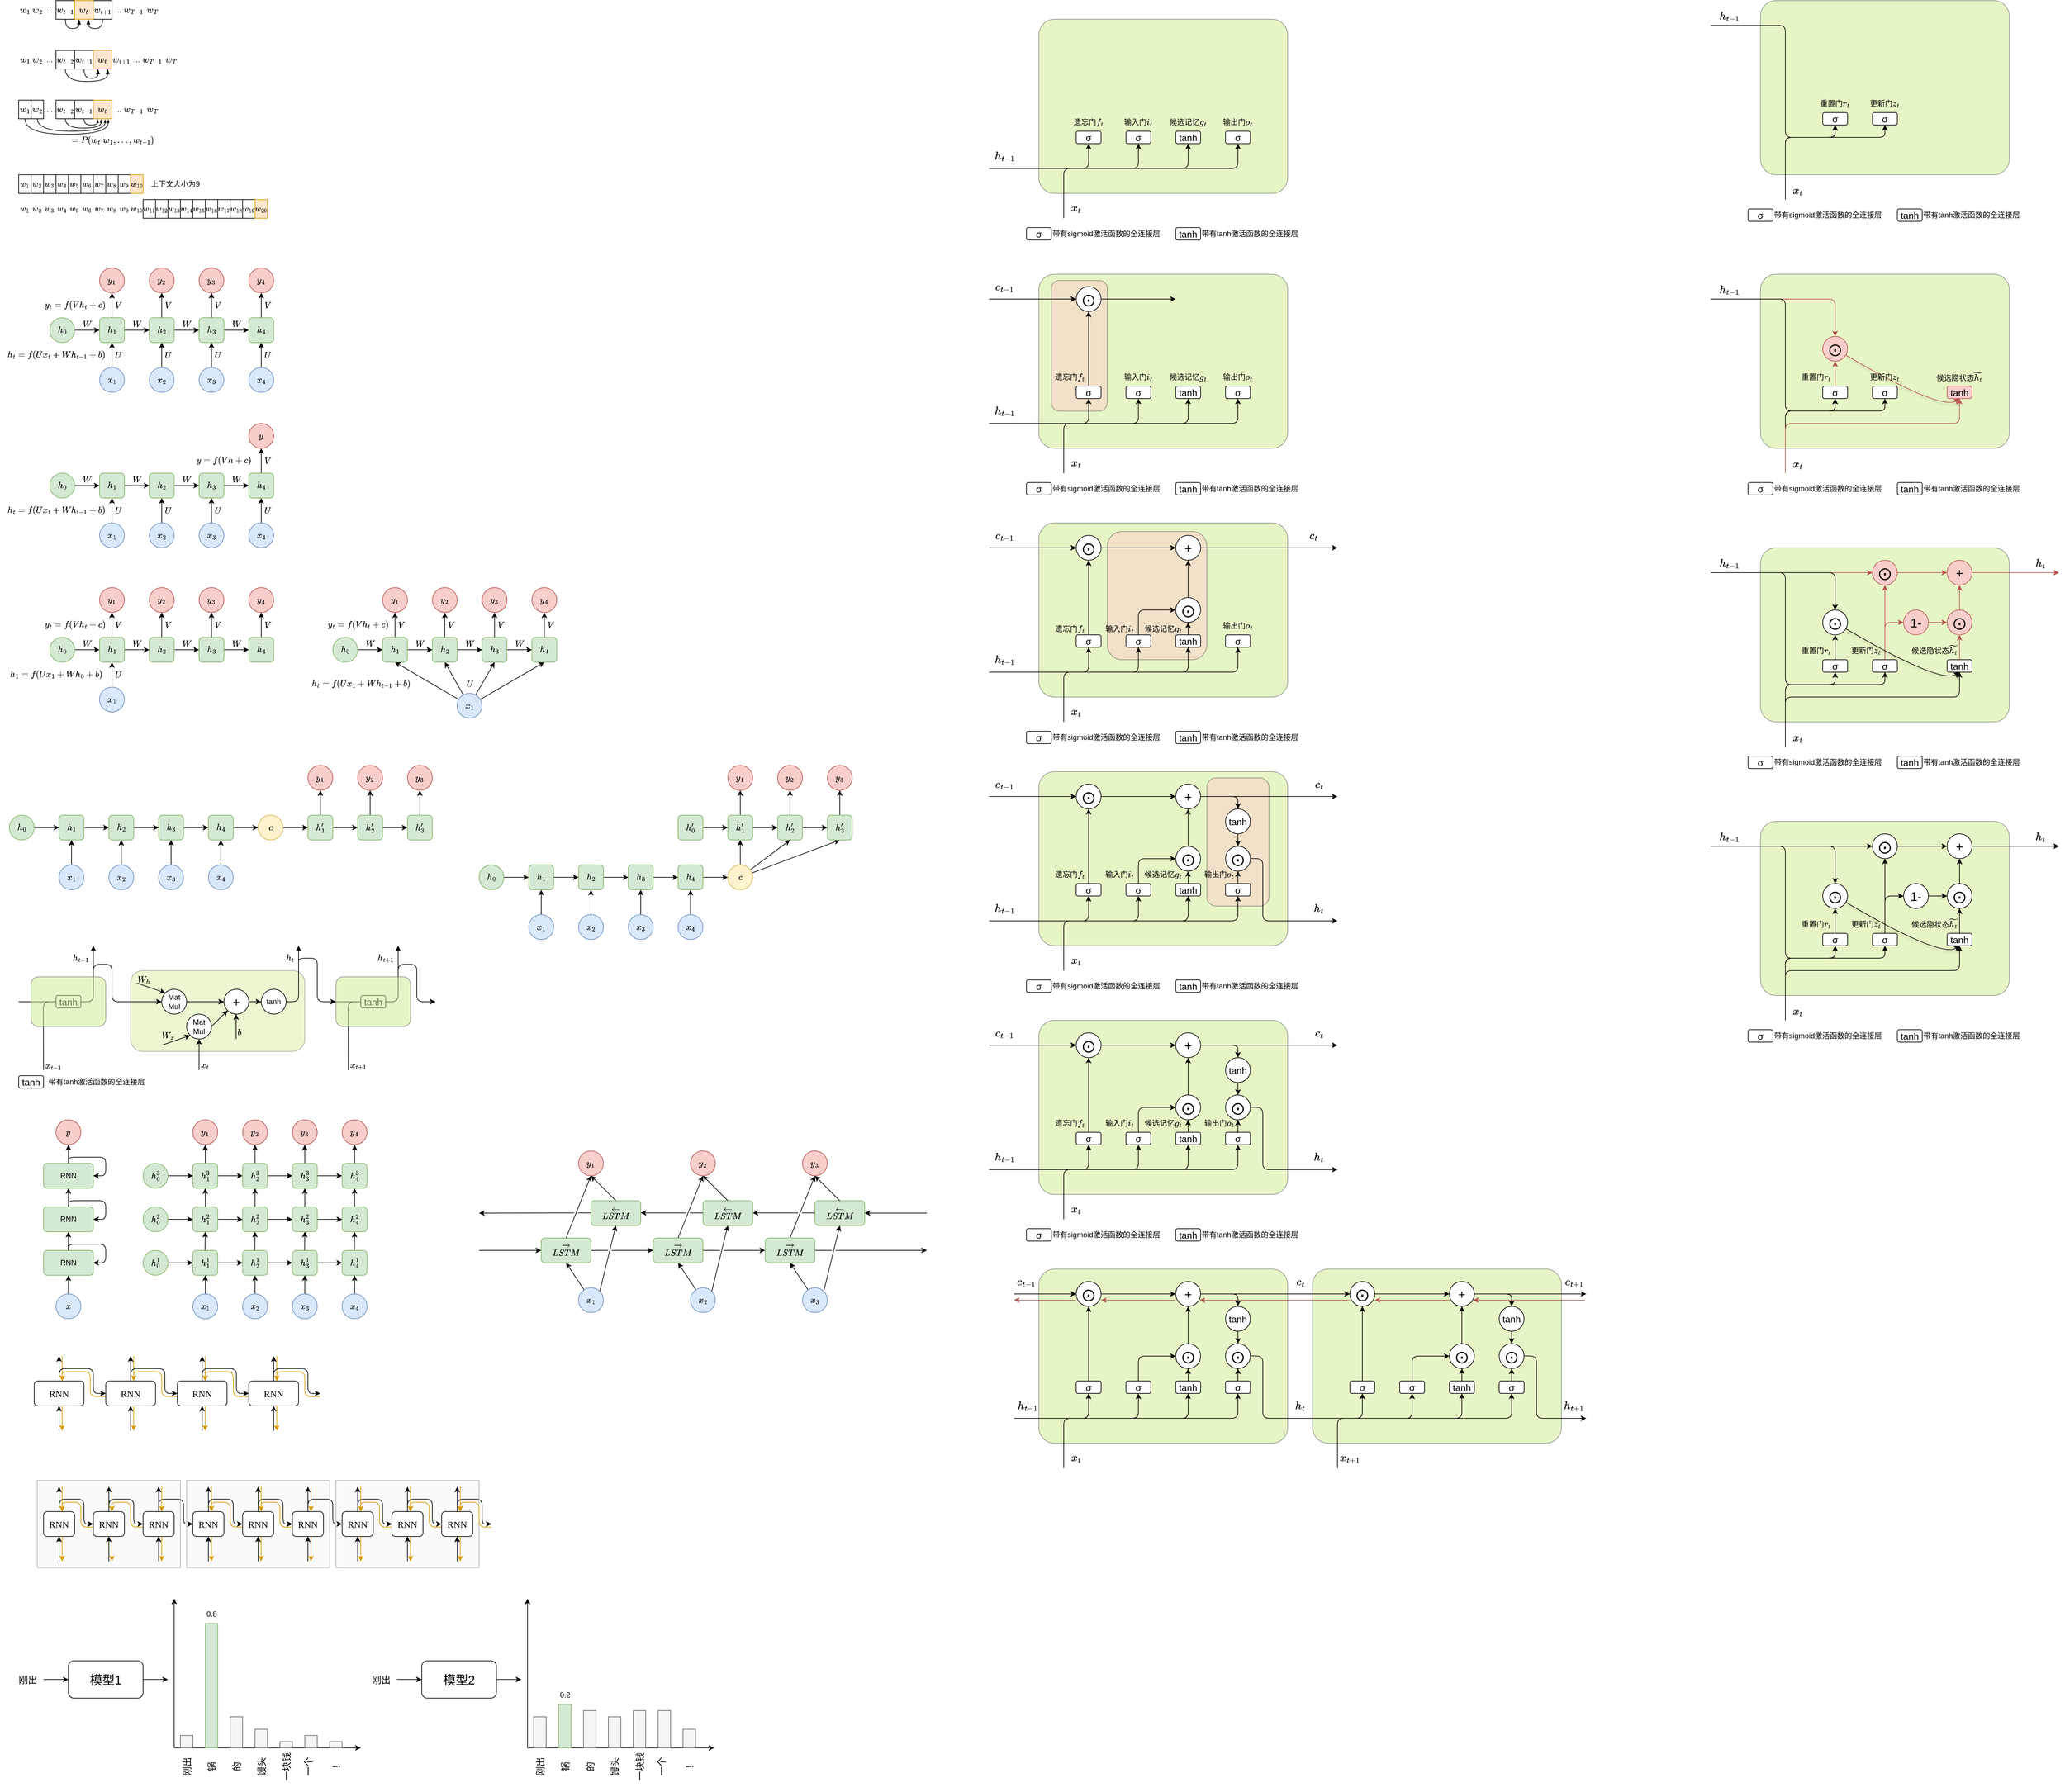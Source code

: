 <mxfile>
    <diagram id="wlUvrd63uYUPT3Bc5z4r" name="Page-1">
        <mxGraphModel dx="813" dy="397" grid="1" gridSize="10" guides="1" tooltips="1" connect="1" arrows="1" fold="1" page="1" pageScale="1" pageWidth="4681" pageHeight="3300" math="1" shadow="0">
            <root>
                <mxCell id="0"/>
                <mxCell id="1" parent="0"/>
                <mxCell id="1221" value="" style="rounded=1;whiteSpace=wrap;html=1;fillColor=#cdeb8b;strokeColor=#36393d;opacity=50;arcSize=9;" parent="1" vertex="1">
                    <mxGeometry x="2840" y="920" width="400" height="280" as="geometry"/>
                </mxCell>
                <mxCell id="1310" value="" style="rounded=1;whiteSpace=wrap;html=1;fillColor=#cdeb8b;strokeColor=#36393d;opacity=50;arcSize=9;" parent="1" vertex="1">
                    <mxGeometry x="2840" y="480" width="400" height="280" as="geometry"/>
                </mxCell>
                <mxCell id="1275" value="" style="rounded=1;whiteSpace=wrap;html=1;fillColor=#cdeb8b;strokeColor=#36393d;opacity=50;arcSize=9;" parent="1" vertex="1">
                    <mxGeometry x="2840" y="40" width="400" height="280" as="geometry"/>
                </mxCell>
                <mxCell id="1388" value="" style="rounded=1;whiteSpace=wrap;html=1;fillColor=#cdeb8b;strokeColor=#36393d;opacity=50;arcSize=9;" parent="1" vertex="1">
                    <mxGeometry x="2840" y="1360" width="400" height="280" as="geometry"/>
                </mxCell>
                <mxCell id="1068" value="" style="rounded=1;whiteSpace=wrap;html=1;fillColor=#cdeb8b;strokeColor=#36393d;opacity=50;arcSize=9;" parent="1" vertex="1">
                    <mxGeometry x="1680" y="2080" width="400" height="280" as="geometry"/>
                </mxCell>
                <mxCell id="1069" value="" style="rounded=1;whiteSpace=wrap;html=1;fillColor=#cdeb8b;strokeColor=#36393d;opacity=50;arcSize=9;" parent="1" vertex="1">
                    <mxGeometry x="2120" y="2080" width="400" height="280" as="geometry"/>
                </mxCell>
                <mxCell id="902" value="" style="rounded=1;whiteSpace=wrap;html=1;fillColor=#cdeb8b;strokeColor=#36393d;opacity=50;arcSize=9;" parent="1" vertex="1">
                    <mxGeometry x="1680" y="1280" width="400" height="280" as="geometry"/>
                </mxCell>
                <mxCell id="984" value="" style="rounded=1;whiteSpace=wrap;html=1;fillColor=#cdeb8b;strokeColor=#36393d;opacity=50;arcSize=9;" parent="1" vertex="1">
                    <mxGeometry x="1680" y="880" width="400" height="280" as="geometry"/>
                </mxCell>
                <mxCell id="830" value="" style="rounded=1;whiteSpace=wrap;html=1;fillColor=#cdeb8b;strokeColor=#36393d;opacity=50;arcSize=9;" parent="1" vertex="1">
                    <mxGeometry x="1680" y="480" width="400" height="280" as="geometry"/>
                </mxCell>
                <mxCell id="766" value="" style="rounded=1;whiteSpace=wrap;html=1;fillColor=#cdeb8b;strokeColor=#36393d;arcSize=9;opacity=50;" parent="1" vertex="1">
                    <mxGeometry x="1680" y="70" width="400" height="280" as="geometry"/>
                </mxCell>
                <mxCell id="1027" value="" style="rounded=1;whiteSpace=wrap;html=1;fillColor=#cdeb8b;strokeColor=#36393d;opacity=50;arcSize=9;" parent="1" vertex="1">
                    <mxGeometry x="1680" y="1680" width="400" height="280" as="geometry"/>
                </mxCell>
                <mxCell id="339" value="" style="rounded=1;whiteSpace=wrap;html=1;fillColor=#cdeb8b;strokeColor=#36393d;opacity=40;" parent="1" vertex="1">
                    <mxGeometry x="220" y="1600" width="280" height="130" as="geometry"/>
                </mxCell>
                <mxCell id="985" value="" style="rounded=1;whiteSpace=wrap;html=1;fillColor=#ffcccc;strokeColor=#36393d;opacity=50;" parent="1" vertex="1">
                    <mxGeometry x="1700" y="490" width="90" height="210.29" as="geometry"/>
                </mxCell>
                <mxCell id="986" value="" style="rounded=1;whiteSpace=wrap;html=1;fillColor=#ffcccc;strokeColor=#36393d;opacity=50;" parent="1" vertex="1">
                    <mxGeometry x="1790" y="893.71" width="160" height="206.29" as="geometry"/>
                </mxCell>
                <mxCell id="987" value="" style="rounded=1;whiteSpace=wrap;html=1;fillColor=#ffcccc;strokeColor=#36393d;opacity=50;" parent="1" vertex="1">
                    <mxGeometry x="1950" y="1290" width="100" height="206.29" as="geometry"/>
                </mxCell>
                <mxCell id="597" value="" style="rounded=0;whiteSpace=wrap;html=1;fillColor=#f5f5f5;fontColor=#333333;strokeColor=#666666;opacity=50;" parent="1" vertex="1">
                    <mxGeometry x="550" y="2420" width="230" height="140" as="geometry"/>
                </mxCell>
                <mxCell id="596" value="" style="rounded=0;whiteSpace=wrap;html=1;fillColor=#f5f5f5;fontColor=#333333;strokeColor=#666666;opacity=50;" parent="1" vertex="1">
                    <mxGeometry x="310" y="2420" width="230" height="140" as="geometry"/>
                </mxCell>
                <mxCell id="595" value="" style="rounded=0;whiteSpace=wrap;html=1;fillColor=#f5f5f5;fontColor=#333333;strokeColor=#666666;opacity=50;" parent="1" vertex="1">
                    <mxGeometry x="70" y="2420" width="230" height="140" as="geometry"/>
                </mxCell>
                <mxCell id="516" value="" style="endArrow=none;html=1;entryX=0.5;entryY=1;entryDx=0;entryDy=0;fillColor=#ffe6cc;strokeColor=#d79b00;startArrow=classic;startFill=1;endFill=0;" parent="1" edge="1">
                    <mxGeometry width="50" height="50" relative="1" as="geometry">
                        <mxPoint x="109.88" y="2470" as="sourcePoint"/>
                        <mxPoint x="109.88" y="2430" as="targetPoint"/>
                    </mxGeometry>
                </mxCell>
                <mxCell id="2" value="$$w_1$$" style="text;html=1;align=center;verticalAlign=middle;whiteSpace=wrap;rounded=0;" parent="1" vertex="1">
                    <mxGeometry x="40" y="40" width="20" height="30" as="geometry"/>
                </mxCell>
                <mxCell id="3" value="$$w_2$$" style="text;html=1;align=center;verticalAlign=middle;whiteSpace=wrap;rounded=0;" parent="1" vertex="1">
                    <mxGeometry x="60" y="40" width="20" height="30" as="geometry"/>
                </mxCell>
                <mxCell id="12" style="edgeStyle=orthogonalEdgeStyle;html=1;entryX=0.25;entryY=1;entryDx=0;entryDy=0;curved=1;endArrow=blockThin;endFill=1;" parent="1" source="4" target="5" edge="1">
                    <mxGeometry relative="1" as="geometry">
                        <Array as="points">
                            <mxPoint x="115" y="85"/>
                            <mxPoint x="137" y="85"/>
                            <mxPoint x="137" y="70"/>
                        </Array>
                    </mxGeometry>
                </mxCell>
                <mxCell id="4" value="$$w_{t-1}$$" style="text;html=1;align=center;verticalAlign=middle;whiteSpace=wrap;rounded=0;strokeColor=default;" parent="1" vertex="1">
                    <mxGeometry x="100" y="40" width="30" height="30" as="geometry"/>
                </mxCell>
                <mxCell id="11" style="edgeStyle=orthogonalEdgeStyle;html=1;entryX=0.75;entryY=1;entryDx=0;entryDy=0;curved=1;endArrow=blockThin;endFill=1;" parent="1" source="6" target="5" edge="1">
                    <mxGeometry relative="1" as="geometry">
                        <Array as="points">
                            <mxPoint x="175" y="85"/>
                            <mxPoint x="152" y="85"/>
                            <mxPoint x="152" y="70"/>
                        </Array>
                    </mxGeometry>
                </mxCell>
                <mxCell id="6" value="$$w_{t+1}$$" style="text;html=1;align=center;verticalAlign=middle;whiteSpace=wrap;rounded=0;strokeColor=default;" parent="1" vertex="1">
                    <mxGeometry x="160" y="40" width="30" height="30" as="geometry"/>
                </mxCell>
                <mxCell id="7" value="$$w_{T-1}$$" style="text;html=1;align=center;verticalAlign=middle;whiteSpace=wrap;rounded=0;" parent="1" vertex="1">
                    <mxGeometry x="210" y="40" width="30" height="30" as="geometry"/>
                </mxCell>
                <mxCell id="8" value="$$w_T$$" style="text;html=1;align=center;verticalAlign=middle;whiteSpace=wrap;rounded=0;" parent="1" vertex="1">
                    <mxGeometry x="240" y="40" width="30" height="30" as="geometry"/>
                </mxCell>
                <mxCell id="9" value="..." style="text;html=1;align=center;verticalAlign=middle;whiteSpace=wrap;rounded=0;" parent="1" vertex="1">
                    <mxGeometry x="80" y="40" width="20" height="30" as="geometry"/>
                </mxCell>
                <mxCell id="10" value="..." style="text;html=1;align=center;verticalAlign=middle;whiteSpace=wrap;rounded=0;" parent="1" vertex="1">
                    <mxGeometry x="190" y="40" width="20" height="30" as="geometry"/>
                </mxCell>
                <mxCell id="13" value="$$w_1$$" style="text;html=1;align=center;verticalAlign=middle;whiteSpace=wrap;rounded=0;" parent="1" vertex="1">
                    <mxGeometry x="40" y="120" width="20" height="30" as="geometry"/>
                </mxCell>
                <mxCell id="14" value="$$w_2$$" style="text;html=1;align=center;verticalAlign=middle;whiteSpace=wrap;rounded=0;" parent="1" vertex="1">
                    <mxGeometry x="60" y="120" width="20" height="30" as="geometry"/>
                </mxCell>
                <mxCell id="15" style="edgeStyle=orthogonalEdgeStyle;html=1;entryX=0.75;entryY=1;entryDx=0;entryDy=0;curved=1;endArrow=blockThin;endFill=1;" parent="1" source="16" target="17" edge="1">
                    <mxGeometry relative="1" as="geometry">
                        <Array as="points">
                            <mxPoint x="115" y="170"/>
                            <mxPoint x="183" y="170"/>
                            <mxPoint x="183" y="150"/>
                        </Array>
                    </mxGeometry>
                </mxCell>
                <mxCell id="16" value="$$w_{t-2}$$" style="text;html=1;align=center;verticalAlign=middle;whiteSpace=wrap;rounded=0;strokeColor=default;" parent="1" vertex="1">
                    <mxGeometry x="100" y="120" width="30" height="30" as="geometry"/>
                </mxCell>
                <mxCell id="19" value="$$w_{t+1}$$" style="text;html=1;align=center;verticalAlign=middle;whiteSpace=wrap;rounded=0;strokeColor=none;" parent="1" vertex="1">
                    <mxGeometry x="190" y="120" width="30" height="30" as="geometry"/>
                </mxCell>
                <mxCell id="20" value="$$w_{T-1}$$" style="text;html=1;align=center;verticalAlign=middle;whiteSpace=wrap;rounded=0;" parent="1" vertex="1">
                    <mxGeometry x="240" y="120" width="30" height="30" as="geometry"/>
                </mxCell>
                <mxCell id="21" value="$$w_T$$" style="text;html=1;align=center;verticalAlign=middle;whiteSpace=wrap;rounded=0;" parent="1" vertex="1">
                    <mxGeometry x="270" y="120" width="30" height="30" as="geometry"/>
                </mxCell>
                <mxCell id="22" value="..." style="text;html=1;align=center;verticalAlign=middle;whiteSpace=wrap;rounded=0;" parent="1" vertex="1">
                    <mxGeometry x="80" y="120" width="20" height="30" as="geometry"/>
                </mxCell>
                <mxCell id="23" value="..." style="text;html=1;align=center;verticalAlign=middle;whiteSpace=wrap;rounded=0;" parent="1" vertex="1">
                    <mxGeometry x="220" y="120" width="20" height="30" as="geometry"/>
                </mxCell>
                <mxCell id="26" style="edgeStyle=orthogonalEdgeStyle;html=1;entryX=0.25;entryY=1;entryDx=0;entryDy=0;curved=1;endArrow=blockThin;endFill=1;" parent="1" source="25" target="17" edge="1">
                    <mxGeometry relative="1" as="geometry">
                        <Array as="points">
                            <mxPoint x="145" y="165"/>
                            <mxPoint x="167" y="165"/>
                        </Array>
                    </mxGeometry>
                </mxCell>
                <mxCell id="25" value="$$w_{t-1}$$" style="text;html=1;align=center;verticalAlign=middle;whiteSpace=wrap;rounded=0;strokeColor=default;" parent="1" vertex="1">
                    <mxGeometry x="130" y="120" width="30" height="30" as="geometry"/>
                </mxCell>
                <mxCell id="40" style="edgeStyle=orthogonalEdgeStyle;html=1;curved=1;endSize=3;endArrow=blockThin;endFill=1;" parent="1" source="27" edge="1">
                    <mxGeometry relative="1" as="geometry">
                        <mxPoint x="184" y="231" as="targetPoint"/>
                        <Array as="points">
                            <mxPoint x="50" y="255"/>
                            <mxPoint x="184" y="255"/>
                        </Array>
                    </mxGeometry>
                </mxCell>
                <mxCell id="27" value="$$w_1$$" style="text;html=1;align=center;verticalAlign=middle;whiteSpace=wrap;rounded=0;strokeColor=default;" parent="1" vertex="1">
                    <mxGeometry x="40" y="200" width="20" height="30" as="geometry"/>
                </mxCell>
                <mxCell id="28" value="$$w_2$$" style="text;html=1;align=center;verticalAlign=middle;whiteSpace=wrap;rounded=0;strokeColor=default;" parent="1" vertex="1">
                    <mxGeometry x="60" y="200" width="20" height="30" as="geometry"/>
                </mxCell>
                <mxCell id="29" style="edgeStyle=orthogonalEdgeStyle;html=1;curved=1;endArrow=blockThin;endFill=1;endSize=3;entryX=0.416;entryY=1.033;entryDx=0;entryDy=0;entryPerimeter=0;" parent="1" source="30" target="31" edge="1">
                    <mxGeometry relative="1" as="geometry">
                        <Array as="points">
                            <mxPoint x="115" y="245"/>
                            <mxPoint x="173" y="245"/>
                        </Array>
                        <mxPoint x="170" y="240" as="targetPoint"/>
                    </mxGeometry>
                </mxCell>
                <mxCell id="30" value="$$w_{t-2}$$" style="text;html=1;align=center;verticalAlign=middle;whiteSpace=wrap;rounded=0;strokeColor=default;" parent="1" vertex="1">
                    <mxGeometry x="100" y="200" width="30" height="30" as="geometry"/>
                </mxCell>
                <mxCell id="33" value="$$w_{T-1}$$" style="text;html=1;align=center;verticalAlign=middle;whiteSpace=wrap;rounded=0;" parent="1" vertex="1">
                    <mxGeometry x="210" y="200" width="30" height="30" as="geometry"/>
                </mxCell>
                <mxCell id="34" value="$$w_T$$" style="text;html=1;align=center;verticalAlign=middle;whiteSpace=wrap;rounded=0;" parent="1" vertex="1">
                    <mxGeometry x="240" y="200" width="30" height="30" as="geometry"/>
                </mxCell>
                <mxCell id="35" value="..." style="text;html=1;align=center;verticalAlign=middle;whiteSpace=wrap;rounded=0;" parent="1" vertex="1">
                    <mxGeometry x="80" y="200" width="20" height="30" as="geometry"/>
                </mxCell>
                <mxCell id="36" value="..." style="text;html=1;align=center;verticalAlign=middle;whiteSpace=wrap;rounded=0;" parent="1" vertex="1">
                    <mxGeometry x="190" y="200" width="20" height="30" as="geometry"/>
                </mxCell>
                <mxCell id="37" style="edgeStyle=orthogonalEdgeStyle;html=1;curved=1;endArrow=blockThin;endFill=1;endSize=3;startSize=3;" parent="1" source="38" edge="1">
                    <mxGeometry relative="1" as="geometry">
                        <Array as="points">
                            <mxPoint x="145" y="240"/>
                            <mxPoint x="167" y="240"/>
                        </Array>
                        <mxPoint x="167" y="231" as="targetPoint"/>
                    </mxGeometry>
                </mxCell>
                <mxCell id="38" value="$$w_{t-1}$$" style="text;html=1;align=center;verticalAlign=middle;whiteSpace=wrap;rounded=0;strokeColor=default;" parent="1" vertex="1">
                    <mxGeometry x="130" y="200" width="30" height="30" as="geometry"/>
                </mxCell>
                <mxCell id="39" style="edgeStyle=orthogonalEdgeStyle;html=1;curved=1;endSize=3;endArrow=blockThin;endFill=1;" parent="1" source="28" edge="1">
                    <mxGeometry relative="1" as="geometry">
                        <mxPoint x="179" y="231" as="targetPoint"/>
                        <Array as="points">
                            <mxPoint x="70" y="250"/>
                            <mxPoint x="179" y="250"/>
                        </Array>
                    </mxGeometry>
                </mxCell>
                <mxCell id="31" value="$$w_{t}$$" style="text;html=1;align=center;verticalAlign=middle;whiteSpace=wrap;rounded=0;fillColor=#ffe6cc;strokeColor=#d79b00;" parent="1" vertex="1">
                    <mxGeometry x="160" y="200" width="30" height="30" as="geometry"/>
                </mxCell>
                <mxCell id="17" value="$$w_{t}$$" style="text;html=1;align=center;verticalAlign=middle;whiteSpace=wrap;rounded=0;fillColor=#ffe6cc;strokeColor=#d79b00;" parent="1" vertex="1">
                    <mxGeometry x="160" y="120" width="30" height="30" as="geometry"/>
                </mxCell>
                <mxCell id="5" value="$$w_{t}$$" style="text;html=1;align=center;verticalAlign=middle;whiteSpace=wrap;rounded=0;fillColor=#ffe6cc;strokeColor=#d79b00;" parent="1" vertex="1">
                    <mxGeometry x="130" y="40" width="30" height="30" as="geometry"/>
                </mxCell>
                <mxCell id="41" value="$$=P(w_t|w_1,...,w_{t-1})$$" style="text;html=1;align=center;verticalAlign=middle;whiteSpace=wrap;rounded=0;" parent="1" vertex="1">
                    <mxGeometry x="108" y="252" width="166" height="26" as="geometry"/>
                </mxCell>
                <mxCell id="42" value="$$w_1$$" style="text;html=1;align=center;verticalAlign=middle;whiteSpace=wrap;rounded=0;strokeColor=default;fontSize=11;" parent="1" vertex="1">
                    <mxGeometry x="40" y="320" width="20" height="30" as="geometry"/>
                </mxCell>
                <mxCell id="43" value="$$w_2$$" style="text;html=1;align=center;verticalAlign=middle;whiteSpace=wrap;rounded=0;strokeColor=default;fontSize=11;" parent="1" vertex="1">
                    <mxGeometry x="60" y="320" width="20" height="30" as="geometry"/>
                </mxCell>
                <mxCell id="44" value="$$w_4$$" style="text;html=1;align=center;verticalAlign=middle;whiteSpace=wrap;rounded=0;strokeColor=default;fontSize=11;" parent="1" vertex="1">
                    <mxGeometry x="100" y="320" width="20" height="30" as="geometry"/>
                </mxCell>
                <mxCell id="52" value="$$w_3$$" style="text;html=1;align=center;verticalAlign=middle;whiteSpace=wrap;rounded=0;strokeColor=default;fontSize=11;" parent="1" vertex="1">
                    <mxGeometry x="80" y="320" width="20" height="30" as="geometry"/>
                </mxCell>
                <mxCell id="53" value="$$w_5$$" style="text;html=1;align=center;verticalAlign=middle;whiteSpace=wrap;rounded=0;strokeColor=default;fontSize=11;" parent="1" vertex="1">
                    <mxGeometry x="120" y="320" width="20" height="30" as="geometry"/>
                </mxCell>
                <mxCell id="54" value="$$w_6$$" style="text;html=1;align=center;verticalAlign=middle;whiteSpace=wrap;rounded=0;strokeColor=default;fontSize=11;" parent="1" vertex="1">
                    <mxGeometry x="140" y="320" width="20" height="30" as="geometry"/>
                </mxCell>
                <mxCell id="55" value="$$w_7$$" style="text;html=1;align=center;verticalAlign=middle;whiteSpace=wrap;rounded=0;strokeColor=default;fontSize=11;" parent="1" vertex="1">
                    <mxGeometry x="160" y="320" width="20" height="30" as="geometry"/>
                </mxCell>
                <mxCell id="56" value="$$w_9$$" style="text;html=1;align=center;verticalAlign=middle;whiteSpace=wrap;rounded=0;strokeColor=default;fontSize=11;" parent="1" vertex="1">
                    <mxGeometry x="200" y="320" width="20" height="30" as="geometry"/>
                </mxCell>
                <mxCell id="57" value="$$w_8$$" style="text;html=1;align=center;verticalAlign=middle;whiteSpace=wrap;rounded=0;strokeColor=default;fontSize=11;" parent="1" vertex="1">
                    <mxGeometry x="180" y="320" width="20" height="30" as="geometry"/>
                </mxCell>
                <mxCell id="58" value="$$w_{10}$$" style="text;html=1;align=center;verticalAlign=middle;whiteSpace=wrap;rounded=0;strokeColor=#d79b00;fillColor=#ffe6cc;fontSize=11;" parent="1" vertex="1">
                    <mxGeometry x="220" y="320" width="20" height="30" as="geometry"/>
                </mxCell>
                <mxCell id="59" value="&lt;span style=&quot;color: rgb(0, 0, 0);&quot;&gt;$$w_{11}$$&lt;/span&gt;" style="text;html=1;align=center;verticalAlign=middle;whiteSpace=wrap;rounded=0;strokeColor=default;fontSize=11;" parent="1" vertex="1">
                    <mxGeometry x="240" y="360" width="20" height="30" as="geometry"/>
                </mxCell>
                <mxCell id="60" value="&lt;span style=&quot;color: rgb(0, 0, 0);&quot;&gt;$$w_{12}$$&lt;/span&gt;" style="text;html=1;align=center;verticalAlign=middle;whiteSpace=wrap;rounded=0;strokeColor=default;fontSize=11;" parent="1" vertex="1">
                    <mxGeometry x="260" y="360" width="20" height="30" as="geometry"/>
                </mxCell>
                <mxCell id="61" value="&lt;span style=&quot;color: rgb(0, 0, 0);&quot;&gt;$$w_{14}$$&lt;/span&gt;" style="text;html=1;align=center;verticalAlign=middle;whiteSpace=wrap;rounded=0;strokeColor=default;fontSize=11;" parent="1" vertex="1">
                    <mxGeometry x="300" y="360" width="20" height="30" as="geometry"/>
                </mxCell>
                <mxCell id="62" value="&lt;span style=&quot;color: rgb(0, 0, 0);&quot;&gt;$$w_{13}$$&lt;/span&gt;" style="text;html=1;align=center;verticalAlign=middle;whiteSpace=wrap;rounded=0;strokeColor=default;fontSize=11;" parent="1" vertex="1">
                    <mxGeometry x="280" y="360" width="20" height="30" as="geometry"/>
                </mxCell>
                <mxCell id="63" value="&lt;span style=&quot;color: rgb(0, 0, 0);&quot;&gt;$$w_{15}$$&lt;/span&gt;" style="text;html=1;align=center;verticalAlign=middle;whiteSpace=wrap;rounded=0;strokeColor=default;fontSize=11;" parent="1" vertex="1">
                    <mxGeometry x="320" y="360" width="20" height="30" as="geometry"/>
                </mxCell>
                <mxCell id="64" value="&lt;span style=&quot;color: rgb(0, 0, 0);&quot;&gt;$$w_{16}$$&lt;/span&gt;" style="text;html=1;align=center;verticalAlign=middle;whiteSpace=wrap;rounded=0;strokeColor=default;fontSize=11;" parent="1" vertex="1">
                    <mxGeometry x="340" y="360" width="20" height="30" as="geometry"/>
                </mxCell>
                <mxCell id="65" value="&lt;span style=&quot;color: rgb(0, 0, 0);&quot;&gt;$$w_{17}$$&lt;/span&gt;" style="text;html=1;align=center;verticalAlign=middle;whiteSpace=wrap;rounded=0;strokeColor=default;fontSize=11;" parent="1" vertex="1">
                    <mxGeometry x="360" y="360" width="20" height="30" as="geometry"/>
                </mxCell>
                <mxCell id="66" value="&lt;span style=&quot;color: rgb(0, 0, 0);&quot;&gt;$$w_{19}$$&lt;/span&gt;" style="text;html=1;align=center;verticalAlign=middle;whiteSpace=wrap;rounded=0;strokeColor=default;fontSize=11;" parent="1" vertex="1">
                    <mxGeometry x="400" y="360" width="20" height="30" as="geometry"/>
                </mxCell>
                <mxCell id="67" value="&lt;span style=&quot;color: rgb(0, 0, 0);&quot;&gt;$$w_{18}$$&lt;/span&gt;" style="text;html=1;align=center;verticalAlign=middle;whiteSpace=wrap;rounded=0;strokeColor=default;fontSize=11;" parent="1" vertex="1">
                    <mxGeometry x="380" y="360" width="20" height="30" as="geometry"/>
                </mxCell>
                <mxCell id="68" value="&lt;span style=&quot;color: rgb(0, 0, 0);&quot;&gt;$$w_{20}$$&lt;/span&gt;" style="text;html=1;align=center;verticalAlign=middle;whiteSpace=wrap;rounded=0;strokeColor=#d79b00;fillColor=#ffe6cc;fontSize=11;" parent="1" vertex="1">
                    <mxGeometry x="420" y="360" width="20" height="30" as="geometry"/>
                </mxCell>
                <mxCell id="69" value="$$w_1$$" style="text;html=1;align=center;verticalAlign=middle;whiteSpace=wrap;rounded=0;strokeColor=none;fontSize=11;" parent="1" vertex="1">
                    <mxGeometry x="40" y="360" width="20" height="30" as="geometry"/>
                </mxCell>
                <mxCell id="70" value="$$w_2$$" style="text;html=1;align=center;verticalAlign=middle;whiteSpace=wrap;rounded=0;strokeColor=none;fontSize=11;" parent="1" vertex="1">
                    <mxGeometry x="60" y="360" width="20" height="30" as="geometry"/>
                </mxCell>
                <mxCell id="71" value="$$w_4$$" style="text;html=1;align=center;verticalAlign=middle;whiteSpace=wrap;rounded=0;strokeColor=none;fontSize=11;" parent="1" vertex="1">
                    <mxGeometry x="100" y="360" width="20" height="30" as="geometry"/>
                </mxCell>
                <mxCell id="72" value="$$w_3$$" style="text;html=1;align=center;verticalAlign=middle;whiteSpace=wrap;rounded=0;strokeColor=none;fontSize=11;" parent="1" vertex="1">
                    <mxGeometry x="80" y="360" width="20" height="30" as="geometry"/>
                </mxCell>
                <mxCell id="73" value="$$w_5$$" style="text;html=1;align=center;verticalAlign=middle;whiteSpace=wrap;rounded=0;strokeColor=none;fontSize=11;" parent="1" vertex="1">
                    <mxGeometry x="120" y="360" width="20" height="30" as="geometry"/>
                </mxCell>
                <mxCell id="74" value="$$w_6$$" style="text;html=1;align=center;verticalAlign=middle;whiteSpace=wrap;rounded=0;strokeColor=none;fontSize=11;" parent="1" vertex="1">
                    <mxGeometry x="140" y="360" width="20" height="30" as="geometry"/>
                </mxCell>
                <mxCell id="75" value="$$w_7$$" style="text;html=1;align=center;verticalAlign=middle;whiteSpace=wrap;rounded=0;fontSize=11;" parent="1" vertex="1">
                    <mxGeometry x="160" y="360" width="20" height="30" as="geometry"/>
                </mxCell>
                <mxCell id="76" value="$$w_9$$" style="text;html=1;align=center;verticalAlign=middle;whiteSpace=wrap;rounded=0;fontSize=11;" parent="1" vertex="1">
                    <mxGeometry x="200" y="360" width="20" height="30" as="geometry"/>
                </mxCell>
                <mxCell id="77" value="$$w_8$$" style="text;html=1;align=center;verticalAlign=middle;whiteSpace=wrap;rounded=0;fontSize=11;" parent="1" vertex="1">
                    <mxGeometry x="180" y="360" width="20" height="30" as="geometry"/>
                </mxCell>
                <mxCell id="78" value="$$w_{10}$$" style="text;html=1;align=center;verticalAlign=middle;whiteSpace=wrap;rounded=0;fontSize=11;" parent="1" vertex="1">
                    <mxGeometry x="220" y="360" width="20" height="30" as="geometry"/>
                </mxCell>
                <mxCell id="79" value="上下文大小为9" style="text;html=1;align=center;verticalAlign=middle;whiteSpace=wrap;rounded=0;" parent="1" vertex="1">
                    <mxGeometry x="240" y="320" width="104" height="30" as="geometry"/>
                </mxCell>
                <mxCell id="83" style="edgeStyle=none;html=1;entryX=0.5;entryY=1;entryDx=0;entryDy=0;" parent="1" source="80" target="82" edge="1">
                    <mxGeometry relative="1" as="geometry"/>
                </mxCell>
                <mxCell id="107" value="&lt;span style=&quot;color: rgb(0, 0, 0); font-size: 12px;&quot;&gt;$$U$$&lt;/span&gt;" style="edgeLabel;html=1;align=center;verticalAlign=middle;resizable=0;points=[];labelBackgroundColor=none;" parent="83" vertex="1" connectable="0">
                    <mxGeometry x="-0.288" y="-1" relative="1" as="geometry">
                        <mxPoint x="9" y="-6" as="offset"/>
                    </mxGeometry>
                </mxCell>
                <mxCell id="80" value="&lt;span style=&quot;color: rgb(0, 0, 0);&quot;&gt;$$x_1$$&lt;/span&gt;" style="ellipse;whiteSpace=wrap;html=1;aspect=fixed;fillColor=#dae8fc;strokeColor=#6c8ebf;" parent="1" vertex="1">
                    <mxGeometry x="170" y="630" width="40" height="40" as="geometry"/>
                </mxCell>
                <mxCell id="84" style="edgeStyle=none;html=1;entryX=0;entryY=0.5;entryDx=0;entryDy=0;" parent="1" source="81" target="82" edge="1">
                    <mxGeometry relative="1" as="geometry"/>
                </mxCell>
                <mxCell id="106" value="&lt;span style=&quot;color: rgb(0, 0, 0); font-size: 12px;&quot;&gt;$$W$$&lt;/span&gt;" style="edgeLabel;html=1;align=center;verticalAlign=middle;resizable=0;points=[];labelBackgroundColor=none;" parent="84" vertex="1" connectable="0">
                    <mxGeometry x="-0.171" relative="1" as="geometry">
                        <mxPoint x="3" y="-10" as="offset"/>
                    </mxGeometry>
                </mxCell>
                <mxCell id="81" value="$$h_0$$" style="ellipse;whiteSpace=wrap;html=1;aspect=fixed;fillColor=#d5e8d4;strokeColor=#82b366;" parent="1" vertex="1">
                    <mxGeometry x="90" y="550" width="40" height="40" as="geometry"/>
                </mxCell>
                <mxCell id="94" style="edgeStyle=none;html=1;entryX=0;entryY=0.5;entryDx=0;entryDy=0;" parent="1" source="82" target="87" edge="1">
                    <mxGeometry relative="1" as="geometry"/>
                </mxCell>
                <mxCell id="101" value="" style="edgeStyle=none;html=1;" parent="1" source="82" target="97" edge="1">
                    <mxGeometry relative="1" as="geometry"/>
                </mxCell>
                <mxCell id="114" value="&lt;span style=&quot;font-family: monospace; font-size: 0px; text-align: start; background-color: rgb(251, 251, 251);&quot;&gt;%3CmxGraphModel%3E%3Croot%3E%3CmxCell%20id%3D%220%22%2F%3E%3CmxCell%20id%3D%221%22%20parent%3D%220%22%2F%3E%3CmxCell%20id%3D%222%22%20value%3D%22%26lt%3Bspan%20style%3D%26quot%3Bcolor%3A%20rgb(0%2C%200%2C%200)%3B%20font-size%3A%2012px%3B%26quot%3B%26gt%3B%24%24U%24%24%26lt%3B%2Fspan%26gt%3B%22%20style%3D%22edgeLabel%3Bhtml%3D1%3Balign%3Dcenter%3BverticalAlign%3Dmiddle%3Bresizable%3D0%3Bpoints%3D%5B%5D%3BlabelBackgroundColor%3Dnone%3B%22%20vertex%3D%221%22%20connectable%3D%220%22%20parent%3D%221%22%3E%3CmxGeometry%20x%3D%22150%22%20y%3D%22659.714%22%20as%3D%22geometry%22%2F%3E%3C%2FmxCell%3E%3CmxCell%20id%3D%223%22%20value%3D%22%26lt%3Bspan%20style%3D%26quot%3Bcolor%3A%20rgb(0%2C%200%2C%200)%3B%20font-size%3A%2012px%3B%26quot%3B%26gt%3B%24%24U%24%24%26lt%3B%2Fspan%26gt%3B%22%20style%3D%22edgeLabel%3Bhtml%3D1%3Balign%3Dcenter%3BverticalAlign%3Dmiddle%3Bresizable%3D0%3Bpoints%3D%5B%5D%3BlabelBackgroundColor%3Dnone%3B%22%20vertex%3D%221%22%20connectable%3D%220%22%20parent%3D%221%22%3E%3CmxGeometry%20x%3D%22230%22%20y%3D%22660.004%22%20as%3D%22geometry%22%2F%3E%3C%2FmxCell%3E%3C%2Froot%3E%3C%2FmxGraphModel%3E&lt;/span&gt;" style="edgeLabel;html=1;align=center;verticalAlign=middle;resizable=0;points=[];" parent="101" vertex="1" connectable="0">
                    <mxGeometry x="-0.526" y="1" relative="1" as="geometry">
                        <mxPoint as="offset"/>
                    </mxGeometry>
                </mxCell>
                <mxCell id="115" value="&lt;span style=&quot;color: rgb(0, 0, 0); font-size: 12px;&quot;&gt;$$V$$&lt;/span&gt;" style="edgeLabel;html=1;align=center;verticalAlign=middle;resizable=0;points=[];labelBackgroundColor=none;" parent="101" vertex="1" connectable="0">
                    <mxGeometry x="-0.455" y="1" relative="1" as="geometry">
                        <mxPoint x="11" y="-9" as="offset"/>
                    </mxGeometry>
                </mxCell>
                <mxCell id="82" value="&lt;span style=&quot;color: rgb(0, 0, 0);&quot;&gt;$$h_1$$&lt;/span&gt;" style="rounded=1;whiteSpace=wrap;html=1;aspect=fixed;fillColor=#d5e8d4;strokeColor=#82b366;" parent="1" vertex="1">
                    <mxGeometry x="170" y="550" width="40" height="40" as="geometry"/>
                </mxCell>
                <mxCell id="85" style="edgeStyle=none;html=1;entryX=0.5;entryY=1;entryDx=0;entryDy=0;" parent="1" source="86" target="87" edge="1">
                    <mxGeometry relative="1" as="geometry"/>
                </mxCell>
                <mxCell id="86" value="&lt;span style=&quot;color: rgb(0, 0, 0);&quot;&gt;$$x_2$$&lt;/span&gt;" style="ellipse;whiteSpace=wrap;html=1;aspect=fixed;fillColor=#dae8fc;strokeColor=#6c8ebf;" parent="1" vertex="1">
                    <mxGeometry x="250" y="630" width="40" height="40" as="geometry"/>
                </mxCell>
                <mxCell id="95" style="edgeStyle=none;html=1;entryX=0;entryY=0.5;entryDx=0;entryDy=0;" parent="1" source="87" target="90" edge="1">
                    <mxGeometry relative="1" as="geometry"/>
                </mxCell>
                <mxCell id="102" value="" style="edgeStyle=none;html=1;" parent="1" source="87" target="98" edge="1">
                    <mxGeometry relative="1" as="geometry"/>
                </mxCell>
                <mxCell id="87" value="&lt;span style=&quot;color: rgb(0, 0, 0);&quot;&gt;$$h_2$$&lt;/span&gt;" style="rounded=1;whiteSpace=wrap;html=1;aspect=fixed;fillColor=#d5e8d4;strokeColor=#82b366;" parent="1" vertex="1">
                    <mxGeometry x="250" y="550" width="40" height="40" as="geometry"/>
                </mxCell>
                <mxCell id="88" style="edgeStyle=none;html=1;entryX=0.5;entryY=1;entryDx=0;entryDy=0;" parent="1" source="89" target="90" edge="1">
                    <mxGeometry relative="1" as="geometry"/>
                </mxCell>
                <mxCell id="89" value="&lt;span style=&quot;color: rgb(0, 0, 0);&quot;&gt;$$x_3$$&lt;/span&gt;" style="ellipse;whiteSpace=wrap;html=1;aspect=fixed;fillColor=#dae8fc;strokeColor=#6c8ebf;" parent="1" vertex="1">
                    <mxGeometry x="330" y="630" width="40" height="40" as="geometry"/>
                </mxCell>
                <mxCell id="96" style="edgeStyle=none;html=1;entryX=0;entryY=0.5;entryDx=0;entryDy=0;" parent="1" source="90" target="93" edge="1">
                    <mxGeometry relative="1" as="geometry"/>
                </mxCell>
                <mxCell id="103" value="" style="edgeStyle=none;html=1;" parent="1" source="90" target="99" edge="1">
                    <mxGeometry relative="1" as="geometry"/>
                </mxCell>
                <mxCell id="90" value="&lt;span style=&quot;color: rgb(0, 0, 0);&quot;&gt;$$h_3$$&lt;/span&gt;" style="rounded=1;whiteSpace=wrap;html=1;aspect=fixed;fillColor=#d5e8d4;strokeColor=#82b366;" parent="1" vertex="1">
                    <mxGeometry x="330" y="550" width="40" height="40" as="geometry"/>
                </mxCell>
                <mxCell id="91" style="edgeStyle=none;html=1;entryX=0.5;entryY=1;entryDx=0;entryDy=0;" parent="1" source="92" target="93" edge="1">
                    <mxGeometry relative="1" as="geometry"/>
                </mxCell>
                <mxCell id="92" value="&lt;span style=&quot;color: rgb(0, 0, 0);&quot;&gt;$$x_4$$&lt;/span&gt;" style="ellipse;whiteSpace=wrap;html=1;aspect=fixed;fillColor=#dae8fc;strokeColor=#6c8ebf;" parent="1" vertex="1">
                    <mxGeometry x="410" y="630" width="40" height="40" as="geometry"/>
                </mxCell>
                <mxCell id="104" value="" style="edgeStyle=none;html=1;" parent="1" source="93" target="100" edge="1">
                    <mxGeometry relative="1" as="geometry"/>
                </mxCell>
                <mxCell id="93" value="&lt;span style=&quot;color: rgb(0, 0, 0);&quot;&gt;$$h_4$$&lt;/span&gt;" style="rounded=1;whiteSpace=wrap;html=1;aspect=fixed;fillColor=#d5e8d4;strokeColor=#82b366;" parent="1" vertex="1">
                    <mxGeometry x="410" y="550" width="40" height="40" as="geometry"/>
                </mxCell>
                <mxCell id="97" value="&lt;span style=&quot;color: rgb(0, 0, 0);&quot;&gt;$$y_1$$&lt;/span&gt;" style="ellipse;whiteSpace=wrap;html=1;aspect=fixed;fillColor=#f8cecc;strokeColor=#b85450;" parent="1" vertex="1">
                    <mxGeometry x="170" y="470" width="40" height="40" as="geometry"/>
                </mxCell>
                <mxCell id="98" value="&lt;span style=&quot;color: rgb(0, 0, 0);&quot;&gt;$$y_2$$&lt;/span&gt;" style="ellipse;whiteSpace=wrap;html=1;aspect=fixed;fillColor=#f8cecc;strokeColor=#b85450;" parent="1" vertex="1">
                    <mxGeometry x="250" y="470" width="40" height="40" as="geometry"/>
                </mxCell>
                <mxCell id="99" value="&lt;span style=&quot;color: rgb(0, 0, 0);&quot;&gt;$$y_3$$&lt;/span&gt;" style="ellipse;whiteSpace=wrap;html=1;aspect=fixed;fillColor=#f8cecc;strokeColor=#b85450;" parent="1" vertex="1">
                    <mxGeometry x="330" y="470" width="40" height="40" as="geometry"/>
                </mxCell>
                <mxCell id="100" value="&lt;span style=&quot;color: rgb(0, 0, 0);&quot;&gt;$$y_4$$&lt;/span&gt;" style="ellipse;whiteSpace=wrap;html=1;aspect=fixed;fillColor=#f8cecc;strokeColor=#b85450;" parent="1" vertex="1">
                    <mxGeometry x="410" y="470" width="40" height="40" as="geometry"/>
                </mxCell>
                <mxCell id="108" value="&lt;span style=&quot;color: rgb(0, 0, 0); font-size: 12px;&quot;&gt;$$W$$&lt;/span&gt;" style="edgeLabel;html=1;align=center;verticalAlign=middle;resizable=0;points=[];labelBackgroundColor=none;" parent="1" vertex="1" connectable="0">
                    <mxGeometry x="229.997" y="560" as="geometry"/>
                </mxCell>
                <mxCell id="109" value="&lt;span style=&quot;color: rgb(0, 0, 0); font-size: 12px;&quot;&gt;$$W$$&lt;/span&gt;" style="edgeLabel;html=1;align=center;verticalAlign=middle;resizable=0;points=[];labelBackgroundColor=none;" parent="1" vertex="1" connectable="0">
                    <mxGeometry x="309.667" y="560" as="geometry"/>
                </mxCell>
                <mxCell id="110" value="&lt;span style=&quot;color: rgb(0, 0, 0); font-size: 12px;&quot;&gt;$$W$$&lt;/span&gt;" style="edgeLabel;html=1;align=center;verticalAlign=middle;resizable=0;points=[];labelBackgroundColor=none;" parent="1" vertex="1" connectable="0">
                    <mxGeometry x="389.997" y="560" as="geometry"/>
                </mxCell>
                <mxCell id="111" value="&lt;span style=&quot;color: rgb(0, 0, 0); font-size: 12px;&quot;&gt;$$U$$&lt;/span&gt;" style="edgeLabel;html=1;align=center;verticalAlign=middle;resizable=0;points=[];labelBackgroundColor=none;" parent="1" vertex="1" connectable="0">
                    <mxGeometry x="280" y="610.004" as="geometry"/>
                </mxCell>
                <mxCell id="112" value="&lt;span style=&quot;color: rgb(0, 0, 0); font-size: 12px;&quot;&gt;$$U$$&lt;/span&gt;" style="edgeLabel;html=1;align=center;verticalAlign=middle;resizable=0;points=[];labelBackgroundColor=none;" parent="1" vertex="1" connectable="0">
                    <mxGeometry x="360" y="609.714" as="geometry"/>
                </mxCell>
                <mxCell id="113" value="&lt;span style=&quot;color: rgb(0, 0, 0); font-size: 12px;&quot;&gt;$$U$$&lt;/span&gt;" style="edgeLabel;html=1;align=center;verticalAlign=middle;resizable=0;points=[];labelBackgroundColor=none;" parent="1" vertex="1" connectable="0">
                    <mxGeometry x="440" y="610.004" as="geometry"/>
                </mxCell>
                <mxCell id="116" value="&lt;span style=&quot;color: rgb(0, 0, 0); font-size: 12px;&quot;&gt;$$V$$&lt;/span&gt;" style="edgeLabel;html=1;align=center;verticalAlign=middle;resizable=0;points=[];labelBackgroundColor=none;" parent="1" vertex="1" connectable="0">
                    <mxGeometry x="280" y="529.998" as="geometry"/>
                </mxCell>
                <mxCell id="117" value="&lt;span style=&quot;color: rgb(0, 0, 0); font-size: 12px;&quot;&gt;$$V$$&lt;/span&gt;" style="edgeLabel;html=1;align=center;verticalAlign=middle;resizable=0;points=[];labelBackgroundColor=none;" parent="1" vertex="1" connectable="0">
                    <mxGeometry x="360" y="530.028" as="geometry"/>
                </mxCell>
                <mxCell id="118" value="&lt;span style=&quot;color: rgb(0, 0, 0); font-size: 12px;&quot;&gt;$$V$$&lt;/span&gt;" style="edgeLabel;html=1;align=center;verticalAlign=middle;resizable=0;points=[];labelBackgroundColor=none;" parent="1" vertex="1" connectable="0">
                    <mxGeometry x="440" y="529.978" as="geometry"/>
                </mxCell>
                <mxCell id="119" value="$$h_t=f(Ux_t+Wh_{t-1}+b)$$" style="text;html=1;align=center;verticalAlign=middle;resizable=0;points=[];autosize=1;strokeColor=none;fillColor=none;" parent="1" vertex="1">
                    <mxGeometry x="10" y="594.71" width="180" height="30" as="geometry"/>
                </mxCell>
                <mxCell id="120" value="$$y_t=f(Vh_t+c)$$" style="text;html=1;align=center;verticalAlign=middle;resizable=0;points=[];autosize=1;strokeColor=none;fillColor=none;" parent="1" vertex="1">
                    <mxGeometry x="70" y="514.98" width="120" height="30" as="geometry"/>
                </mxCell>
                <mxCell id="121" style="edgeStyle=none;html=1;entryX=0.5;entryY=1;entryDx=0;entryDy=0;" parent="1" source="123" target="131" edge="1">
                    <mxGeometry relative="1" as="geometry"/>
                </mxCell>
                <mxCell id="122" value="&lt;span style=&quot;color: rgb(0, 0, 0); font-size: 12px;&quot;&gt;$$U$$&lt;/span&gt;" style="edgeLabel;html=1;align=center;verticalAlign=middle;resizable=0;points=[];labelBackgroundColor=none;" parent="121" vertex="1" connectable="0">
                    <mxGeometry x="-0.288" y="-1" relative="1" as="geometry">
                        <mxPoint x="9" y="-6" as="offset"/>
                    </mxGeometry>
                </mxCell>
                <mxCell id="123" value="&lt;span style=&quot;color: rgb(0, 0, 0);&quot;&gt;$$x_1$$&lt;/span&gt;" style="ellipse;whiteSpace=wrap;html=1;aspect=fixed;fillColor=#dae8fc;strokeColor=#6c8ebf;" parent="1" vertex="1">
                    <mxGeometry x="170" y="880" width="40" height="40" as="geometry"/>
                </mxCell>
                <mxCell id="124" style="edgeStyle=none;html=1;entryX=0;entryY=0.5;entryDx=0;entryDy=0;" parent="1" source="126" target="131" edge="1">
                    <mxGeometry relative="1" as="geometry"/>
                </mxCell>
                <mxCell id="125" value="&lt;span style=&quot;color: rgb(0, 0, 0); font-size: 12px;&quot;&gt;$$W$$&lt;/span&gt;" style="edgeLabel;html=1;align=center;verticalAlign=middle;resizable=0;points=[];labelBackgroundColor=none;" parent="124" vertex="1" connectable="0">
                    <mxGeometry x="-0.171" relative="1" as="geometry">
                        <mxPoint x="3" y="-10" as="offset"/>
                    </mxGeometry>
                </mxCell>
                <mxCell id="126" value="$$h_0$$" style="ellipse;whiteSpace=wrap;html=1;aspect=fixed;fillColor=#d5e8d4;strokeColor=#82b366;" parent="1" vertex="1">
                    <mxGeometry x="90" y="800" width="40" height="40" as="geometry"/>
                </mxCell>
                <mxCell id="127" style="edgeStyle=none;html=1;entryX=0;entryY=0.5;entryDx=0;entryDy=0;" parent="1" source="131" target="136" edge="1">
                    <mxGeometry relative="1" as="geometry"/>
                </mxCell>
                <mxCell id="131" value="&lt;span style=&quot;color: rgb(0, 0, 0);&quot;&gt;$$h_1$$&lt;/span&gt;" style="rounded=1;whiteSpace=wrap;html=1;aspect=fixed;fillColor=#d5e8d4;strokeColor=#82b366;" parent="1" vertex="1">
                    <mxGeometry x="170" y="800" width="40" height="40" as="geometry"/>
                </mxCell>
                <mxCell id="132" style="edgeStyle=none;html=1;entryX=0.5;entryY=1;entryDx=0;entryDy=0;" parent="1" source="133" target="136" edge="1">
                    <mxGeometry relative="1" as="geometry"/>
                </mxCell>
                <mxCell id="133" value="&lt;span style=&quot;color: rgb(0, 0, 0);&quot;&gt;$$x_2$$&lt;/span&gt;" style="ellipse;whiteSpace=wrap;html=1;aspect=fixed;fillColor=#dae8fc;strokeColor=#6c8ebf;" parent="1" vertex="1">
                    <mxGeometry x="250" y="880" width="40" height="40" as="geometry"/>
                </mxCell>
                <mxCell id="134" style="edgeStyle=none;html=1;entryX=0;entryY=0.5;entryDx=0;entryDy=0;" parent="1" source="136" target="141" edge="1">
                    <mxGeometry relative="1" as="geometry"/>
                </mxCell>
                <mxCell id="136" value="&lt;span style=&quot;color: rgb(0, 0, 0);&quot;&gt;$$h_2$$&lt;/span&gt;" style="rounded=1;whiteSpace=wrap;html=1;aspect=fixed;fillColor=#d5e8d4;strokeColor=#82b366;" parent="1" vertex="1">
                    <mxGeometry x="250" y="800" width="40" height="40" as="geometry"/>
                </mxCell>
                <mxCell id="137" style="edgeStyle=none;html=1;entryX=0.5;entryY=1;entryDx=0;entryDy=0;" parent="1" source="138" target="141" edge="1">
                    <mxGeometry relative="1" as="geometry"/>
                </mxCell>
                <mxCell id="138" value="&lt;span style=&quot;color: rgb(0, 0, 0);&quot;&gt;$$x_3$$&lt;/span&gt;" style="ellipse;whiteSpace=wrap;html=1;aspect=fixed;fillColor=#dae8fc;strokeColor=#6c8ebf;" parent="1" vertex="1">
                    <mxGeometry x="330" y="880" width="40" height="40" as="geometry"/>
                </mxCell>
                <mxCell id="139" style="edgeStyle=none;html=1;entryX=0;entryY=0.5;entryDx=0;entryDy=0;" parent="1" source="141" target="145" edge="1">
                    <mxGeometry relative="1" as="geometry"/>
                </mxCell>
                <mxCell id="141" value="&lt;span style=&quot;color: rgb(0, 0, 0);&quot;&gt;$$h_3$$&lt;/span&gt;" style="rounded=1;whiteSpace=wrap;html=1;aspect=fixed;fillColor=#d5e8d4;strokeColor=#82b366;" parent="1" vertex="1">
                    <mxGeometry x="330" y="800" width="40" height="40" as="geometry"/>
                </mxCell>
                <mxCell id="142" style="edgeStyle=none;html=1;entryX=0.5;entryY=1;entryDx=0;entryDy=0;" parent="1" source="143" target="145" edge="1">
                    <mxGeometry relative="1" as="geometry"/>
                </mxCell>
                <mxCell id="143" value="&lt;span style=&quot;color: rgb(0, 0, 0);&quot;&gt;$$x_4$$&lt;/span&gt;" style="ellipse;whiteSpace=wrap;html=1;aspect=fixed;fillColor=#dae8fc;strokeColor=#6c8ebf;" parent="1" vertex="1">
                    <mxGeometry x="410" y="880" width="40" height="40" as="geometry"/>
                </mxCell>
                <mxCell id="144" value="" style="edgeStyle=none;html=1;" parent="1" source="145" target="149" edge="1">
                    <mxGeometry relative="1" as="geometry"/>
                </mxCell>
                <mxCell id="145" value="&lt;span style=&quot;color: rgb(0, 0, 0);&quot;&gt;$$h_4$$&lt;/span&gt;" style="rounded=1;whiteSpace=wrap;html=1;aspect=fixed;fillColor=#d5e8d4;strokeColor=#82b366;" parent="1" vertex="1">
                    <mxGeometry x="410" y="800" width="40" height="40" as="geometry"/>
                </mxCell>
                <mxCell id="149" value="&lt;span style=&quot;color: rgb(0, 0, 0);&quot;&gt;$$y$$&lt;/span&gt;" style="ellipse;whiteSpace=wrap;html=1;aspect=fixed;fillColor=#f8cecc;strokeColor=#b85450;" parent="1" vertex="1">
                    <mxGeometry x="410" y="720" width="40" height="40" as="geometry"/>
                </mxCell>
                <mxCell id="150" value="&lt;span style=&quot;color: rgb(0, 0, 0); font-size: 12px;&quot;&gt;$$W$$&lt;/span&gt;" style="edgeLabel;html=1;align=center;verticalAlign=middle;resizable=0;points=[];labelBackgroundColor=none;" parent="1" vertex="1" connectable="0">
                    <mxGeometry x="229.997" y="810" as="geometry"/>
                </mxCell>
                <mxCell id="151" value="&lt;span style=&quot;color: rgb(0, 0, 0); font-size: 12px;&quot;&gt;$$W$$&lt;/span&gt;" style="edgeLabel;html=1;align=center;verticalAlign=middle;resizable=0;points=[];labelBackgroundColor=none;" parent="1" vertex="1" connectable="0">
                    <mxGeometry x="309.667" y="810" as="geometry"/>
                </mxCell>
                <mxCell id="152" value="&lt;span style=&quot;color: rgb(0, 0, 0); font-size: 12px;&quot;&gt;$$W$$&lt;/span&gt;" style="edgeLabel;html=1;align=center;verticalAlign=middle;resizable=0;points=[];labelBackgroundColor=none;" parent="1" vertex="1" connectable="0">
                    <mxGeometry x="389.997" y="810" as="geometry"/>
                </mxCell>
                <mxCell id="153" value="&lt;span style=&quot;color: rgb(0, 0, 0); font-size: 12px;&quot;&gt;$$U$$&lt;/span&gt;" style="edgeLabel;html=1;align=center;verticalAlign=middle;resizable=0;points=[];labelBackgroundColor=none;" parent="1" vertex="1" connectable="0">
                    <mxGeometry x="280" y="860.004" as="geometry"/>
                </mxCell>
                <mxCell id="154" value="&lt;span style=&quot;color: rgb(0, 0, 0); font-size: 12px;&quot;&gt;$$U$$&lt;/span&gt;" style="edgeLabel;html=1;align=center;verticalAlign=middle;resizable=0;points=[];labelBackgroundColor=none;" parent="1" vertex="1" connectable="0">
                    <mxGeometry x="360" y="859.714" as="geometry"/>
                </mxCell>
                <mxCell id="155" value="&lt;span style=&quot;color: rgb(0, 0, 0); font-size: 12px;&quot;&gt;$$U$$&lt;/span&gt;" style="edgeLabel;html=1;align=center;verticalAlign=middle;resizable=0;points=[];labelBackgroundColor=none;" parent="1" vertex="1" connectable="0">
                    <mxGeometry x="440" y="860.004" as="geometry"/>
                </mxCell>
                <mxCell id="158" value="&lt;span style=&quot;color: rgb(0, 0, 0); font-size: 12px;&quot;&gt;$$V$$&lt;/span&gt;" style="edgeLabel;html=1;align=center;verticalAlign=middle;resizable=0;points=[];labelBackgroundColor=none;" parent="1" vertex="1" connectable="0">
                    <mxGeometry x="440" y="779.978" as="geometry"/>
                </mxCell>
                <mxCell id="159" value="$$h_t=f(Ux_t+Wh_{t-1}+b)$$" style="text;html=1;align=center;verticalAlign=middle;resizable=0;points=[];autosize=1;strokeColor=none;fillColor=none;" parent="1" vertex="1">
                    <mxGeometry x="10" y="844.71" width="180" height="30" as="geometry"/>
                </mxCell>
                <mxCell id="160" value="$$y=f(Vh+c)$$" style="text;html=1;align=center;verticalAlign=middle;resizable=0;points=[];autosize=1;strokeColor=none;fillColor=none;" parent="1" vertex="1">
                    <mxGeometry x="321.67" y="766.98" width="97" height="26" as="geometry"/>
                </mxCell>
                <mxCell id="161" style="edgeStyle=none;html=1;entryX=0.5;entryY=1;entryDx=0;entryDy=0;" parent="1" source="163" target="171" edge="1">
                    <mxGeometry relative="1" as="geometry"/>
                </mxCell>
                <mxCell id="162" value="&lt;span style=&quot;color: rgb(0, 0, 0); font-size: 12px;&quot;&gt;$$U$$&lt;/span&gt;" style="edgeLabel;html=1;align=center;verticalAlign=middle;resizable=0;points=[];labelBackgroundColor=none;" parent="161" vertex="1" connectable="0">
                    <mxGeometry x="-0.288" y="-1" relative="1" as="geometry">
                        <mxPoint x="9" y="-6" as="offset"/>
                    </mxGeometry>
                </mxCell>
                <mxCell id="163" value="&lt;span style=&quot;color: rgb(0, 0, 0);&quot;&gt;$$x_1$$&lt;/span&gt;" style="ellipse;whiteSpace=wrap;html=1;aspect=fixed;fillColor=#dae8fc;strokeColor=#6c8ebf;" parent="1" vertex="1">
                    <mxGeometry x="170" y="1144" width="40" height="40" as="geometry"/>
                </mxCell>
                <mxCell id="164" style="edgeStyle=none;html=1;entryX=0;entryY=0.5;entryDx=0;entryDy=0;" parent="1" source="166" target="171" edge="1">
                    <mxGeometry relative="1" as="geometry"/>
                </mxCell>
                <mxCell id="165" value="&lt;span style=&quot;color: rgb(0, 0, 0); font-size: 12px;&quot;&gt;$$W$$&lt;/span&gt;" style="edgeLabel;html=1;align=center;verticalAlign=middle;resizable=0;points=[];labelBackgroundColor=none;" parent="164" vertex="1" connectable="0">
                    <mxGeometry x="-0.171" relative="1" as="geometry">
                        <mxPoint x="3" y="-10" as="offset"/>
                    </mxGeometry>
                </mxCell>
                <mxCell id="166" value="$$h_0$$" style="ellipse;whiteSpace=wrap;html=1;aspect=fixed;fillColor=#d5e8d4;strokeColor=#82b366;" parent="1" vertex="1">
                    <mxGeometry x="90" y="1064" width="40" height="40" as="geometry"/>
                </mxCell>
                <mxCell id="167" style="edgeStyle=none;html=1;entryX=0;entryY=0.5;entryDx=0;entryDy=0;" parent="1" source="171" target="176" edge="1">
                    <mxGeometry relative="1" as="geometry"/>
                </mxCell>
                <mxCell id="168" value="" style="edgeStyle=none;html=1;" parent="1" source="171" target="186" edge="1">
                    <mxGeometry relative="1" as="geometry"/>
                </mxCell>
                <mxCell id="169" value="&lt;span style=&quot;font-family: monospace; font-size: 0px; text-align: start; background-color: rgb(251, 251, 251);&quot;&gt;%3CmxGraphModel%3E%3Croot%3E%3CmxCell%20id%3D%220%22%2F%3E%3CmxCell%20id%3D%221%22%20parent%3D%220%22%2F%3E%3CmxCell%20id%3D%222%22%20value%3D%22%26lt%3Bspan%20style%3D%26quot%3Bcolor%3A%20rgb(0%2C%200%2C%200)%3B%20font-size%3A%2012px%3B%26quot%3B%26gt%3B%24%24U%24%24%26lt%3B%2Fspan%26gt%3B%22%20style%3D%22edgeLabel%3Bhtml%3D1%3Balign%3Dcenter%3BverticalAlign%3Dmiddle%3Bresizable%3D0%3Bpoints%3D%5B%5D%3BlabelBackgroundColor%3Dnone%3B%22%20vertex%3D%221%22%20connectable%3D%220%22%20parent%3D%221%22%3E%3CmxGeometry%20x%3D%22150%22%20y%3D%22659.714%22%20as%3D%22geometry%22%2F%3E%3C%2FmxCell%3E%3CmxCell%20id%3D%223%22%20value%3D%22%26lt%3Bspan%20style%3D%26quot%3Bcolor%3A%20rgb(0%2C%200%2C%200)%3B%20font-size%3A%2012px%3B%26quot%3B%26gt%3B%24%24U%24%24%26lt%3B%2Fspan%26gt%3B%22%20style%3D%22edgeLabel%3Bhtml%3D1%3Balign%3Dcenter%3BverticalAlign%3Dmiddle%3Bresizable%3D0%3Bpoints%3D%5B%5D%3BlabelBackgroundColor%3Dnone%3B%22%20vertex%3D%221%22%20connectable%3D%220%22%20parent%3D%221%22%3E%3CmxGeometry%20x%3D%22230%22%20y%3D%22660.004%22%20as%3D%22geometry%22%2F%3E%3C%2FmxCell%3E%3C%2Froot%3E%3C%2FmxGraphModel%3E&lt;/span&gt;" style="edgeLabel;html=1;align=center;verticalAlign=middle;resizable=0;points=[];" parent="168" vertex="1" connectable="0">
                    <mxGeometry x="-0.526" y="1" relative="1" as="geometry">
                        <mxPoint as="offset"/>
                    </mxGeometry>
                </mxCell>
                <mxCell id="170" value="&lt;span style=&quot;color: rgb(0, 0, 0); font-size: 12px;&quot;&gt;$$V$$&lt;/span&gt;" style="edgeLabel;html=1;align=center;verticalAlign=middle;resizable=0;points=[];labelBackgroundColor=none;" parent="168" vertex="1" connectable="0">
                    <mxGeometry x="-0.455" y="1" relative="1" as="geometry">
                        <mxPoint x="11" y="-9" as="offset"/>
                    </mxGeometry>
                </mxCell>
                <mxCell id="171" value="&lt;span style=&quot;color: rgb(0, 0, 0);&quot;&gt;$$h_1$$&lt;/span&gt;" style="rounded=1;whiteSpace=wrap;html=1;aspect=fixed;fillColor=#d5e8d4;strokeColor=#82b366;" parent="1" vertex="1">
                    <mxGeometry x="170" y="1064" width="40" height="40" as="geometry"/>
                </mxCell>
                <mxCell id="174" style="edgeStyle=none;html=1;entryX=0;entryY=0.5;entryDx=0;entryDy=0;" parent="1" source="176" target="181" edge="1">
                    <mxGeometry relative="1" as="geometry"/>
                </mxCell>
                <mxCell id="175" value="" style="edgeStyle=none;html=1;" parent="1" source="176" target="187" edge="1">
                    <mxGeometry relative="1" as="geometry"/>
                </mxCell>
                <mxCell id="176" value="&lt;span style=&quot;color: rgb(0, 0, 0);&quot;&gt;$$h_2$$&lt;/span&gt;" style="rounded=1;whiteSpace=wrap;html=1;aspect=fixed;fillColor=#d5e8d4;strokeColor=#82b366;" parent="1" vertex="1">
                    <mxGeometry x="250" y="1064" width="40" height="40" as="geometry"/>
                </mxCell>
                <mxCell id="179" style="edgeStyle=none;html=1;entryX=0;entryY=0.5;entryDx=0;entryDy=0;" parent="1" source="181" target="185" edge="1">
                    <mxGeometry relative="1" as="geometry"/>
                </mxCell>
                <mxCell id="180" value="" style="edgeStyle=none;html=1;" parent="1" source="181" target="188" edge="1">
                    <mxGeometry relative="1" as="geometry"/>
                </mxCell>
                <mxCell id="181" value="&lt;span style=&quot;color: rgb(0, 0, 0);&quot;&gt;$$h_3$$&lt;/span&gt;" style="rounded=1;whiteSpace=wrap;html=1;aspect=fixed;fillColor=#d5e8d4;strokeColor=#82b366;" parent="1" vertex="1">
                    <mxGeometry x="330" y="1064" width="40" height="40" as="geometry"/>
                </mxCell>
                <mxCell id="184" value="" style="edgeStyle=none;html=1;" parent="1" source="185" target="189" edge="1">
                    <mxGeometry relative="1" as="geometry"/>
                </mxCell>
                <mxCell id="185" value="&lt;span style=&quot;color: rgb(0, 0, 0);&quot;&gt;$$h_4$$&lt;/span&gt;" style="rounded=1;whiteSpace=wrap;html=1;aspect=fixed;fillColor=#d5e8d4;strokeColor=#82b366;" parent="1" vertex="1">
                    <mxGeometry x="410" y="1064" width="40" height="40" as="geometry"/>
                </mxCell>
                <mxCell id="186" value="&lt;span style=&quot;color: rgb(0, 0, 0);&quot;&gt;$$y_1$$&lt;/span&gt;" style="ellipse;whiteSpace=wrap;html=1;aspect=fixed;fillColor=#f8cecc;strokeColor=#b85450;" parent="1" vertex="1">
                    <mxGeometry x="170" y="984" width="40" height="40" as="geometry"/>
                </mxCell>
                <mxCell id="187" value="&lt;span style=&quot;color: rgb(0, 0, 0);&quot;&gt;$$y_2$$&lt;/span&gt;" style="ellipse;whiteSpace=wrap;html=1;aspect=fixed;fillColor=#f8cecc;strokeColor=#b85450;" parent="1" vertex="1">
                    <mxGeometry x="250" y="984" width="40" height="40" as="geometry"/>
                </mxCell>
                <mxCell id="188" value="&lt;span style=&quot;color: rgb(0, 0, 0);&quot;&gt;$$y_3$$&lt;/span&gt;" style="ellipse;whiteSpace=wrap;html=1;aspect=fixed;fillColor=#f8cecc;strokeColor=#b85450;" parent="1" vertex="1">
                    <mxGeometry x="330" y="984" width="40" height="40" as="geometry"/>
                </mxCell>
                <mxCell id="189" value="&lt;span style=&quot;color: rgb(0, 0, 0);&quot;&gt;$$y_4$$&lt;/span&gt;" style="ellipse;whiteSpace=wrap;html=1;aspect=fixed;fillColor=#f8cecc;strokeColor=#b85450;" parent="1" vertex="1">
                    <mxGeometry x="410" y="984" width="40" height="40" as="geometry"/>
                </mxCell>
                <mxCell id="190" value="&lt;span style=&quot;color: rgb(0, 0, 0); font-size: 12px;&quot;&gt;$$W$$&lt;/span&gt;" style="edgeLabel;html=1;align=center;verticalAlign=middle;resizable=0;points=[];labelBackgroundColor=none;" parent="1" vertex="1" connectable="0">
                    <mxGeometry x="229.997" y="1074" as="geometry"/>
                </mxCell>
                <mxCell id="191" value="&lt;span style=&quot;color: rgb(0, 0, 0); font-size: 12px;&quot;&gt;$$W$$&lt;/span&gt;" style="edgeLabel;html=1;align=center;verticalAlign=middle;resizable=0;points=[];labelBackgroundColor=none;" parent="1" vertex="1" connectable="0">
                    <mxGeometry x="309.667" y="1074" as="geometry"/>
                </mxCell>
                <mxCell id="192" value="&lt;span style=&quot;color: rgb(0, 0, 0); font-size: 12px;&quot;&gt;$$W$$&lt;/span&gt;" style="edgeLabel;html=1;align=center;verticalAlign=middle;resizable=0;points=[];labelBackgroundColor=none;" parent="1" vertex="1" connectable="0">
                    <mxGeometry x="389.997" y="1074" as="geometry"/>
                </mxCell>
                <mxCell id="196" value="&lt;span style=&quot;color: rgb(0, 0, 0); font-size: 12px;&quot;&gt;$$V$$&lt;/span&gt;" style="edgeLabel;html=1;align=center;verticalAlign=middle;resizable=0;points=[];labelBackgroundColor=none;" parent="1" vertex="1" connectable="0">
                    <mxGeometry x="280" y="1043.998" as="geometry"/>
                </mxCell>
                <mxCell id="197" value="&lt;span style=&quot;color: rgb(0, 0, 0); font-size: 12px;&quot;&gt;$$V$$&lt;/span&gt;" style="edgeLabel;html=1;align=center;verticalAlign=middle;resizable=0;points=[];labelBackgroundColor=none;" parent="1" vertex="1" connectable="0">
                    <mxGeometry x="360" y="1044.028" as="geometry"/>
                </mxCell>
                <mxCell id="198" value="&lt;span style=&quot;color: rgb(0, 0, 0); font-size: 12px;&quot;&gt;$$V$$&lt;/span&gt;" style="edgeLabel;html=1;align=center;verticalAlign=middle;resizable=0;points=[];labelBackgroundColor=none;" parent="1" vertex="1" connectable="0">
                    <mxGeometry x="440" y="1043.978" as="geometry"/>
                </mxCell>
                <mxCell id="199" value="$$h_1=f(Ux_1+Wh_0+b)$$" style="text;html=1;align=center;verticalAlign=middle;resizable=0;points=[];autosize=1;strokeColor=none;fillColor=none;" parent="1" vertex="1">
                    <mxGeometry x="15" y="1108.71" width="170" height="30" as="geometry"/>
                </mxCell>
                <mxCell id="200" value="$$y_t=f(Vh_t+c)$$" style="text;html=1;align=center;verticalAlign=middle;resizable=0;points=[];autosize=1;strokeColor=none;fillColor=none;" parent="1" vertex="1">
                    <mxGeometry x="70" y="1028.98" width="120" height="30" as="geometry"/>
                </mxCell>
                <mxCell id="201" style="edgeStyle=none;html=1;entryX=0.5;entryY=1;entryDx=0;entryDy=0;" parent="1" source="203" target="211" edge="1">
                    <mxGeometry relative="1" as="geometry"/>
                </mxCell>
                <mxCell id="202" value="&lt;span style=&quot;color: rgb(0, 0, 0); font-size: 12px;&quot;&gt;$$U$$&lt;/span&gt;" style="edgeLabel;html=1;align=center;verticalAlign=middle;resizable=0;points=[];labelBackgroundColor=none;" parent="201" vertex="1" connectable="0">
                    <mxGeometry x="-0.288" y="-1" relative="1" as="geometry">
                        <mxPoint x="53" y="-3" as="offset"/>
                    </mxGeometry>
                </mxCell>
                <mxCell id="232" style="edgeStyle=none;html=1;entryX=0.5;entryY=1;entryDx=0;entryDy=0;" parent="1" source="203" target="214" edge="1">
                    <mxGeometry relative="1" as="geometry"/>
                </mxCell>
                <mxCell id="233" style="edgeStyle=none;html=1;entryX=0.5;entryY=1;entryDx=0;entryDy=0;" parent="1" source="203" target="217" edge="1">
                    <mxGeometry relative="1" as="geometry"/>
                </mxCell>
                <mxCell id="234" style="edgeStyle=none;html=1;entryX=0.5;entryY=1;entryDx=0;entryDy=0;" parent="1" source="203" target="219" edge="1">
                    <mxGeometry relative="1" as="geometry"/>
                </mxCell>
                <mxCell id="203" value="&lt;span style=&quot;color: rgb(0, 0, 0);&quot;&gt;$$x_1$$&lt;/span&gt;" style="ellipse;whiteSpace=wrap;html=1;aspect=fixed;fillColor=#dae8fc;strokeColor=#6c8ebf;" parent="1" vertex="1">
                    <mxGeometry x="744.67" y="1154" width="40" height="40" as="geometry"/>
                </mxCell>
                <mxCell id="204" style="edgeStyle=none;html=1;entryX=0;entryY=0.5;entryDx=0;entryDy=0;" parent="1" source="206" target="211" edge="1">
                    <mxGeometry relative="1" as="geometry"/>
                </mxCell>
                <mxCell id="205" value="&lt;span style=&quot;color: rgb(0, 0, 0); font-size: 12px;&quot;&gt;$$W$$&lt;/span&gt;" style="edgeLabel;html=1;align=center;verticalAlign=middle;resizable=0;points=[];labelBackgroundColor=none;" parent="204" vertex="1" connectable="0">
                    <mxGeometry x="-0.171" relative="1" as="geometry">
                        <mxPoint x="3" y="-10" as="offset"/>
                    </mxGeometry>
                </mxCell>
                <mxCell id="206" value="$$h_0$$" style="ellipse;whiteSpace=wrap;html=1;aspect=fixed;fillColor=#d5e8d4;strokeColor=#82b366;" parent="1" vertex="1">
                    <mxGeometry x="545" y="1064" width="40" height="40" as="geometry"/>
                </mxCell>
                <mxCell id="207" style="edgeStyle=none;html=1;entryX=0;entryY=0.5;entryDx=0;entryDy=0;" parent="1" source="211" target="214" edge="1">
                    <mxGeometry relative="1" as="geometry"/>
                </mxCell>
                <mxCell id="208" value="" style="edgeStyle=none;html=1;" parent="1" source="211" target="220" edge="1">
                    <mxGeometry relative="1" as="geometry"/>
                </mxCell>
                <mxCell id="209" value="&lt;span style=&quot;font-family: monospace; font-size: 0px; text-align: start; background-color: rgb(251, 251, 251);&quot;&gt;%3CmxGraphModel%3E%3Croot%3E%3CmxCell%20id%3D%220%22%2F%3E%3CmxCell%20id%3D%221%22%20parent%3D%220%22%2F%3E%3CmxCell%20id%3D%222%22%20value%3D%22%26lt%3Bspan%20style%3D%26quot%3Bcolor%3A%20rgb(0%2C%200%2C%200)%3B%20font-size%3A%2012px%3B%26quot%3B%26gt%3B%24%24U%24%24%26lt%3B%2Fspan%26gt%3B%22%20style%3D%22edgeLabel%3Bhtml%3D1%3Balign%3Dcenter%3BverticalAlign%3Dmiddle%3Bresizable%3D0%3Bpoints%3D%5B%5D%3BlabelBackgroundColor%3Dnone%3B%22%20vertex%3D%221%22%20connectable%3D%220%22%20parent%3D%221%22%3E%3CmxGeometry%20x%3D%22150%22%20y%3D%22659.714%22%20as%3D%22geometry%22%2F%3E%3C%2FmxCell%3E%3CmxCell%20id%3D%223%22%20value%3D%22%26lt%3Bspan%20style%3D%26quot%3Bcolor%3A%20rgb(0%2C%200%2C%200)%3B%20font-size%3A%2012px%3B%26quot%3B%26gt%3B%24%24U%24%24%26lt%3B%2Fspan%26gt%3B%22%20style%3D%22edgeLabel%3Bhtml%3D1%3Balign%3Dcenter%3BverticalAlign%3Dmiddle%3Bresizable%3D0%3Bpoints%3D%5B%5D%3BlabelBackgroundColor%3Dnone%3B%22%20vertex%3D%221%22%20connectable%3D%220%22%20parent%3D%221%22%3E%3CmxGeometry%20x%3D%22230%22%20y%3D%22660.004%22%20as%3D%22geometry%22%2F%3E%3C%2FmxCell%3E%3C%2Froot%3E%3C%2FmxGraphModel%3E&lt;/span&gt;" style="edgeLabel;html=1;align=center;verticalAlign=middle;resizable=0;points=[];" parent="208" vertex="1" connectable="0">
                    <mxGeometry x="-0.526" y="1" relative="1" as="geometry">
                        <mxPoint as="offset"/>
                    </mxGeometry>
                </mxCell>
                <mxCell id="210" value="&lt;span style=&quot;color: rgb(0, 0, 0); font-size: 12px;&quot;&gt;$$V$$&lt;/span&gt;" style="edgeLabel;html=1;align=center;verticalAlign=middle;resizable=0;points=[];labelBackgroundColor=none;" parent="208" vertex="1" connectable="0">
                    <mxGeometry x="-0.455" y="1" relative="1" as="geometry">
                        <mxPoint x="11" y="-9" as="offset"/>
                    </mxGeometry>
                </mxCell>
                <mxCell id="211" value="&lt;span style=&quot;color: rgb(0, 0, 0);&quot;&gt;$$h_1$$&lt;/span&gt;" style="rounded=1;whiteSpace=wrap;html=1;aspect=fixed;fillColor=#d5e8d4;strokeColor=#82b366;" parent="1" vertex="1">
                    <mxGeometry x="625" y="1064" width="40" height="40" as="geometry"/>
                </mxCell>
                <mxCell id="212" style="edgeStyle=none;html=1;entryX=0;entryY=0.5;entryDx=0;entryDy=0;" parent="1" source="214" target="217" edge="1">
                    <mxGeometry relative="1" as="geometry"/>
                </mxCell>
                <mxCell id="213" value="" style="edgeStyle=none;html=1;" parent="1" source="214" target="221" edge="1">
                    <mxGeometry relative="1" as="geometry"/>
                </mxCell>
                <mxCell id="214" value="&lt;span style=&quot;color: rgb(0, 0, 0);&quot;&gt;$$h_2$$&lt;/span&gt;" style="rounded=1;whiteSpace=wrap;html=1;aspect=fixed;fillColor=#d5e8d4;strokeColor=#82b366;" parent="1" vertex="1">
                    <mxGeometry x="705" y="1064" width="40" height="40" as="geometry"/>
                </mxCell>
                <mxCell id="215" style="edgeStyle=none;html=1;entryX=0;entryY=0.5;entryDx=0;entryDy=0;" parent="1" source="217" target="219" edge="1">
                    <mxGeometry relative="1" as="geometry"/>
                </mxCell>
                <mxCell id="216" value="" style="edgeStyle=none;html=1;" parent="1" source="217" target="222" edge="1">
                    <mxGeometry relative="1" as="geometry"/>
                </mxCell>
                <mxCell id="217" value="&lt;span style=&quot;color: rgb(0, 0, 0);&quot;&gt;$$h_3$$&lt;/span&gt;" style="rounded=1;whiteSpace=wrap;html=1;aspect=fixed;fillColor=#d5e8d4;strokeColor=#82b366;" parent="1" vertex="1">
                    <mxGeometry x="785" y="1064" width="40" height="40" as="geometry"/>
                </mxCell>
                <mxCell id="218" value="" style="edgeStyle=none;html=1;" parent="1" source="219" target="223" edge="1">
                    <mxGeometry relative="1" as="geometry"/>
                </mxCell>
                <mxCell id="219" value="&lt;span style=&quot;color: rgb(0, 0, 0);&quot;&gt;$$h_4$$&lt;/span&gt;" style="rounded=1;whiteSpace=wrap;html=1;aspect=fixed;fillColor=#d5e8d4;strokeColor=#82b366;" parent="1" vertex="1">
                    <mxGeometry x="865" y="1064" width="40" height="40" as="geometry"/>
                </mxCell>
                <mxCell id="220" value="&lt;span style=&quot;color: rgb(0, 0, 0);&quot;&gt;$$y_1$$&lt;/span&gt;" style="ellipse;whiteSpace=wrap;html=1;aspect=fixed;fillColor=#f8cecc;strokeColor=#b85450;" parent="1" vertex="1">
                    <mxGeometry x="625" y="984" width="40" height="40" as="geometry"/>
                </mxCell>
                <mxCell id="221" value="&lt;span style=&quot;color: rgb(0, 0, 0);&quot;&gt;$$y_2$$&lt;/span&gt;" style="ellipse;whiteSpace=wrap;html=1;aspect=fixed;fillColor=#f8cecc;strokeColor=#b85450;" parent="1" vertex="1">
                    <mxGeometry x="705" y="984" width="40" height="40" as="geometry"/>
                </mxCell>
                <mxCell id="222" value="&lt;span style=&quot;color: rgb(0, 0, 0);&quot;&gt;$$y_3$$&lt;/span&gt;" style="ellipse;whiteSpace=wrap;html=1;aspect=fixed;fillColor=#f8cecc;strokeColor=#b85450;" parent="1" vertex="1">
                    <mxGeometry x="785" y="984" width="40" height="40" as="geometry"/>
                </mxCell>
                <mxCell id="223" value="&lt;span style=&quot;color: rgb(0, 0, 0);&quot;&gt;$$y_4$$&lt;/span&gt;" style="ellipse;whiteSpace=wrap;html=1;aspect=fixed;fillColor=#f8cecc;strokeColor=#b85450;" parent="1" vertex="1">
                    <mxGeometry x="865" y="984" width="40" height="40" as="geometry"/>
                </mxCell>
                <mxCell id="224" value="&lt;span style=&quot;color: rgb(0, 0, 0); font-size: 12px;&quot;&gt;$$W$$&lt;/span&gt;" style="edgeLabel;html=1;align=center;verticalAlign=middle;resizable=0;points=[];labelBackgroundColor=none;" parent="1" vertex="1" connectable="0">
                    <mxGeometry x="684.997" y="1074" as="geometry"/>
                </mxCell>
                <mxCell id="225" value="&lt;span style=&quot;color: rgb(0, 0, 0); font-size: 12px;&quot;&gt;$$W$$&lt;/span&gt;" style="edgeLabel;html=1;align=center;verticalAlign=middle;resizable=0;points=[];labelBackgroundColor=none;" parent="1" vertex="1" connectable="0">
                    <mxGeometry x="764.667" y="1074" as="geometry"/>
                </mxCell>
                <mxCell id="226" value="&lt;span style=&quot;color: rgb(0, 0, 0); font-size: 12px;&quot;&gt;$$W$$&lt;/span&gt;" style="edgeLabel;html=1;align=center;verticalAlign=middle;resizable=0;points=[];labelBackgroundColor=none;" parent="1" vertex="1" connectable="0">
                    <mxGeometry x="844.997" y="1074" as="geometry"/>
                </mxCell>
                <mxCell id="227" value="&lt;span style=&quot;color: rgb(0, 0, 0); font-size: 12px;&quot;&gt;$$V$$&lt;/span&gt;" style="edgeLabel;html=1;align=center;verticalAlign=middle;resizable=0;points=[];labelBackgroundColor=none;" parent="1" vertex="1" connectable="0">
                    <mxGeometry x="735" y="1043.998" as="geometry"/>
                </mxCell>
                <mxCell id="228" value="&lt;span style=&quot;color: rgb(0, 0, 0); font-size: 12px;&quot;&gt;$$V$$&lt;/span&gt;" style="edgeLabel;html=1;align=center;verticalAlign=middle;resizable=0;points=[];labelBackgroundColor=none;" parent="1" vertex="1" connectable="0">
                    <mxGeometry x="815" y="1044.028" as="geometry"/>
                </mxCell>
                <mxCell id="229" value="&lt;span style=&quot;color: rgb(0, 0, 0); font-size: 12px;&quot;&gt;$$V$$&lt;/span&gt;" style="edgeLabel;html=1;align=center;verticalAlign=middle;resizable=0;points=[];labelBackgroundColor=none;" parent="1" vertex="1" connectable="0">
                    <mxGeometry x="895" y="1043.978" as="geometry"/>
                </mxCell>
                <mxCell id="230" value="$$h_t=f(Ux_1+Wh_{t-1}+b)$$" style="text;html=1;align=center;verticalAlign=middle;resizable=0;points=[];autosize=1;strokeColor=none;fillColor=none;" parent="1" vertex="1">
                    <mxGeometry x="500" y="1124" width="180" height="30" as="geometry"/>
                </mxCell>
                <mxCell id="231" value="$$y_t=f(Vh_t+c)$$" style="text;html=1;align=center;verticalAlign=middle;resizable=0;points=[];autosize=1;strokeColor=none;fillColor=none;" parent="1" vertex="1">
                    <mxGeometry x="525" y="1028.98" width="120" height="30" as="geometry"/>
                </mxCell>
                <mxCell id="235" style="edgeStyle=none;html=1;entryX=0.5;entryY=1;entryDx=0;entryDy=0;" parent="1" source="237" target="245" edge="1">
                    <mxGeometry relative="1" as="geometry"/>
                </mxCell>
                <mxCell id="237" value="&lt;span style=&quot;color: rgb(0, 0, 0);&quot;&gt;$$x_1$$&lt;/span&gt;" style="ellipse;whiteSpace=wrap;html=1;aspect=fixed;fillColor=#dae8fc;strokeColor=#6c8ebf;" parent="1" vertex="1">
                    <mxGeometry x="105" y="1430" width="40" height="40" as="geometry"/>
                </mxCell>
                <mxCell id="238" style="edgeStyle=none;html=1;entryX=0;entryY=0.5;entryDx=0;entryDy=0;" parent="1" source="240" target="245" edge="1">
                    <mxGeometry relative="1" as="geometry"/>
                </mxCell>
                <mxCell id="240" value="$$h_0$$" style="ellipse;whiteSpace=wrap;html=1;aspect=fixed;fillColor=#d5e8d4;strokeColor=#82b366;" parent="1" vertex="1">
                    <mxGeometry x="25" y="1350" width="40" height="40" as="geometry"/>
                </mxCell>
                <mxCell id="241" style="edgeStyle=none;html=1;entryX=0;entryY=0.5;entryDx=0;entryDy=0;" parent="1" source="245" target="250" edge="1">
                    <mxGeometry relative="1" as="geometry"/>
                </mxCell>
                <mxCell id="242" value="" style="edgeStyle=none;html=1;" parent="1" target="260" edge="1">
                    <mxGeometry relative="1" as="geometry">
                        <mxPoint x="525" y="1350" as="sourcePoint"/>
                    </mxGeometry>
                </mxCell>
                <mxCell id="243" value="&lt;span style=&quot;font-family: monospace; font-size: 0px; text-align: start; background-color: rgb(251, 251, 251);&quot;&gt;%3CmxGraphModel%3E%3Croot%3E%3CmxCell%20id%3D%220%22%2F%3E%3CmxCell%20id%3D%221%22%20parent%3D%220%22%2F%3E%3CmxCell%20id%3D%222%22%20value%3D%22%26lt%3Bspan%20style%3D%26quot%3Bcolor%3A%20rgb(0%2C%200%2C%200)%3B%20font-size%3A%2012px%3B%26quot%3B%26gt%3B%24%24U%24%24%26lt%3B%2Fspan%26gt%3B%22%20style%3D%22edgeLabel%3Bhtml%3D1%3Balign%3Dcenter%3BverticalAlign%3Dmiddle%3Bresizable%3D0%3Bpoints%3D%5B%5D%3BlabelBackgroundColor%3Dnone%3B%22%20vertex%3D%221%22%20connectable%3D%220%22%20parent%3D%221%22%3E%3CmxGeometry%20x%3D%22150%22%20y%3D%22659.714%22%20as%3D%22geometry%22%2F%3E%3C%2FmxCell%3E%3CmxCell%20id%3D%223%22%20value%3D%22%26lt%3Bspan%20style%3D%26quot%3Bcolor%3A%20rgb(0%2C%200%2C%200)%3B%20font-size%3A%2012px%3B%26quot%3B%26gt%3B%24%24U%24%24%26lt%3B%2Fspan%26gt%3B%22%20style%3D%22edgeLabel%3Bhtml%3D1%3Balign%3Dcenter%3BverticalAlign%3Dmiddle%3Bresizable%3D0%3Bpoints%3D%5B%5D%3BlabelBackgroundColor%3Dnone%3B%22%20vertex%3D%221%22%20connectable%3D%220%22%20parent%3D%221%22%3E%3CmxGeometry%20x%3D%22230%22%20y%3D%22660.004%22%20as%3D%22geometry%22%2F%3E%3C%2FmxCell%3E%3C%2Froot%3E%3C%2FmxGraphModel%3E&lt;/span&gt;" style="edgeLabel;html=1;align=center;verticalAlign=middle;resizable=0;points=[];" parent="242" vertex="1" connectable="0">
                    <mxGeometry x="-0.526" y="1" relative="1" as="geometry">
                        <mxPoint as="offset"/>
                    </mxGeometry>
                </mxCell>
                <mxCell id="245" value="&lt;span style=&quot;color: rgb(0, 0, 0);&quot;&gt;$$h_1$$&lt;/span&gt;" style="rounded=1;whiteSpace=wrap;html=1;aspect=fixed;fillColor=#d5e8d4;strokeColor=#82b366;" parent="1" vertex="1">
                    <mxGeometry x="105" y="1350" width="40" height="40" as="geometry"/>
                </mxCell>
                <mxCell id="246" style="edgeStyle=none;html=1;entryX=0.5;entryY=1;entryDx=0;entryDy=0;" parent="1" source="247" target="250" edge="1">
                    <mxGeometry relative="1" as="geometry"/>
                </mxCell>
                <mxCell id="247" value="&lt;span style=&quot;color: rgb(0, 0, 0);&quot;&gt;$$x_2$$&lt;/span&gt;" style="ellipse;whiteSpace=wrap;html=1;aspect=fixed;fillColor=#dae8fc;strokeColor=#6c8ebf;" parent="1" vertex="1">
                    <mxGeometry x="185" y="1430" width="40" height="40" as="geometry"/>
                </mxCell>
                <mxCell id="248" style="edgeStyle=none;html=1;entryX=0;entryY=0.5;entryDx=0;entryDy=0;" parent="1" source="250" target="255" edge="1">
                    <mxGeometry relative="1" as="geometry"/>
                </mxCell>
                <mxCell id="249" value="" style="edgeStyle=none;html=1;" parent="1" target="261" edge="1">
                    <mxGeometry relative="1" as="geometry">
                        <mxPoint x="605" y="1350" as="sourcePoint"/>
                    </mxGeometry>
                </mxCell>
                <mxCell id="250" value="&lt;span style=&quot;color: rgb(0, 0, 0);&quot;&gt;$$h_2$$&lt;/span&gt;" style="rounded=1;whiteSpace=wrap;html=1;aspect=fixed;fillColor=#d5e8d4;strokeColor=#82b366;" parent="1" vertex="1">
                    <mxGeometry x="185" y="1350" width="40" height="40" as="geometry"/>
                </mxCell>
                <mxCell id="251" style="edgeStyle=none;html=1;entryX=0.5;entryY=1;entryDx=0;entryDy=0;" parent="1" source="252" target="255" edge="1">
                    <mxGeometry relative="1" as="geometry"/>
                </mxCell>
                <mxCell id="252" value="&lt;span style=&quot;color: rgb(0, 0, 0);&quot;&gt;$$x_3$$&lt;/span&gt;" style="ellipse;whiteSpace=wrap;html=1;aspect=fixed;fillColor=#dae8fc;strokeColor=#6c8ebf;" parent="1" vertex="1">
                    <mxGeometry x="265" y="1430" width="40" height="40" as="geometry"/>
                </mxCell>
                <mxCell id="253" style="edgeStyle=none;html=1;entryX=0;entryY=0.5;entryDx=0;entryDy=0;" parent="1" source="255" target="259" edge="1">
                    <mxGeometry relative="1" as="geometry"/>
                </mxCell>
                <mxCell id="254" value="" style="edgeStyle=none;html=1;" parent="1" target="262" edge="1">
                    <mxGeometry relative="1" as="geometry">
                        <mxPoint x="685" y="1350" as="sourcePoint"/>
                    </mxGeometry>
                </mxCell>
                <mxCell id="255" value="&lt;span style=&quot;color: rgb(0, 0, 0);&quot;&gt;$$h_3$$&lt;/span&gt;" style="rounded=1;whiteSpace=wrap;html=1;aspect=fixed;fillColor=#d5e8d4;strokeColor=#82b366;" parent="1" vertex="1">
                    <mxGeometry x="265" y="1350" width="40" height="40" as="geometry"/>
                </mxCell>
                <mxCell id="256" style="edgeStyle=none;html=1;entryX=0.5;entryY=1;entryDx=0;entryDy=0;" parent="1" source="257" target="259" edge="1">
                    <mxGeometry relative="1" as="geometry"/>
                </mxCell>
                <mxCell id="257" value="&lt;span style=&quot;color: rgb(0, 0, 0);&quot;&gt;$$x_4$$&lt;/span&gt;" style="ellipse;whiteSpace=wrap;html=1;aspect=fixed;fillColor=#dae8fc;strokeColor=#6c8ebf;" parent="1" vertex="1">
                    <mxGeometry x="345" y="1430" width="40" height="40" as="geometry"/>
                </mxCell>
                <mxCell id="276" value="" style="edgeStyle=none;html=1;" parent="1" source="259" target="275" edge="1">
                    <mxGeometry relative="1" as="geometry"/>
                </mxCell>
                <mxCell id="259" value="&lt;span style=&quot;color: rgb(0, 0, 0);&quot;&gt;$$h_4$$&lt;/span&gt;" style="rounded=1;whiteSpace=wrap;html=1;aspect=fixed;fillColor=#d5e8d4;strokeColor=#82b366;" parent="1" vertex="1">
                    <mxGeometry x="345" y="1350" width="40" height="40" as="geometry"/>
                </mxCell>
                <mxCell id="260" value="&lt;span style=&quot;color: rgb(0, 0, 0);&quot;&gt;$$y_1$$&lt;/span&gt;" style="ellipse;whiteSpace=wrap;html=1;aspect=fixed;fillColor=#f8cecc;strokeColor=#b85450;" parent="1" vertex="1">
                    <mxGeometry x="505" y="1270" width="40" height="40" as="geometry"/>
                </mxCell>
                <mxCell id="261" value="&lt;span style=&quot;color: rgb(0, 0, 0);&quot;&gt;$$y_2$$&lt;/span&gt;" style="ellipse;whiteSpace=wrap;html=1;aspect=fixed;fillColor=#f8cecc;strokeColor=#b85450;" parent="1" vertex="1">
                    <mxGeometry x="585" y="1270" width="40" height="40" as="geometry"/>
                </mxCell>
                <mxCell id="262" value="&lt;span style=&quot;color: rgb(0, 0, 0);&quot;&gt;$$y_3$$&lt;/span&gt;" style="ellipse;whiteSpace=wrap;html=1;aspect=fixed;fillColor=#f8cecc;strokeColor=#b85450;" parent="1" vertex="1">
                    <mxGeometry x="665" y="1270" width="40" height="40" as="geometry"/>
                </mxCell>
                <mxCell id="280" value="" style="edgeStyle=none;html=1;" parent="1" source="275" target="277" edge="1">
                    <mxGeometry relative="1" as="geometry"/>
                </mxCell>
                <mxCell id="275" value="&lt;span style=&quot;color: rgb(0, 0, 0);&quot;&gt;$$c$$&lt;/span&gt;" style="ellipse;whiteSpace=wrap;html=1;aspect=fixed;fillColor=#fff2cc;strokeColor=#d6b656;" parent="1" vertex="1">
                    <mxGeometry x="425" y="1350" width="40" height="40" as="geometry"/>
                </mxCell>
                <mxCell id="281" value="" style="edgeStyle=none;html=1;" parent="1" source="277" target="278" edge="1">
                    <mxGeometry relative="1" as="geometry"/>
                </mxCell>
                <mxCell id="277" value="&lt;span style=&quot;color: rgb(0, 0, 0);&quot;&gt;$$h&#39;_1$$&lt;/span&gt;" style="rounded=1;whiteSpace=wrap;html=1;aspect=fixed;fillColor=#d5e8d4;strokeColor=#82b366;" parent="1" vertex="1">
                    <mxGeometry x="505" y="1350" width="40" height="40" as="geometry"/>
                </mxCell>
                <mxCell id="282" value="" style="edgeStyle=none;html=1;" parent="1" source="278" target="279" edge="1">
                    <mxGeometry relative="1" as="geometry"/>
                </mxCell>
                <mxCell id="278" value="&lt;span style=&quot;color: rgb(0, 0, 0);&quot;&gt;$$h&#39;_2$$&lt;/span&gt;" style="rounded=1;whiteSpace=wrap;html=1;aspect=fixed;fillColor=#d5e8d4;strokeColor=#82b366;" parent="1" vertex="1">
                    <mxGeometry x="585" y="1350" width="40" height="40" as="geometry"/>
                </mxCell>
                <mxCell id="279" value="&lt;span style=&quot;color: rgb(0, 0, 0);&quot;&gt;$$h&#39;_3$$&lt;/span&gt;" style="rounded=1;whiteSpace=wrap;html=1;aspect=fixed;fillColor=#d5e8d4;strokeColor=#82b366;" parent="1" vertex="1">
                    <mxGeometry x="665" y="1350" width="40" height="40" as="geometry"/>
                </mxCell>
                <mxCell id="283" style="edgeStyle=none;html=1;entryX=0.5;entryY=1;entryDx=0;entryDy=0;" parent="1" source="284" target="290" edge="1">
                    <mxGeometry relative="1" as="geometry"/>
                </mxCell>
                <mxCell id="284" value="&lt;span style=&quot;color: rgb(0, 0, 0);&quot;&gt;$$x_1$$&lt;/span&gt;" style="ellipse;whiteSpace=wrap;html=1;aspect=fixed;fillColor=#dae8fc;strokeColor=#6c8ebf;" parent="1" vertex="1">
                    <mxGeometry x="860" y="1510" width="40" height="40" as="geometry"/>
                </mxCell>
                <mxCell id="285" style="edgeStyle=none;html=1;entryX=0;entryY=0.5;entryDx=0;entryDy=0;" parent="1" source="286" target="290" edge="1">
                    <mxGeometry relative="1" as="geometry"/>
                </mxCell>
                <mxCell id="286" value="$$h_0$$" style="ellipse;whiteSpace=wrap;html=1;aspect=fixed;fillColor=#d5e8d4;strokeColor=#82b366;" parent="1" vertex="1">
                    <mxGeometry x="780" y="1430" width="40" height="40" as="geometry"/>
                </mxCell>
                <mxCell id="287" style="edgeStyle=none;html=1;entryX=0;entryY=0.5;entryDx=0;entryDy=0;" parent="1" source="290" target="295" edge="1">
                    <mxGeometry relative="1" as="geometry"/>
                </mxCell>
                <mxCell id="288" value="" style="edgeStyle=none;html=1;" parent="1" target="305" edge="1">
                    <mxGeometry relative="1" as="geometry">
                        <mxPoint x="1200" y="1350" as="sourcePoint"/>
                    </mxGeometry>
                </mxCell>
                <mxCell id="289" value="&lt;span style=&quot;font-family: monospace; font-size: 0px; text-align: start; background-color: rgb(251, 251, 251);&quot;&gt;%3CmxGraphModel%3E%3Croot%3E%3CmxCell%20id%3D%220%22%2F%3E%3CmxCell%20id%3D%221%22%20parent%3D%220%22%2F%3E%3CmxCell%20id%3D%222%22%20value%3D%22%26lt%3Bspan%20style%3D%26quot%3Bcolor%3A%20rgb(0%2C%200%2C%200)%3B%20font-size%3A%2012px%3B%26quot%3B%26gt%3B%24%24U%24%24%26lt%3B%2Fspan%26gt%3B%22%20style%3D%22edgeLabel%3Bhtml%3D1%3Balign%3Dcenter%3BverticalAlign%3Dmiddle%3Bresizable%3D0%3Bpoints%3D%5B%5D%3BlabelBackgroundColor%3Dnone%3B%22%20vertex%3D%221%22%20connectable%3D%220%22%20parent%3D%221%22%3E%3CmxGeometry%20x%3D%22150%22%20y%3D%22659.714%22%20as%3D%22geometry%22%2F%3E%3C%2FmxCell%3E%3CmxCell%20id%3D%223%22%20value%3D%22%26lt%3Bspan%20style%3D%26quot%3Bcolor%3A%20rgb(0%2C%200%2C%200)%3B%20font-size%3A%2012px%3B%26quot%3B%26gt%3B%24%24U%24%24%26lt%3B%2Fspan%26gt%3B%22%20style%3D%22edgeLabel%3Bhtml%3D1%3Balign%3Dcenter%3BverticalAlign%3Dmiddle%3Bresizable%3D0%3Bpoints%3D%5B%5D%3BlabelBackgroundColor%3Dnone%3B%22%20vertex%3D%221%22%20connectable%3D%220%22%20parent%3D%221%22%3E%3CmxGeometry%20x%3D%22230%22%20y%3D%22660.004%22%20as%3D%22geometry%22%2F%3E%3C%2FmxCell%3E%3C%2Froot%3E%3C%2FmxGraphModel%3E&lt;/span&gt;" style="edgeLabel;html=1;align=center;verticalAlign=middle;resizable=0;points=[];" parent="288" vertex="1" connectable="0">
                    <mxGeometry x="-0.526" y="1" relative="1" as="geometry">
                        <mxPoint as="offset"/>
                    </mxGeometry>
                </mxCell>
                <mxCell id="290" value="&lt;span style=&quot;color: rgb(0, 0, 0);&quot;&gt;$$h_1$$&lt;/span&gt;" style="rounded=1;whiteSpace=wrap;html=1;aspect=fixed;fillColor=#d5e8d4;strokeColor=#82b366;" parent="1" vertex="1">
                    <mxGeometry x="860" y="1430" width="40" height="40" as="geometry"/>
                </mxCell>
                <mxCell id="291" style="edgeStyle=none;html=1;entryX=0.5;entryY=1;entryDx=0;entryDy=0;" parent="1" source="292" target="295" edge="1">
                    <mxGeometry relative="1" as="geometry"/>
                </mxCell>
                <mxCell id="292" value="&lt;span style=&quot;color: rgb(0, 0, 0);&quot;&gt;$$x_2$$&lt;/span&gt;" style="ellipse;whiteSpace=wrap;html=1;aspect=fixed;fillColor=#dae8fc;strokeColor=#6c8ebf;" parent="1" vertex="1">
                    <mxGeometry x="940" y="1510" width="40" height="40" as="geometry"/>
                </mxCell>
                <mxCell id="293" style="edgeStyle=none;html=1;entryX=0;entryY=0.5;entryDx=0;entryDy=0;" parent="1" source="295" target="300" edge="1">
                    <mxGeometry relative="1" as="geometry"/>
                </mxCell>
                <mxCell id="294" value="" style="edgeStyle=none;html=1;" parent="1" target="306" edge="1">
                    <mxGeometry relative="1" as="geometry">
                        <mxPoint x="1280" y="1350" as="sourcePoint"/>
                    </mxGeometry>
                </mxCell>
                <mxCell id="295" value="&lt;span style=&quot;color: rgb(0, 0, 0);&quot;&gt;$$h_2$$&lt;/span&gt;" style="rounded=1;whiteSpace=wrap;html=1;aspect=fixed;fillColor=#d5e8d4;strokeColor=#82b366;" parent="1" vertex="1">
                    <mxGeometry x="940" y="1430" width="40" height="40" as="geometry"/>
                </mxCell>
                <mxCell id="296" style="edgeStyle=none;html=1;entryX=0.5;entryY=1;entryDx=0;entryDy=0;" parent="1" source="297" target="300" edge="1">
                    <mxGeometry relative="1" as="geometry"/>
                </mxCell>
                <mxCell id="297" value="&lt;span style=&quot;color: rgb(0, 0, 0);&quot;&gt;$$x_3$$&lt;/span&gt;" style="ellipse;whiteSpace=wrap;html=1;aspect=fixed;fillColor=#dae8fc;strokeColor=#6c8ebf;" parent="1" vertex="1">
                    <mxGeometry x="1020" y="1510" width="40" height="40" as="geometry"/>
                </mxCell>
                <mxCell id="298" style="edgeStyle=none;html=1;entryX=0;entryY=0.5;entryDx=0;entryDy=0;" parent="1" source="300" target="304" edge="1">
                    <mxGeometry relative="1" as="geometry"/>
                </mxCell>
                <mxCell id="299" value="" style="edgeStyle=none;html=1;" parent="1" target="307" edge="1">
                    <mxGeometry relative="1" as="geometry">
                        <mxPoint x="1360" y="1350" as="sourcePoint"/>
                    </mxGeometry>
                </mxCell>
                <mxCell id="300" value="&lt;span style=&quot;color: rgb(0, 0, 0);&quot;&gt;$$h_3$$&lt;/span&gt;" style="rounded=1;whiteSpace=wrap;html=1;aspect=fixed;fillColor=#d5e8d4;strokeColor=#82b366;" parent="1" vertex="1">
                    <mxGeometry x="1020" y="1430" width="40" height="40" as="geometry"/>
                </mxCell>
                <mxCell id="301" style="edgeStyle=none;html=1;entryX=0.5;entryY=1;entryDx=0;entryDy=0;" parent="1" source="302" target="304" edge="1">
                    <mxGeometry relative="1" as="geometry"/>
                </mxCell>
                <mxCell id="302" value="&lt;span style=&quot;color: rgb(0, 0, 0);&quot;&gt;$$x_4$$&lt;/span&gt;" style="ellipse;whiteSpace=wrap;html=1;aspect=fixed;fillColor=#dae8fc;strokeColor=#6c8ebf;" parent="1" vertex="1">
                    <mxGeometry x="1100" y="1510" width="40" height="40" as="geometry"/>
                </mxCell>
                <mxCell id="303" value="" style="edgeStyle=none;html=1;" parent="1" source="304" target="309" edge="1">
                    <mxGeometry relative="1" as="geometry"/>
                </mxCell>
                <mxCell id="304" value="&lt;span style=&quot;color: rgb(0, 0, 0);&quot;&gt;$$h_4$$&lt;/span&gt;" style="rounded=1;whiteSpace=wrap;html=1;aspect=fixed;fillColor=#d5e8d4;strokeColor=#82b366;" parent="1" vertex="1">
                    <mxGeometry x="1100" y="1430" width="40" height="40" as="geometry"/>
                </mxCell>
                <mxCell id="305" value="&lt;span style=&quot;color: rgb(0, 0, 0);&quot;&gt;$$y_1$$&lt;/span&gt;" style="ellipse;whiteSpace=wrap;html=1;aspect=fixed;fillColor=#f8cecc;strokeColor=#b85450;" parent="1" vertex="1">
                    <mxGeometry x="1180" y="1270" width="40" height="40" as="geometry"/>
                </mxCell>
                <mxCell id="306" value="&lt;span style=&quot;color: rgb(0, 0, 0);&quot;&gt;$$y_2$$&lt;/span&gt;" style="ellipse;whiteSpace=wrap;html=1;aspect=fixed;fillColor=#f8cecc;strokeColor=#b85450;" parent="1" vertex="1">
                    <mxGeometry x="1260" y="1270" width="40" height="40" as="geometry"/>
                </mxCell>
                <mxCell id="307" value="&lt;span style=&quot;color: rgb(0, 0, 0);&quot;&gt;$$y_3$$&lt;/span&gt;" style="ellipse;whiteSpace=wrap;html=1;aspect=fixed;fillColor=#f8cecc;strokeColor=#b85450;" parent="1" vertex="1">
                    <mxGeometry x="1340" y="1270" width="40" height="40" as="geometry"/>
                </mxCell>
                <mxCell id="308" value="" style="edgeStyle=none;html=1;" parent="1" source="309" target="311" edge="1">
                    <mxGeometry relative="1" as="geometry"/>
                </mxCell>
                <mxCell id="317" style="edgeStyle=none;html=1;entryX=0.5;entryY=1;entryDx=0;entryDy=0;" parent="1" source="309" target="313" edge="1">
                    <mxGeometry relative="1" as="geometry"/>
                </mxCell>
                <mxCell id="318" style="edgeStyle=none;html=1;entryX=0.5;entryY=1;entryDx=0;entryDy=0;" parent="1" source="309" target="314" edge="1">
                    <mxGeometry relative="1" as="geometry"/>
                </mxCell>
                <mxCell id="309" value="&lt;span style=&quot;color: rgb(0, 0, 0);&quot;&gt;$$c$$&lt;/span&gt;" style="ellipse;whiteSpace=wrap;html=1;aspect=fixed;fillColor=#fff2cc;strokeColor=#d6b656;" parent="1" vertex="1">
                    <mxGeometry x="1180" y="1430" width="40" height="40" as="geometry"/>
                </mxCell>
                <mxCell id="310" value="" style="edgeStyle=none;html=1;" parent="1" source="311" target="313" edge="1">
                    <mxGeometry relative="1" as="geometry"/>
                </mxCell>
                <mxCell id="311" value="&lt;span style=&quot;color: rgb(0, 0, 0);&quot;&gt;$$h&#39;_1$$&lt;/span&gt;" style="rounded=1;whiteSpace=wrap;html=1;aspect=fixed;fillColor=#d5e8d4;strokeColor=#82b366;" parent="1" vertex="1">
                    <mxGeometry x="1180" y="1350" width="40" height="40" as="geometry"/>
                </mxCell>
                <mxCell id="312" value="" style="edgeStyle=none;html=1;" parent="1" source="313" target="314" edge="1">
                    <mxGeometry relative="1" as="geometry"/>
                </mxCell>
                <mxCell id="313" value="&lt;span style=&quot;color: rgb(0, 0, 0);&quot;&gt;$$h&#39;_2$$&lt;/span&gt;" style="rounded=1;whiteSpace=wrap;html=1;aspect=fixed;fillColor=#d5e8d4;strokeColor=#82b366;" parent="1" vertex="1">
                    <mxGeometry x="1260" y="1350" width="40" height="40" as="geometry"/>
                </mxCell>
                <mxCell id="314" value="&lt;span style=&quot;color: rgb(0, 0, 0);&quot;&gt;$$h&#39;_3$$&lt;/span&gt;" style="rounded=1;whiteSpace=wrap;html=1;aspect=fixed;fillColor=#d5e8d4;strokeColor=#82b366;" parent="1" vertex="1">
                    <mxGeometry x="1340" y="1350" width="40" height="40" as="geometry"/>
                </mxCell>
                <mxCell id="316" value="" style="edgeStyle=none;html=1;" parent="1" source="315" target="311" edge="1">
                    <mxGeometry relative="1" as="geometry"/>
                </mxCell>
                <mxCell id="315" value="&lt;span style=&quot;color: rgb(0, 0, 0);&quot;&gt;$$h&#39;_0$$&lt;/span&gt;" style="rounded=1;whiteSpace=wrap;html=1;aspect=fixed;fillColor=#d5e8d4;strokeColor=#82b366;" parent="1" vertex="1">
                    <mxGeometry x="1100" y="1350" width="40" height="40" as="geometry"/>
                </mxCell>
                <mxCell id="321" value="" style="endArrow=classic;html=1;" parent="1" edge="1">
                    <mxGeometry width="50" height="50" relative="1" as="geometry">
                        <mxPoint x="80" y="1760" as="sourcePoint"/>
                        <mxPoint x="160" y="1560" as="targetPoint"/>
                        <Array as="points">
                            <mxPoint x="79.67" y="1650"/>
                            <mxPoint x="160" y="1650"/>
                        </Array>
                    </mxGeometry>
                </mxCell>
                <mxCell id="324" value="$$x_{t-1}$$" style="edgeLabel;html=1;align=center;verticalAlign=middle;resizable=0;points=[];labelBackgroundColor=none;fontSize=12;" parent="321" vertex="1" connectable="0">
                    <mxGeometry x="-0.838" y="3" relative="1" as="geometry">
                        <mxPoint x="18" y="15" as="offset"/>
                    </mxGeometry>
                </mxCell>
                <mxCell id="326" value="&lt;span style=&quot;color: rgb(0, 0, 0);&quot;&gt;$$h_{t-1}$$&lt;/span&gt;" style="edgeLabel;html=1;align=center;verticalAlign=middle;resizable=0;points=[];labelBackgroundColor=none;fontSize=12;" parent="321" vertex="1" connectable="0">
                    <mxGeometry x="0.868" y="-2" relative="1" as="geometry">
                        <mxPoint x="-22" y="1" as="offset"/>
                    </mxGeometry>
                </mxCell>
                <mxCell id="322" value="" style="endArrow=none;html=1;" parent="1" edge="1">
                    <mxGeometry width="50" height="50" relative="1" as="geometry">
                        <mxPoint x="100" y="1650" as="sourcePoint"/>
                        <mxPoint x="40" y="1650" as="targetPoint"/>
                    </mxGeometry>
                </mxCell>
                <mxCell id="327" value="tanh" style="rounded=1;whiteSpace=wrap;html=1;fontSize=15;" parent="1" vertex="1">
                    <mxGeometry x="100" y="1640" width="40" height="20" as="geometry"/>
                </mxCell>
                <mxCell id="331" value="" style="endArrow=classic;html=1;entryX=0;entryY=0.5;entryDx=0;entryDy=0;" parent="1" target="362" edge="1">
                    <mxGeometry width="50" height="50" relative="1" as="geometry">
                        <mxPoint x="160" y="1610" as="sourcePoint"/>
                        <mxPoint x="220" y="1650" as="targetPoint"/>
                        <Array as="points">
                            <mxPoint x="160" y="1590"/>
                            <mxPoint x="190" y="1590"/>
                            <mxPoint x="190" y="1650"/>
                        </Array>
                    </mxGeometry>
                </mxCell>
                <mxCell id="345" value="" style="endArrow=classic;html=1;" parent="1" edge="1">
                    <mxGeometry width="50" height="50" relative="1" as="geometry">
                        <mxPoint x="490" y="1590" as="sourcePoint"/>
                        <mxPoint x="550" y="1650" as="targetPoint"/>
                        <Array as="points">
                            <mxPoint x="490" y="1580"/>
                            <mxPoint x="520" y="1580"/>
                            <mxPoint x="520" y="1650"/>
                        </Array>
                    </mxGeometry>
                </mxCell>
                <mxCell id="354" value="" style="endArrow=classic;html=1;" parent="1" edge="1">
                    <mxGeometry width="50" height="50" relative="1" as="geometry">
                        <mxPoint x="570" y="1760" as="sourcePoint"/>
                        <mxPoint x="650" y="1560" as="targetPoint"/>
                        <Array as="points">
                            <mxPoint x="569.67" y="1650"/>
                            <mxPoint x="650" y="1650"/>
                        </Array>
                    </mxGeometry>
                </mxCell>
                <mxCell id="355" value="$$x_{t+1}$$" style="edgeLabel;html=1;align=center;verticalAlign=middle;resizable=0;points=[];labelBackgroundColor=none;fontSize=12;" parent="354" vertex="1" connectable="0">
                    <mxGeometry x="-0.838" y="3" relative="1" as="geometry">
                        <mxPoint x="18" y="14" as="offset"/>
                    </mxGeometry>
                </mxCell>
                <mxCell id="356" value="&lt;span style=&quot;color: rgb(0, 0, 0);&quot;&gt;$$h_{t+1}$$&lt;/span&gt;" style="edgeLabel;html=1;align=center;verticalAlign=middle;resizable=0;points=[];labelBackgroundColor=none;fontSize=12;" parent="354" vertex="1" connectable="0">
                    <mxGeometry x="0.868" y="-2" relative="1" as="geometry">
                        <mxPoint x="-22" y="1" as="offset"/>
                    </mxGeometry>
                </mxCell>
                <mxCell id="357" value="" style="endArrow=none;html=1;" parent="1" edge="1">
                    <mxGeometry width="50" height="50" relative="1" as="geometry">
                        <mxPoint x="590" y="1650" as="sourcePoint"/>
                        <mxPoint x="550" y="1650" as="targetPoint"/>
                    </mxGeometry>
                </mxCell>
                <mxCell id="358" value="tanh" style="rounded=1;whiteSpace=wrap;html=1;fontSize=15;" parent="1" vertex="1">
                    <mxGeometry x="590" y="1640" width="40" height="20" as="geometry"/>
                </mxCell>
                <mxCell id="359" value="" style="endArrow=classic;html=1;" parent="1" edge="1">
                    <mxGeometry width="50" height="50" relative="1" as="geometry">
                        <mxPoint x="650" y="1610" as="sourcePoint"/>
                        <mxPoint x="710" y="1650" as="targetPoint"/>
                        <Array as="points">
                            <mxPoint x="650" y="1590"/>
                            <mxPoint x="680" y="1590"/>
                            <mxPoint x="680" y="1650"/>
                        </Array>
                    </mxGeometry>
                </mxCell>
                <mxCell id="353" value="" style="rounded=1;whiteSpace=wrap;html=1;fillColor=#cdeb8b;strokeColor=#36393d;opacity=50;" parent="1" vertex="1">
                    <mxGeometry x="550" y="1610" width="120" height="80" as="geometry"/>
                </mxCell>
                <mxCell id="360" value="" style="endArrow=classic;html=1;" parent="1" edge="1">
                    <mxGeometry width="50" height="50" relative="1" as="geometry">
                        <mxPoint x="330" y="1760" as="sourcePoint"/>
                        <mxPoint x="330" y="1710" as="targetPoint"/>
                    </mxGeometry>
                </mxCell>
                <mxCell id="368" value="&lt;span style=&quot;color: rgb(0, 0, 0);&quot;&gt;$$x_{t}$$&lt;/span&gt;" style="edgeLabel;html=1;align=center;verticalAlign=middle;resizable=0;points=[];labelBackgroundColor=none;fontSize=12;" parent="360" vertex="1" connectable="0">
                    <mxGeometry x="-0.504" y="1" relative="1" as="geometry">
                        <mxPoint x="10" y="4" as="offset"/>
                    </mxGeometry>
                </mxCell>
                <mxCell id="370" style="edgeStyle=none;html=1;exitX=1;exitY=0.5;exitDx=0;exitDy=0;entryX=0;entryY=1;entryDx=0;entryDy=0;" parent="1" source="361" target="371" edge="1">
                    <mxGeometry relative="1" as="geometry">
                        <mxPoint x="350" y="1650" as="targetPoint"/>
                        <Array as="points"/>
                    </mxGeometry>
                </mxCell>
                <mxCell id="361" value="Mat&lt;div&gt;Mul&lt;/div&gt;" style="ellipse;whiteSpace=wrap;html=1;aspect=fixed;" parent="1" vertex="1">
                    <mxGeometry x="310" y="1670" width="40" height="40" as="geometry"/>
                </mxCell>
                <mxCell id="369" style="edgeStyle=none;html=1;entryX=0;entryY=0.5;entryDx=0;entryDy=0;" parent="1" source="362" target="371" edge="1">
                    <mxGeometry relative="1" as="geometry">
                        <mxPoint x="350" y="1650" as="targetPoint"/>
                    </mxGeometry>
                </mxCell>
                <mxCell id="362" value="Mat&lt;div&gt;Mul&lt;/div&gt;" style="ellipse;whiteSpace=wrap;html=1;aspect=fixed;" parent="1" vertex="1">
                    <mxGeometry x="270" y="1630" width="40" height="40" as="geometry"/>
                </mxCell>
                <mxCell id="364" value="" style="endArrow=classic;html=1;entryX=0;entryY=1;entryDx=0;entryDy=0;" parent="1" target="361" edge="1">
                    <mxGeometry width="50" height="50" relative="1" as="geometry">
                        <mxPoint x="270" y="1720" as="sourcePoint"/>
                        <mxPoint x="275" y="1710" as="targetPoint"/>
                    </mxGeometry>
                </mxCell>
                <mxCell id="367" value="&lt;span style=&quot;color: rgb(0, 0, 0);&quot;&gt;$$W_x$$&lt;/span&gt;" style="edgeLabel;html=1;align=center;verticalAlign=middle;resizable=0;points=[];labelBackgroundColor=none;fontSize=12;" parent="364" vertex="1" connectable="0">
                    <mxGeometry x="-0.002" relative="1" as="geometry">
                        <mxPoint x="-13" y="-8" as="offset"/>
                    </mxGeometry>
                </mxCell>
                <mxCell id="365" value="" style="endArrow=classic;html=1;entryX=0;entryY=0;entryDx=0;entryDy=0;" parent="1" target="362" edge="1">
                    <mxGeometry width="50" height="50" relative="1" as="geometry">
                        <mxPoint x="230" y="1620" as="sourcePoint"/>
                        <mxPoint x="320" y="1610" as="targetPoint"/>
                    </mxGeometry>
                </mxCell>
                <mxCell id="366" value="$$W_h$$" style="edgeLabel;html=1;align=center;verticalAlign=middle;resizable=0;points=[];labelBackgroundColor=none;fontSize=12;" parent="365" vertex="1" connectable="0">
                    <mxGeometry x="-0.221" y="1" relative="1" as="geometry">
                        <mxPoint x="-8" y="-12" as="offset"/>
                    </mxGeometry>
                </mxCell>
                <mxCell id="375" style="edgeStyle=none;html=1;entryX=0;entryY=0.5;entryDx=0;entryDy=0;" parent="1" source="371" target="374" edge="1">
                    <mxGeometry relative="1" as="geometry"/>
                </mxCell>
                <mxCell id="371" value="+" style="ellipse;whiteSpace=wrap;html=1;aspect=fixed;fontSize=20;" parent="1" vertex="1">
                    <mxGeometry x="370" y="1630" width="40" height="40" as="geometry"/>
                </mxCell>
                <mxCell id="372" value="" style="endArrow=classic;html=1;" parent="1" edge="1">
                    <mxGeometry width="50" height="50" relative="1" as="geometry">
                        <mxPoint x="389.6" y="1710" as="sourcePoint"/>
                        <mxPoint x="389.6" y="1670" as="targetPoint"/>
                    </mxGeometry>
                </mxCell>
                <mxCell id="373" value="&lt;span style=&quot;color: rgb(0, 0, 0);&quot;&gt;$$b$$&lt;/span&gt;" style="edgeLabel;html=1;align=center;verticalAlign=middle;resizable=0;points=[];labelBackgroundColor=none;fontSize=12;" parent="372" vertex="1" connectable="0">
                    <mxGeometry x="-0.504" y="1" relative="1" as="geometry">
                        <mxPoint x="6" as="offset"/>
                    </mxGeometry>
                </mxCell>
                <mxCell id="376" style="edgeStyle=none;html=1;" parent="1" source="374" edge="1">
                    <mxGeometry relative="1" as="geometry">
                        <mxPoint x="490" y="1560" as="targetPoint"/>
                        <Array as="points">
                            <mxPoint x="490" y="1650"/>
                        </Array>
                    </mxGeometry>
                </mxCell>
                <mxCell id="378" value="&lt;span style=&quot;color: rgb(0, 0, 0); font-size: 12px;&quot;&gt;$$h_{t}$$&lt;/span&gt;" style="edgeLabel;html=1;align=center;verticalAlign=middle;resizable=0;points=[];labelBackgroundColor=none;" parent="376" vertex="1" connectable="0">
                    <mxGeometry x="0.762" y="1" relative="1" as="geometry">
                        <mxPoint x="-13" y="7" as="offset"/>
                    </mxGeometry>
                </mxCell>
                <mxCell id="374" value="tanh" style="ellipse;whiteSpace=wrap;html=1;aspect=fixed;fontSize=12;" parent="1" vertex="1">
                    <mxGeometry x="430.0" y="1630" width="40" height="40" as="geometry"/>
                </mxCell>
                <mxCell id="379" style="edgeStyle=none;html=1;entryX=0.5;entryY=1;entryDx=0;entryDy=0;" parent="1" source="381" target="389" edge="1">
                    <mxGeometry relative="1" as="geometry"/>
                </mxCell>
                <mxCell id="381" value="&lt;span style=&quot;color: rgb(0, 0, 0);&quot;&gt;$$x_1$$&lt;/span&gt;" style="ellipse;whiteSpace=wrap;html=1;aspect=fixed;fillColor=#dae8fc;strokeColor=#6c8ebf;" parent="1" vertex="1">
                    <mxGeometry x="320" y="2120" width="40" height="40" as="geometry"/>
                </mxCell>
                <mxCell id="382" style="edgeStyle=none;html=1;entryX=0;entryY=0.5;entryDx=0;entryDy=0;" parent="1" source="384" target="389" edge="1">
                    <mxGeometry relative="1" as="geometry"/>
                </mxCell>
                <mxCell id="384" value="$$h^1_0$$" style="ellipse;whiteSpace=wrap;html=1;aspect=fixed;fillColor=#d5e8d4;strokeColor=#82b366;" parent="1" vertex="1">
                    <mxGeometry x="240" y="2050" width="40" height="40" as="geometry"/>
                </mxCell>
                <mxCell id="385" style="edgeStyle=none;html=1;entryX=0;entryY=0.5;entryDx=0;entryDy=0;" parent="1" source="389" target="394" edge="1">
                    <mxGeometry relative="1" as="geometry"/>
                </mxCell>
                <mxCell id="386" value="" style="edgeStyle=none;html=1;" parent="1" target="404" edge="1">
                    <mxGeometry relative="1" as="geometry">
                        <mxPoint x="340" y="1910" as="sourcePoint"/>
                    </mxGeometry>
                </mxCell>
                <mxCell id="387" value="&lt;span style=&quot;font-family: monospace; font-size: 0px; text-align: start; background-color: rgb(251, 251, 251);&quot;&gt;%3CmxGraphModel%3E%3Croot%3E%3CmxCell%20id%3D%220%22%2F%3E%3CmxCell%20id%3D%221%22%20parent%3D%220%22%2F%3E%3CmxCell%20id%3D%222%22%20value%3D%22%26lt%3Bspan%20style%3D%26quot%3Bcolor%3A%20rgb(0%2C%200%2C%200)%3B%20font-size%3A%2012px%3B%26quot%3B%26gt%3B%24%24U%24%24%26lt%3B%2Fspan%26gt%3B%22%20style%3D%22edgeLabel%3Bhtml%3D1%3Balign%3Dcenter%3BverticalAlign%3Dmiddle%3Bresizable%3D0%3Bpoints%3D%5B%5D%3BlabelBackgroundColor%3Dnone%3B%22%20vertex%3D%221%22%20connectable%3D%220%22%20parent%3D%221%22%3E%3CmxGeometry%20x%3D%22150%22%20y%3D%22659.714%22%20as%3D%22geometry%22%2F%3E%3C%2FmxCell%3E%3CmxCell%20id%3D%223%22%20value%3D%22%26lt%3Bspan%20style%3D%26quot%3Bcolor%3A%20rgb(0%2C%200%2C%200)%3B%20font-size%3A%2012px%3B%26quot%3B%26gt%3B%24%24U%24%24%26lt%3B%2Fspan%26gt%3B%22%20style%3D%22edgeLabel%3Bhtml%3D1%3Balign%3Dcenter%3BverticalAlign%3Dmiddle%3Bresizable%3D0%3Bpoints%3D%5B%5D%3BlabelBackgroundColor%3Dnone%3B%22%20vertex%3D%221%22%20connectable%3D%220%22%20parent%3D%221%22%3E%3CmxGeometry%20x%3D%22230%22%20y%3D%22660.004%22%20as%3D%22geometry%22%2F%3E%3C%2FmxCell%3E%3C%2Froot%3E%3C%2FmxGraphModel%3E&lt;/span&gt;" style="edgeLabel;html=1;align=center;verticalAlign=middle;resizable=0;points=[];" parent="386" vertex="1" connectable="0">
                    <mxGeometry x="-0.526" y="1" relative="1" as="geometry">
                        <mxPoint as="offset"/>
                    </mxGeometry>
                </mxCell>
                <mxCell id="389" value="&lt;span style=&quot;color: rgb(0, 0, 0);&quot;&gt;$$h^1_1$$&lt;/span&gt;" style="rounded=1;whiteSpace=wrap;html=1;aspect=fixed;fillColor=#d5e8d4;strokeColor=#82b366;" parent="1" vertex="1">
                    <mxGeometry x="320" y="2050" width="40" height="40" as="geometry"/>
                </mxCell>
                <mxCell id="390" style="edgeStyle=none;html=1;entryX=0.5;entryY=1;entryDx=0;entryDy=0;" parent="1" source="391" target="394" edge="1">
                    <mxGeometry relative="1" as="geometry"/>
                </mxCell>
                <mxCell id="391" value="&lt;span style=&quot;color: rgb(0, 0, 0);&quot;&gt;$$x_2$$&lt;/span&gt;" style="ellipse;whiteSpace=wrap;html=1;aspect=fixed;fillColor=#dae8fc;strokeColor=#6c8ebf;" parent="1" vertex="1">
                    <mxGeometry x="400.0" y="2120" width="40" height="40" as="geometry"/>
                </mxCell>
                <mxCell id="392" style="edgeStyle=none;html=1;entryX=0;entryY=0.5;entryDx=0;entryDy=0;" parent="1" source="394" target="399" edge="1">
                    <mxGeometry relative="1" as="geometry"/>
                </mxCell>
                <mxCell id="393" value="" style="edgeStyle=none;html=1;" parent="1" target="405" edge="1">
                    <mxGeometry relative="1" as="geometry">
                        <mxPoint x="420" y="1910" as="sourcePoint"/>
                    </mxGeometry>
                </mxCell>
                <mxCell id="394" value="&lt;span style=&quot;color: rgb(0, 0, 0);&quot;&gt;$$h^1_2$$&lt;/span&gt;" style="rounded=1;whiteSpace=wrap;html=1;aspect=fixed;fillColor=#d5e8d4;strokeColor=#82b366;" parent="1" vertex="1">
                    <mxGeometry x="400.0" y="2050" width="40" height="40" as="geometry"/>
                </mxCell>
                <mxCell id="395" style="edgeStyle=none;html=1;entryX=0.5;entryY=1;entryDx=0;entryDy=0;" parent="1" source="396" target="399" edge="1">
                    <mxGeometry relative="1" as="geometry"/>
                </mxCell>
                <mxCell id="396" value="&lt;span style=&quot;color: rgb(0, 0, 0);&quot;&gt;$$x_3$$&lt;/span&gt;" style="ellipse;whiteSpace=wrap;html=1;aspect=fixed;fillColor=#dae8fc;strokeColor=#6c8ebf;" parent="1" vertex="1">
                    <mxGeometry x="480" y="2120" width="40" height="40" as="geometry"/>
                </mxCell>
                <mxCell id="397" style="edgeStyle=none;html=1;entryX=0;entryY=0.5;entryDx=0;entryDy=0;" parent="1" source="399" target="403" edge="1">
                    <mxGeometry relative="1" as="geometry"/>
                </mxCell>
                <mxCell id="398" value="" style="edgeStyle=none;html=1;" parent="1" target="406" edge="1">
                    <mxGeometry relative="1" as="geometry">
                        <mxPoint x="500" y="1910" as="sourcePoint"/>
                    </mxGeometry>
                </mxCell>
                <mxCell id="399" value="&lt;span style=&quot;color: rgb(0, 0, 0);&quot;&gt;$$h^1_3$$&lt;/span&gt;" style="rounded=1;whiteSpace=wrap;html=1;aspect=fixed;fillColor=#d5e8d4;strokeColor=#82b366;" parent="1" vertex="1">
                    <mxGeometry x="480" y="2050" width="40" height="40" as="geometry"/>
                </mxCell>
                <mxCell id="400" style="edgeStyle=none;html=1;entryX=0.5;entryY=1;entryDx=0;entryDy=0;" parent="1" source="401" target="403" edge="1">
                    <mxGeometry relative="1" as="geometry"/>
                </mxCell>
                <mxCell id="401" value="&lt;span style=&quot;color: rgb(0, 0, 0);&quot;&gt;$$x_4$$&lt;/span&gt;" style="ellipse;whiteSpace=wrap;html=1;aspect=fixed;fillColor=#dae8fc;strokeColor=#6c8ebf;" parent="1" vertex="1">
                    <mxGeometry x="560" y="2120" width="40" height="40" as="geometry"/>
                </mxCell>
                <mxCell id="402" value="" style="edgeStyle=none;html=1;" parent="1" target="407" edge="1">
                    <mxGeometry relative="1" as="geometry">
                        <mxPoint x="580" y="1910" as="sourcePoint"/>
                    </mxGeometry>
                </mxCell>
                <mxCell id="403" value="&lt;span style=&quot;color: rgb(0, 0, 0);&quot;&gt;$$h^1_4$$&lt;/span&gt;" style="rounded=1;whiteSpace=wrap;html=1;aspect=fixed;fillColor=#d5e8d4;strokeColor=#82b366;" parent="1" vertex="1">
                    <mxGeometry x="560" y="2050" width="40" height="40" as="geometry"/>
                </mxCell>
                <mxCell id="404" value="&lt;span style=&quot;color: rgb(0, 0, 0);&quot;&gt;$$y_1$$&lt;/span&gt;" style="ellipse;whiteSpace=wrap;html=1;aspect=fixed;fillColor=#f8cecc;strokeColor=#b85450;" parent="1" vertex="1">
                    <mxGeometry x="320.0" y="1840" width="40" height="40" as="geometry"/>
                </mxCell>
                <mxCell id="405" value="&lt;span style=&quot;color: rgb(0, 0, 0);&quot;&gt;$$y_2$$&lt;/span&gt;" style="ellipse;whiteSpace=wrap;html=1;aspect=fixed;fillColor=#f8cecc;strokeColor=#b85450;" parent="1" vertex="1">
                    <mxGeometry x="400.0" y="1840" width="40" height="40" as="geometry"/>
                </mxCell>
                <mxCell id="406" value="&lt;span style=&quot;color: rgb(0, 0, 0);&quot;&gt;$$y_3$$&lt;/span&gt;" style="ellipse;whiteSpace=wrap;html=1;aspect=fixed;fillColor=#f8cecc;strokeColor=#b85450;" parent="1" vertex="1">
                    <mxGeometry x="480" y="1840" width="40" height="40" as="geometry"/>
                </mxCell>
                <mxCell id="407" value="&lt;span style=&quot;color: rgb(0, 0, 0);&quot;&gt;$$y_4$$&lt;/span&gt;" style="ellipse;whiteSpace=wrap;html=1;aspect=fixed;fillColor=#f8cecc;strokeColor=#b85450;" parent="1" vertex="1">
                    <mxGeometry x="560" y="1840" width="40" height="40" as="geometry"/>
                </mxCell>
                <mxCell id="419" style="edgeStyle=none;html=1;entryX=0.5;entryY=1;entryDx=0;entryDy=0;" parent="1" target="423" edge="1">
                    <mxGeometry relative="1" as="geometry">
                        <mxPoint x="339.67" y="2050" as="sourcePoint"/>
                    </mxGeometry>
                </mxCell>
                <mxCell id="420" style="edgeStyle=none;html=1;entryX=0;entryY=0.5;entryDx=0;entryDy=0;" parent="1" source="421" target="423" edge="1">
                    <mxGeometry relative="1" as="geometry"/>
                </mxCell>
                <mxCell id="421" value="$$h^2_0$$" style="ellipse;whiteSpace=wrap;html=1;aspect=fixed;fillColor=#d5e8d4;strokeColor=#82b366;" parent="1" vertex="1">
                    <mxGeometry x="240" y="1980" width="40" height="40" as="geometry"/>
                </mxCell>
                <mxCell id="422" style="edgeStyle=none;html=1;entryX=0;entryY=0.5;entryDx=0;entryDy=0;" parent="1" source="423" target="426" edge="1">
                    <mxGeometry relative="1" as="geometry"/>
                </mxCell>
                <mxCell id="423" value="&lt;span style=&quot;color: rgb(0, 0, 0);&quot;&gt;$$h^2_1$$&lt;/span&gt;" style="rounded=1;whiteSpace=wrap;html=1;aspect=fixed;fillColor=#d5e8d4;strokeColor=#82b366;" parent="1" vertex="1">
                    <mxGeometry x="320.0" y="1980" width="40" height="40" as="geometry"/>
                </mxCell>
                <mxCell id="424" style="edgeStyle=none;html=1;entryX=0.5;entryY=1;entryDx=0;entryDy=0;" parent="1" target="426" edge="1">
                    <mxGeometry relative="1" as="geometry">
                        <mxPoint x="419.67" y="2050" as="sourcePoint"/>
                    </mxGeometry>
                </mxCell>
                <mxCell id="425" style="edgeStyle=none;html=1;entryX=0;entryY=0.5;entryDx=0;entryDy=0;" parent="1" source="426" target="429" edge="1">
                    <mxGeometry relative="1" as="geometry"/>
                </mxCell>
                <mxCell id="426" value="&lt;span style=&quot;color: rgb(0, 0, 0);&quot;&gt;$$h^2_2$$&lt;/span&gt;" style="rounded=1;whiteSpace=wrap;html=1;aspect=fixed;fillColor=#d5e8d4;strokeColor=#82b366;" parent="1" vertex="1">
                    <mxGeometry x="400.0" y="1980" width="40" height="40" as="geometry"/>
                </mxCell>
                <mxCell id="427" style="edgeStyle=none;html=1;entryX=0.5;entryY=1;entryDx=0;entryDy=0;" parent="1" target="429" edge="1">
                    <mxGeometry relative="1" as="geometry">
                        <mxPoint x="499.67" y="2050" as="sourcePoint"/>
                    </mxGeometry>
                </mxCell>
                <mxCell id="428" style="edgeStyle=none;html=1;entryX=0;entryY=0.5;entryDx=0;entryDy=0;" parent="1" source="429" target="431" edge="1">
                    <mxGeometry relative="1" as="geometry"/>
                </mxCell>
                <mxCell id="429" value="&lt;span style=&quot;color: rgb(0, 0, 0);&quot;&gt;$$h^2_3$$&lt;/span&gt;" style="rounded=1;whiteSpace=wrap;html=1;aspect=fixed;fillColor=#d5e8d4;strokeColor=#82b366;" parent="1" vertex="1">
                    <mxGeometry x="480" y="1980" width="40" height="40" as="geometry"/>
                </mxCell>
                <mxCell id="430" style="edgeStyle=none;html=1;entryX=0.5;entryY=1;entryDx=0;entryDy=0;" parent="1" target="431" edge="1">
                    <mxGeometry relative="1" as="geometry">
                        <mxPoint x="579.67" y="2050" as="sourcePoint"/>
                    </mxGeometry>
                </mxCell>
                <mxCell id="431" value="&lt;span style=&quot;color: rgb(0, 0, 0);&quot;&gt;$$h^2_4$$&lt;/span&gt;" style="rounded=1;whiteSpace=wrap;html=1;aspect=fixed;fillColor=#d5e8d4;strokeColor=#82b366;" parent="1" vertex="1">
                    <mxGeometry x="560" y="1980" width="40" height="40" as="geometry"/>
                </mxCell>
                <mxCell id="432" style="edgeStyle=none;html=1;entryX=0.5;entryY=1;entryDx=0;entryDy=0;" parent="1" target="436" edge="1">
                    <mxGeometry relative="1" as="geometry">
                        <mxPoint x="340" y="1980" as="sourcePoint"/>
                    </mxGeometry>
                </mxCell>
                <mxCell id="433" style="edgeStyle=none;html=1;entryX=0;entryY=0.5;entryDx=0;entryDy=0;" parent="1" source="434" target="436" edge="1">
                    <mxGeometry relative="1" as="geometry"/>
                </mxCell>
                <mxCell id="434" value="$$h^3_0$$" style="ellipse;whiteSpace=wrap;html=1;aspect=fixed;fillColor=#d5e8d4;strokeColor=#82b366;" parent="1" vertex="1">
                    <mxGeometry x="240" y="1910" width="40" height="40" as="geometry"/>
                </mxCell>
                <mxCell id="435" style="edgeStyle=none;html=1;entryX=0;entryY=0.5;entryDx=0;entryDy=0;" parent="1" source="436" target="439" edge="1">
                    <mxGeometry relative="1" as="geometry"/>
                </mxCell>
                <mxCell id="436" value="&lt;span style=&quot;color: rgb(0, 0, 0);&quot;&gt;$$h^3_1$$&lt;/span&gt;" style="rounded=1;whiteSpace=wrap;html=1;aspect=fixed;fillColor=#d5e8d4;strokeColor=#82b366;" parent="1" vertex="1">
                    <mxGeometry x="320.0" y="1910" width="40" height="40" as="geometry"/>
                </mxCell>
                <mxCell id="437" style="edgeStyle=none;html=1;entryX=0.5;entryY=1;entryDx=0;entryDy=0;" parent="1" target="439" edge="1">
                    <mxGeometry relative="1" as="geometry">
                        <mxPoint x="420" y="1980" as="sourcePoint"/>
                    </mxGeometry>
                </mxCell>
                <mxCell id="438" style="edgeStyle=none;html=1;entryX=0;entryY=0.5;entryDx=0;entryDy=0;" parent="1" source="439" target="442" edge="1">
                    <mxGeometry relative="1" as="geometry"/>
                </mxCell>
                <mxCell id="439" value="&lt;span style=&quot;color: rgb(0, 0, 0);&quot;&gt;$$h^3_2$$&lt;/span&gt;" style="rounded=1;whiteSpace=wrap;html=1;aspect=fixed;fillColor=#d5e8d4;strokeColor=#82b366;" parent="1" vertex="1">
                    <mxGeometry x="400.0" y="1910" width="40" height="40" as="geometry"/>
                </mxCell>
                <mxCell id="440" style="edgeStyle=none;html=1;entryX=0.5;entryY=1;entryDx=0;entryDy=0;" parent="1" target="442" edge="1">
                    <mxGeometry relative="1" as="geometry">
                        <mxPoint x="500" y="1980" as="sourcePoint"/>
                    </mxGeometry>
                </mxCell>
                <mxCell id="441" style="edgeStyle=none;html=1;entryX=0;entryY=0.5;entryDx=0;entryDy=0;" parent="1" source="442" target="444" edge="1">
                    <mxGeometry relative="1" as="geometry"/>
                </mxCell>
                <mxCell id="442" value="&lt;span style=&quot;color: rgb(0, 0, 0);&quot;&gt;$$h^3_3$$&lt;/span&gt;" style="rounded=1;whiteSpace=wrap;html=1;aspect=fixed;fillColor=#d5e8d4;strokeColor=#82b366;" parent="1" vertex="1">
                    <mxGeometry x="480" y="1910" width="40" height="40" as="geometry"/>
                </mxCell>
                <mxCell id="443" style="edgeStyle=none;html=1;entryX=0.5;entryY=1;entryDx=0;entryDy=0;" parent="1" target="444" edge="1">
                    <mxGeometry relative="1" as="geometry">
                        <mxPoint x="580" y="1980" as="sourcePoint"/>
                    </mxGeometry>
                </mxCell>
                <mxCell id="444" value="&lt;span style=&quot;color: rgb(0, 0, 0);&quot;&gt;$$h^3_4$$&lt;/span&gt;" style="rounded=1;whiteSpace=wrap;html=1;aspect=fixed;fillColor=#d5e8d4;strokeColor=#82b366;" parent="1" vertex="1">
                    <mxGeometry x="560" y="1910" width="40" height="40" as="geometry"/>
                </mxCell>
                <mxCell id="445" style="edgeStyle=none;html=1;entryX=0.5;entryY=1;entryDx=0;entryDy=0;" parent="1" source="446" target="449" edge="1">
                    <mxGeometry relative="1" as="geometry"/>
                </mxCell>
                <mxCell id="446" value="&lt;span style=&quot;color: rgb(0, 0, 0);&quot;&gt;$$x$$&lt;/span&gt;" style="ellipse;whiteSpace=wrap;html=1;aspect=fixed;fillColor=#dae8fc;strokeColor=#6c8ebf;" parent="1" vertex="1">
                    <mxGeometry x="100" y="2120" width="40" height="40" as="geometry"/>
                </mxCell>
                <mxCell id="447" value="" style="edgeStyle=none;html=1;" parent="1" target="450" edge="1">
                    <mxGeometry relative="1" as="geometry">
                        <mxPoint x="120" y="1910" as="sourcePoint"/>
                    </mxGeometry>
                </mxCell>
                <mxCell id="448" value="&lt;span style=&quot;font-family: monospace; font-size: 0px; text-align: start; background-color: rgb(251, 251, 251);&quot;&gt;%3CmxGraphModel%3E%3Croot%3E%3CmxCell%20id%3D%220%22%2F%3E%3CmxCell%20id%3D%221%22%20parent%3D%220%22%2F%3E%3CmxCell%20id%3D%222%22%20value%3D%22%26lt%3Bspan%20style%3D%26quot%3Bcolor%3A%20rgb(0%2C%200%2C%200)%3B%20font-size%3A%2012px%3B%26quot%3B%26gt%3B%24%24U%24%24%26lt%3B%2Fspan%26gt%3B%22%20style%3D%22edgeLabel%3Bhtml%3D1%3Balign%3Dcenter%3BverticalAlign%3Dmiddle%3Bresizable%3D0%3Bpoints%3D%5B%5D%3BlabelBackgroundColor%3Dnone%3B%22%20vertex%3D%221%22%20connectable%3D%220%22%20parent%3D%221%22%3E%3CmxGeometry%20x%3D%22150%22%20y%3D%22659.714%22%20as%3D%22geometry%22%2F%3E%3C%2FmxCell%3E%3CmxCell%20id%3D%223%22%20value%3D%22%26lt%3Bspan%20style%3D%26quot%3Bcolor%3A%20rgb(0%2C%200%2C%200)%3B%20font-size%3A%2012px%3B%26quot%3B%26gt%3B%24%24U%24%24%26lt%3B%2Fspan%26gt%3B%22%20style%3D%22edgeLabel%3Bhtml%3D1%3Balign%3Dcenter%3BverticalAlign%3Dmiddle%3Bresizable%3D0%3Bpoints%3D%5B%5D%3BlabelBackgroundColor%3Dnone%3B%22%20vertex%3D%221%22%20connectable%3D%220%22%20parent%3D%221%22%3E%3CmxGeometry%20x%3D%22230%22%20y%3D%22660.004%22%20as%3D%22geometry%22%2F%3E%3C%2FmxCell%3E%3C%2Froot%3E%3C%2FmxGraphModel%3E&lt;/span&gt;" style="edgeLabel;html=1;align=center;verticalAlign=middle;resizable=0;points=[];" parent="447" vertex="1" connectable="0">
                    <mxGeometry x="-0.526" y="1" relative="1" as="geometry">
                        <mxPoint as="offset"/>
                    </mxGeometry>
                </mxCell>
                <mxCell id="449" value="&lt;span style=&quot;color: rgb(0, 0, 0);&quot;&gt;RNN&lt;/span&gt;" style="rounded=1;whiteSpace=wrap;html=1;fillColor=#d5e8d4;strokeColor=#82b366;" parent="1" vertex="1">
                    <mxGeometry x="80" y="2050" width="80" height="40" as="geometry"/>
                </mxCell>
                <mxCell id="450" value="&lt;span style=&quot;color: rgb(0, 0, 0);&quot;&gt;$$y$$&lt;/span&gt;" style="ellipse;whiteSpace=wrap;html=1;aspect=fixed;fillColor=#f8cecc;strokeColor=#b85450;" parent="1" vertex="1">
                    <mxGeometry x="100.0" y="1840" width="40" height="40" as="geometry"/>
                </mxCell>
                <mxCell id="451" style="edgeStyle=none;html=1;entryX=0.5;entryY=1;entryDx=0;entryDy=0;" parent="1" target="452" edge="1">
                    <mxGeometry relative="1" as="geometry">
                        <mxPoint x="119.67" y="2050" as="sourcePoint"/>
                    </mxGeometry>
                </mxCell>
                <mxCell id="452" value="&lt;span style=&quot;color: rgb(0, 0, 0);&quot;&gt;RNN&lt;/span&gt;" style="rounded=1;whiteSpace=wrap;html=1;fillColor=#d5e8d4;strokeColor=#82b366;" parent="1" vertex="1">
                    <mxGeometry x="80" y="1980" width="80" height="40" as="geometry"/>
                </mxCell>
                <mxCell id="453" style="edgeStyle=none;html=1;entryX=0.5;entryY=1;entryDx=0;entryDy=0;" parent="1" target="454" edge="1">
                    <mxGeometry relative="1" as="geometry">
                        <mxPoint x="120" y="1980" as="sourcePoint"/>
                    </mxGeometry>
                </mxCell>
                <mxCell id="454" value="&lt;span style=&quot;color: rgb(0, 0, 0);&quot;&gt;RNN&lt;/span&gt;" style="rounded=1;whiteSpace=wrap;html=1;fillColor=#d5e8d4;strokeColor=#82b366;" parent="1" vertex="1">
                    <mxGeometry x="80" y="1910" width="80" height="40" as="geometry"/>
                </mxCell>
                <mxCell id="455" style="edgeStyle=none;html=1;entryX=1;entryY=0.5;entryDx=0;entryDy=0;" parent="1" target="449" edge="1">
                    <mxGeometry relative="1" as="geometry">
                        <mxPoint x="120" y="2050" as="sourcePoint"/>
                        <mxPoint x="200" y="2070" as="targetPoint"/>
                        <Array as="points">
                            <mxPoint x="120" y="2040"/>
                            <mxPoint x="180" y="2040"/>
                            <mxPoint x="180" y="2070"/>
                        </Array>
                    </mxGeometry>
                </mxCell>
                <mxCell id="456" style="edgeStyle=none;html=1;entryX=1;entryY=0.5;entryDx=0;entryDy=0;" parent="1" edge="1">
                    <mxGeometry relative="1" as="geometry">
                        <mxPoint x="120" y="1980" as="sourcePoint"/>
                        <mxPoint x="160" y="2000" as="targetPoint"/>
                        <Array as="points">
                            <mxPoint x="120" y="1970"/>
                            <mxPoint x="180" y="1970"/>
                            <mxPoint x="180" y="2000"/>
                        </Array>
                    </mxGeometry>
                </mxCell>
                <mxCell id="457" style="edgeStyle=none;html=1;entryX=1;entryY=0.5;entryDx=0;entryDy=0;" parent="1" edge="1">
                    <mxGeometry relative="1" as="geometry">
                        <mxPoint x="120" y="1910" as="sourcePoint"/>
                        <mxPoint x="160" y="1930" as="targetPoint"/>
                        <Array as="points">
                            <mxPoint x="120" y="1900"/>
                            <mxPoint x="180" y="1900"/>
                            <mxPoint x="180" y="1930"/>
                        </Array>
                    </mxGeometry>
                </mxCell>
                <mxCell id="458" style="edgeStyle=none;html=1;" parent="1" source="459" edge="1">
                    <mxGeometry relative="1" as="geometry">
                        <mxPoint x="105" y="2430" as="targetPoint"/>
                    </mxGeometry>
                </mxCell>
                <mxCell id="459" value="RNN" style="rounded=1;whiteSpace=wrap;html=1;fontFamily=Comic Sans MS;fontSize=15;" parent="1" vertex="1">
                    <mxGeometry x="80" y="2470" width="50" height="40" as="geometry"/>
                </mxCell>
                <mxCell id="460" value="" style="endArrow=classic;html=1;entryX=0.5;entryY=1;entryDx=0;entryDy=0;" parent="1" target="459" edge="1">
                    <mxGeometry width="50" height="50" relative="1" as="geometry">
                        <mxPoint x="105" y="2550" as="sourcePoint"/>
                        <mxPoint x="160" y="2529" as="targetPoint"/>
                    </mxGeometry>
                </mxCell>
                <mxCell id="461" value="" style="endArrow=classic;html=1;exitX=0.5;exitY=0;exitDx=0;exitDy=0;edgeStyle=orthogonalEdgeStyle;" parent="1" source="459" edge="1">
                    <mxGeometry width="50" height="50" relative="1" as="geometry">
                        <mxPoint x="130.98" y="2479" as="sourcePoint"/>
                        <mxPoint x="160" y="2490" as="targetPoint"/>
                        <Array as="points">
                            <mxPoint x="105" y="2450"/>
                            <mxPoint x="145" y="2450"/>
                            <mxPoint x="145" y="2490"/>
                        </Array>
                    </mxGeometry>
                </mxCell>
                <mxCell id="509" value="" style="endArrow=none;html=1;exitX=0.596;exitY=-0.004;exitDx=0;exitDy=0;edgeStyle=orthogonalEdgeStyle;endFill=0;startArrow=classic;startFill=1;fillColor=#ffe6cc;strokeColor=#d79b00;exitPerimeter=0;" parent="1" source="459" edge="1">
                    <mxGeometry width="50" height="50" relative="1" as="geometry">
                        <mxPoint x="115" y="2470" as="sourcePoint"/>
                        <mxPoint x="160" y="2495" as="targetPoint"/>
                        <Array as="points">
                            <mxPoint x="110" y="2455"/>
                            <mxPoint x="140" y="2455"/>
                            <mxPoint x="140" y="2495"/>
                        </Array>
                    </mxGeometry>
                </mxCell>
                <mxCell id="513" value="" style="endArrow=none;html=1;entryX=0.5;entryY=1;entryDx=0;entryDy=0;fillColor=#ffe6cc;strokeColor=#d79b00;startArrow=classic;startFill=1;endFill=0;" parent="1" edge="1">
                    <mxGeometry width="50" height="50" relative="1" as="geometry">
                        <mxPoint x="109.88" y="2550" as="sourcePoint"/>
                        <mxPoint x="109.88" y="2510" as="targetPoint"/>
                    </mxGeometry>
                </mxCell>
                <mxCell id="517" value="" style="endArrow=none;html=1;entryX=0.5;entryY=1;entryDx=0;entryDy=0;fillColor=#ffe6cc;strokeColor=#d79b00;startArrow=classic;startFill=1;endFill=0;" parent="1" edge="1">
                    <mxGeometry width="50" height="50" relative="1" as="geometry">
                        <mxPoint x="189.88" y="2470" as="sourcePoint"/>
                        <mxPoint x="189.88" y="2430" as="targetPoint"/>
                    </mxGeometry>
                </mxCell>
                <mxCell id="518" style="edgeStyle=none;html=1;" parent="1" source="519" edge="1">
                    <mxGeometry relative="1" as="geometry">
                        <mxPoint x="185" y="2430" as="targetPoint"/>
                    </mxGeometry>
                </mxCell>
                <mxCell id="519" value="RNN" style="rounded=1;whiteSpace=wrap;html=1;fontFamily=Comic Sans MS;fontSize=15;" parent="1" vertex="1">
                    <mxGeometry x="160" y="2470" width="50" height="40" as="geometry"/>
                </mxCell>
                <mxCell id="520" value="" style="endArrow=classic;html=1;entryX=0.5;entryY=1;entryDx=0;entryDy=0;" parent="1" target="519" edge="1">
                    <mxGeometry width="50" height="50" relative="1" as="geometry">
                        <mxPoint x="185" y="2550" as="sourcePoint"/>
                        <mxPoint x="240" y="2529" as="targetPoint"/>
                    </mxGeometry>
                </mxCell>
                <mxCell id="521" value="" style="endArrow=classic;html=1;exitX=0.5;exitY=0;exitDx=0;exitDy=0;edgeStyle=orthogonalEdgeStyle;" parent="1" source="519" edge="1">
                    <mxGeometry width="50" height="50" relative="1" as="geometry">
                        <mxPoint x="210.98" y="2479" as="sourcePoint"/>
                        <mxPoint x="240" y="2490" as="targetPoint"/>
                        <Array as="points">
                            <mxPoint x="185" y="2450"/>
                            <mxPoint x="225" y="2450"/>
                            <mxPoint x="225" y="2490"/>
                        </Array>
                    </mxGeometry>
                </mxCell>
                <mxCell id="522" value="" style="endArrow=none;html=1;exitX=0.596;exitY=-0.004;exitDx=0;exitDy=0;edgeStyle=orthogonalEdgeStyle;endFill=0;startArrow=classic;startFill=1;fillColor=#ffe6cc;strokeColor=#d79b00;exitPerimeter=0;" parent="1" source="519" edge="1">
                    <mxGeometry width="50" height="50" relative="1" as="geometry">
                        <mxPoint x="195" y="2470" as="sourcePoint"/>
                        <mxPoint x="240" y="2495" as="targetPoint"/>
                        <Array as="points">
                            <mxPoint x="190" y="2455"/>
                            <mxPoint x="220" y="2455"/>
                            <mxPoint x="220" y="2495"/>
                        </Array>
                    </mxGeometry>
                </mxCell>
                <mxCell id="523" value="" style="endArrow=none;html=1;entryX=0.5;entryY=1;entryDx=0;entryDy=0;fillColor=#ffe6cc;strokeColor=#d79b00;startArrow=classic;startFill=1;endFill=0;" parent="1" edge="1">
                    <mxGeometry width="50" height="50" relative="1" as="geometry">
                        <mxPoint x="189.88" y="2550" as="sourcePoint"/>
                        <mxPoint x="189.88" y="2510" as="targetPoint"/>
                    </mxGeometry>
                </mxCell>
                <mxCell id="524" value="" style="endArrow=none;html=1;entryX=0.5;entryY=1;entryDx=0;entryDy=0;fillColor=#ffe6cc;strokeColor=#d79b00;startArrow=classic;startFill=1;endFill=0;" parent="1" edge="1">
                    <mxGeometry width="50" height="50" relative="1" as="geometry">
                        <mxPoint x="269.88" y="2470" as="sourcePoint"/>
                        <mxPoint x="269.88" y="2430" as="targetPoint"/>
                    </mxGeometry>
                </mxCell>
                <mxCell id="525" style="edgeStyle=none;html=1;" parent="1" source="526" edge="1">
                    <mxGeometry relative="1" as="geometry">
                        <mxPoint x="265" y="2430" as="targetPoint"/>
                    </mxGeometry>
                </mxCell>
                <mxCell id="526" value="RNN" style="rounded=1;whiteSpace=wrap;html=1;fontFamily=Comic Sans MS;fontSize=15;" parent="1" vertex="1">
                    <mxGeometry x="240" y="2470" width="50" height="40" as="geometry"/>
                </mxCell>
                <mxCell id="527" value="" style="endArrow=classic;html=1;entryX=0.5;entryY=1;entryDx=0;entryDy=0;" parent="1" target="526" edge="1">
                    <mxGeometry width="50" height="50" relative="1" as="geometry">
                        <mxPoint x="265" y="2550" as="sourcePoint"/>
                        <mxPoint x="320" y="2529" as="targetPoint"/>
                    </mxGeometry>
                </mxCell>
                <mxCell id="528" value="" style="endArrow=classic;html=1;exitX=0.5;exitY=0;exitDx=0;exitDy=0;edgeStyle=orthogonalEdgeStyle;" parent="1" source="526" edge="1">
                    <mxGeometry width="50" height="50" relative="1" as="geometry">
                        <mxPoint x="290.98" y="2479" as="sourcePoint"/>
                        <mxPoint x="320" y="2490" as="targetPoint"/>
                        <Array as="points">
                            <mxPoint x="265" y="2450"/>
                            <mxPoint x="305" y="2450"/>
                            <mxPoint x="305" y="2490"/>
                        </Array>
                    </mxGeometry>
                </mxCell>
                <mxCell id="530" value="" style="endArrow=none;html=1;entryX=0.5;entryY=1;entryDx=0;entryDy=0;fillColor=#ffe6cc;strokeColor=#d79b00;startArrow=classic;startFill=1;endFill=0;" parent="1" edge="1">
                    <mxGeometry width="50" height="50" relative="1" as="geometry">
                        <mxPoint x="269.88" y="2550" as="sourcePoint"/>
                        <mxPoint x="269.88" y="2510" as="targetPoint"/>
                    </mxGeometry>
                </mxCell>
                <mxCell id="531" value="" style="endArrow=none;html=1;entryX=0.5;entryY=1;entryDx=0;entryDy=0;fillColor=#ffe6cc;strokeColor=#d79b00;startArrow=classic;startFill=1;endFill=0;" parent="1" edge="1">
                    <mxGeometry width="50" height="50" relative="1" as="geometry">
                        <mxPoint x="349.88" y="2470" as="sourcePoint"/>
                        <mxPoint x="349.88" y="2430" as="targetPoint"/>
                    </mxGeometry>
                </mxCell>
                <mxCell id="532" style="edgeStyle=none;html=1;" parent="1" source="533" edge="1">
                    <mxGeometry relative="1" as="geometry">
                        <mxPoint x="345" y="2430" as="targetPoint"/>
                    </mxGeometry>
                </mxCell>
                <mxCell id="533" value="RNN" style="rounded=1;whiteSpace=wrap;html=1;fontFamily=Comic Sans MS;fontSize=15;" parent="1" vertex="1">
                    <mxGeometry x="320" y="2470" width="50" height="40" as="geometry"/>
                </mxCell>
                <mxCell id="534" value="" style="endArrow=classic;html=1;entryX=0.5;entryY=1;entryDx=0;entryDy=0;" parent="1" target="533" edge="1">
                    <mxGeometry width="50" height="50" relative="1" as="geometry">
                        <mxPoint x="345" y="2550" as="sourcePoint"/>
                        <mxPoint x="400" y="2529" as="targetPoint"/>
                    </mxGeometry>
                </mxCell>
                <mxCell id="535" value="" style="endArrow=classic;html=1;exitX=0.5;exitY=0;exitDx=0;exitDy=0;edgeStyle=orthogonalEdgeStyle;" parent="1" source="533" edge="1">
                    <mxGeometry width="50" height="50" relative="1" as="geometry">
                        <mxPoint x="370.98" y="2479" as="sourcePoint"/>
                        <mxPoint x="400" y="2490" as="targetPoint"/>
                        <Array as="points">
                            <mxPoint x="345" y="2450"/>
                            <mxPoint x="385" y="2450"/>
                            <mxPoint x="385" y="2490"/>
                        </Array>
                    </mxGeometry>
                </mxCell>
                <mxCell id="536" value="" style="endArrow=none;html=1;exitX=0.596;exitY=-0.004;exitDx=0;exitDy=0;edgeStyle=orthogonalEdgeStyle;endFill=0;startArrow=classic;startFill=1;fillColor=#ffe6cc;strokeColor=#d79b00;exitPerimeter=0;" parent="1" source="533" edge="1">
                    <mxGeometry width="50" height="50" relative="1" as="geometry">
                        <mxPoint x="355" y="2470" as="sourcePoint"/>
                        <mxPoint x="400" y="2495" as="targetPoint"/>
                        <Array as="points">
                            <mxPoint x="350" y="2455"/>
                            <mxPoint x="380" y="2455"/>
                            <mxPoint x="380" y="2495"/>
                        </Array>
                    </mxGeometry>
                </mxCell>
                <mxCell id="537" value="" style="endArrow=none;html=1;entryX=0.5;entryY=1;entryDx=0;entryDy=0;fillColor=#ffe6cc;strokeColor=#d79b00;startArrow=classic;startFill=1;endFill=0;" parent="1" edge="1">
                    <mxGeometry width="50" height="50" relative="1" as="geometry">
                        <mxPoint x="349.88" y="2550" as="sourcePoint"/>
                        <mxPoint x="349.88" y="2510" as="targetPoint"/>
                    </mxGeometry>
                </mxCell>
                <mxCell id="538" value="" style="endArrow=none;html=1;entryX=0.5;entryY=1;entryDx=0;entryDy=0;fillColor=#ffe6cc;strokeColor=#d79b00;startArrow=classic;startFill=1;endFill=0;" parent="1" edge="1">
                    <mxGeometry width="50" height="50" relative="1" as="geometry">
                        <mxPoint x="429.88" y="2470" as="sourcePoint"/>
                        <mxPoint x="429.88" y="2430" as="targetPoint"/>
                    </mxGeometry>
                </mxCell>
                <mxCell id="539" style="edgeStyle=none;html=1;" parent="1" source="540" edge="1">
                    <mxGeometry relative="1" as="geometry">
                        <mxPoint x="425" y="2430" as="targetPoint"/>
                    </mxGeometry>
                </mxCell>
                <mxCell id="540" value="RNN" style="rounded=1;whiteSpace=wrap;html=1;fontFamily=Comic Sans MS;fontSize=15;" parent="1" vertex="1">
                    <mxGeometry x="400" y="2470" width="50" height="40" as="geometry"/>
                </mxCell>
                <mxCell id="541" value="" style="endArrow=classic;html=1;entryX=0.5;entryY=1;entryDx=0;entryDy=0;" parent="1" target="540" edge="1">
                    <mxGeometry width="50" height="50" relative="1" as="geometry">
                        <mxPoint x="425" y="2550" as="sourcePoint"/>
                        <mxPoint x="480" y="2529" as="targetPoint"/>
                    </mxGeometry>
                </mxCell>
                <mxCell id="542" value="" style="endArrow=classic;html=1;exitX=0.5;exitY=0;exitDx=0;exitDy=0;edgeStyle=orthogonalEdgeStyle;" parent="1" source="540" edge="1">
                    <mxGeometry width="50" height="50" relative="1" as="geometry">
                        <mxPoint x="450.98" y="2479" as="sourcePoint"/>
                        <mxPoint x="480" y="2490" as="targetPoint"/>
                        <Array as="points">
                            <mxPoint x="425" y="2450"/>
                            <mxPoint x="465" y="2450"/>
                            <mxPoint x="465" y="2490"/>
                        </Array>
                    </mxGeometry>
                </mxCell>
                <mxCell id="543" value="" style="endArrow=none;html=1;exitX=0.596;exitY=-0.004;exitDx=0;exitDy=0;edgeStyle=orthogonalEdgeStyle;endFill=0;startArrow=classic;startFill=1;fillColor=#ffe6cc;strokeColor=#d79b00;exitPerimeter=0;" parent="1" source="540" edge="1">
                    <mxGeometry width="50" height="50" relative="1" as="geometry">
                        <mxPoint x="435" y="2470" as="sourcePoint"/>
                        <mxPoint x="480" y="2495" as="targetPoint"/>
                        <Array as="points">
                            <mxPoint x="430" y="2455"/>
                            <mxPoint x="460" y="2455"/>
                            <mxPoint x="460" y="2495"/>
                        </Array>
                    </mxGeometry>
                </mxCell>
                <mxCell id="544" value="" style="endArrow=none;html=1;entryX=0.5;entryY=1;entryDx=0;entryDy=0;fillColor=#ffe6cc;strokeColor=#d79b00;startArrow=classic;startFill=1;endFill=0;" parent="1" edge="1">
                    <mxGeometry width="50" height="50" relative="1" as="geometry">
                        <mxPoint x="429.88" y="2550" as="sourcePoint"/>
                        <mxPoint x="429.88" y="2510" as="targetPoint"/>
                    </mxGeometry>
                </mxCell>
                <mxCell id="545" value="" style="endArrow=none;html=1;entryX=0.5;entryY=1;entryDx=0;entryDy=0;fillColor=#ffe6cc;strokeColor=#d79b00;startArrow=classic;startFill=1;endFill=0;" parent="1" edge="1">
                    <mxGeometry width="50" height="50" relative="1" as="geometry">
                        <mxPoint x="509.88" y="2470" as="sourcePoint"/>
                        <mxPoint x="509.88" y="2430" as="targetPoint"/>
                    </mxGeometry>
                </mxCell>
                <mxCell id="546" style="edgeStyle=none;html=1;" parent="1" source="547" edge="1">
                    <mxGeometry relative="1" as="geometry">
                        <mxPoint x="505" y="2430" as="targetPoint"/>
                    </mxGeometry>
                </mxCell>
                <mxCell id="547" value="RNN" style="rounded=1;whiteSpace=wrap;html=1;fontFamily=Comic Sans MS;fontSize=15;" parent="1" vertex="1">
                    <mxGeometry x="480" y="2470" width="50" height="40" as="geometry"/>
                </mxCell>
                <mxCell id="548" value="" style="endArrow=classic;html=1;entryX=0.5;entryY=1;entryDx=0;entryDy=0;" parent="1" target="547" edge="1">
                    <mxGeometry width="50" height="50" relative="1" as="geometry">
                        <mxPoint x="505" y="2550" as="sourcePoint"/>
                        <mxPoint x="560" y="2529" as="targetPoint"/>
                    </mxGeometry>
                </mxCell>
                <mxCell id="549" value="" style="endArrow=classic;html=1;exitX=0.5;exitY=0;exitDx=0;exitDy=0;edgeStyle=orthogonalEdgeStyle;" parent="1" source="547" edge="1">
                    <mxGeometry width="50" height="50" relative="1" as="geometry">
                        <mxPoint x="530.98" y="2479" as="sourcePoint"/>
                        <mxPoint x="560" y="2490" as="targetPoint"/>
                        <Array as="points">
                            <mxPoint x="505" y="2450"/>
                            <mxPoint x="545" y="2450"/>
                            <mxPoint x="545" y="2490"/>
                        </Array>
                    </mxGeometry>
                </mxCell>
                <mxCell id="551" value="" style="endArrow=none;html=1;entryX=0.5;entryY=1;entryDx=0;entryDy=0;fillColor=#ffe6cc;strokeColor=#d79b00;startArrow=classic;startFill=1;endFill=0;" parent="1" edge="1">
                    <mxGeometry width="50" height="50" relative="1" as="geometry">
                        <mxPoint x="509.88" y="2550" as="sourcePoint"/>
                        <mxPoint x="509.88" y="2510" as="targetPoint"/>
                    </mxGeometry>
                </mxCell>
                <mxCell id="552" value="" style="endArrow=none;html=1;entryX=0.5;entryY=1;entryDx=0;entryDy=0;fillColor=#ffe6cc;strokeColor=#d79b00;startArrow=classic;startFill=1;endFill=0;" parent="1" edge="1">
                    <mxGeometry width="50" height="50" relative="1" as="geometry">
                        <mxPoint x="589.88" y="2470" as="sourcePoint"/>
                        <mxPoint x="589.88" y="2430" as="targetPoint"/>
                    </mxGeometry>
                </mxCell>
                <mxCell id="553" style="edgeStyle=none;html=1;" parent="1" source="554" edge="1">
                    <mxGeometry relative="1" as="geometry">
                        <mxPoint x="585" y="2430" as="targetPoint"/>
                    </mxGeometry>
                </mxCell>
                <mxCell id="554" value="RNN" style="rounded=1;whiteSpace=wrap;html=1;fontFamily=Comic Sans MS;fontSize=15;" parent="1" vertex="1">
                    <mxGeometry x="560" y="2470" width="50" height="40" as="geometry"/>
                </mxCell>
                <mxCell id="555" value="" style="endArrow=classic;html=1;entryX=0.5;entryY=1;entryDx=0;entryDy=0;" parent="1" target="554" edge="1">
                    <mxGeometry width="50" height="50" relative="1" as="geometry">
                        <mxPoint x="585" y="2550" as="sourcePoint"/>
                        <mxPoint x="640" y="2529" as="targetPoint"/>
                    </mxGeometry>
                </mxCell>
                <mxCell id="556" value="" style="endArrow=classic;html=1;exitX=0.5;exitY=0;exitDx=0;exitDy=0;edgeStyle=orthogonalEdgeStyle;" parent="1" source="554" edge="1">
                    <mxGeometry width="50" height="50" relative="1" as="geometry">
                        <mxPoint x="610.98" y="2479" as="sourcePoint"/>
                        <mxPoint x="640" y="2490" as="targetPoint"/>
                        <Array as="points">
                            <mxPoint x="585" y="2450"/>
                            <mxPoint x="625" y="2450"/>
                            <mxPoint x="625" y="2490"/>
                        </Array>
                    </mxGeometry>
                </mxCell>
                <mxCell id="557" value="" style="endArrow=none;html=1;exitX=0.596;exitY=-0.004;exitDx=0;exitDy=0;edgeStyle=orthogonalEdgeStyle;endFill=0;startArrow=classic;startFill=1;fillColor=#ffe6cc;strokeColor=#d79b00;exitPerimeter=0;" parent="1" source="554" edge="1">
                    <mxGeometry width="50" height="50" relative="1" as="geometry">
                        <mxPoint x="595" y="2470" as="sourcePoint"/>
                        <mxPoint x="640" y="2495" as="targetPoint"/>
                        <Array as="points">
                            <mxPoint x="590" y="2455"/>
                            <mxPoint x="620" y="2455"/>
                            <mxPoint x="620" y="2495"/>
                        </Array>
                    </mxGeometry>
                </mxCell>
                <mxCell id="558" value="" style="endArrow=none;html=1;entryX=0.5;entryY=1;entryDx=0;entryDy=0;fillColor=#ffe6cc;strokeColor=#d79b00;startArrow=classic;startFill=1;endFill=0;" parent="1" edge="1">
                    <mxGeometry width="50" height="50" relative="1" as="geometry">
                        <mxPoint x="589.88" y="2550" as="sourcePoint"/>
                        <mxPoint x="589.88" y="2510" as="targetPoint"/>
                    </mxGeometry>
                </mxCell>
                <mxCell id="559" value="" style="endArrow=none;html=1;entryX=0.5;entryY=1;entryDx=0;entryDy=0;fillColor=#ffe6cc;strokeColor=#d79b00;startArrow=classic;startFill=1;endFill=0;" parent="1" edge="1">
                    <mxGeometry width="50" height="50" relative="1" as="geometry">
                        <mxPoint x="669.88" y="2470" as="sourcePoint"/>
                        <mxPoint x="669.88" y="2430" as="targetPoint"/>
                    </mxGeometry>
                </mxCell>
                <mxCell id="560" style="edgeStyle=none;html=1;" parent="1" source="561" edge="1">
                    <mxGeometry relative="1" as="geometry">
                        <mxPoint x="665" y="2430" as="targetPoint"/>
                    </mxGeometry>
                </mxCell>
                <mxCell id="561" value="RNN" style="rounded=1;whiteSpace=wrap;html=1;fontFamily=Comic Sans MS;fontSize=15;" parent="1" vertex="1">
                    <mxGeometry x="640" y="2470" width="50" height="40" as="geometry"/>
                </mxCell>
                <mxCell id="562" value="" style="endArrow=classic;html=1;entryX=0.5;entryY=1;entryDx=0;entryDy=0;" parent="1" target="561" edge="1">
                    <mxGeometry width="50" height="50" relative="1" as="geometry">
                        <mxPoint x="665" y="2550" as="sourcePoint"/>
                        <mxPoint x="720" y="2529" as="targetPoint"/>
                    </mxGeometry>
                </mxCell>
                <mxCell id="563" value="" style="endArrow=classic;html=1;exitX=0.5;exitY=0;exitDx=0;exitDy=0;edgeStyle=orthogonalEdgeStyle;" parent="1" source="561" edge="1">
                    <mxGeometry width="50" height="50" relative="1" as="geometry">
                        <mxPoint x="690.98" y="2479" as="sourcePoint"/>
                        <mxPoint x="720" y="2490" as="targetPoint"/>
                        <Array as="points">
                            <mxPoint x="665" y="2450"/>
                            <mxPoint x="705" y="2450"/>
                            <mxPoint x="705" y="2490"/>
                        </Array>
                    </mxGeometry>
                </mxCell>
                <mxCell id="564" value="" style="endArrow=none;html=1;exitX=0.596;exitY=-0.004;exitDx=0;exitDy=0;edgeStyle=orthogonalEdgeStyle;endFill=0;startArrow=classic;startFill=1;fillColor=#ffe6cc;strokeColor=#d79b00;exitPerimeter=0;" parent="1" source="561" edge="1">
                    <mxGeometry width="50" height="50" relative="1" as="geometry">
                        <mxPoint x="675" y="2470" as="sourcePoint"/>
                        <mxPoint x="720" y="2495" as="targetPoint"/>
                        <Array as="points">
                            <mxPoint x="670" y="2455"/>
                            <mxPoint x="700" y="2455"/>
                            <mxPoint x="700" y="2495"/>
                        </Array>
                    </mxGeometry>
                </mxCell>
                <mxCell id="565" value="" style="endArrow=none;html=1;entryX=0.5;entryY=1;entryDx=0;entryDy=0;fillColor=#ffe6cc;strokeColor=#d79b00;startArrow=classic;startFill=1;endFill=0;" parent="1" edge="1">
                    <mxGeometry width="50" height="50" relative="1" as="geometry">
                        <mxPoint x="669.88" y="2550" as="sourcePoint"/>
                        <mxPoint x="669.88" y="2510" as="targetPoint"/>
                    </mxGeometry>
                </mxCell>
                <mxCell id="566" value="" style="endArrow=none;html=1;entryX=0.5;entryY=1;entryDx=0;entryDy=0;fillColor=#ffe6cc;strokeColor=#d79b00;startArrow=classic;startFill=1;endFill=0;" parent="1" edge="1">
                    <mxGeometry width="50" height="50" relative="1" as="geometry">
                        <mxPoint x="749.88" y="2470" as="sourcePoint"/>
                        <mxPoint x="749.88" y="2430" as="targetPoint"/>
                    </mxGeometry>
                </mxCell>
                <mxCell id="567" style="edgeStyle=none;html=1;" parent="1" source="568" edge="1">
                    <mxGeometry relative="1" as="geometry">
                        <mxPoint x="745" y="2430" as="targetPoint"/>
                    </mxGeometry>
                </mxCell>
                <mxCell id="568" value="RNN" style="rounded=1;whiteSpace=wrap;html=1;fontFamily=Comic Sans MS;fontSize=15;" parent="1" vertex="1">
                    <mxGeometry x="720" y="2470" width="50" height="40" as="geometry"/>
                </mxCell>
                <mxCell id="569" value="" style="endArrow=classic;html=1;entryX=0.5;entryY=1;entryDx=0;entryDy=0;" parent="1" target="568" edge="1">
                    <mxGeometry width="50" height="50" relative="1" as="geometry">
                        <mxPoint x="745" y="2550" as="sourcePoint"/>
                        <mxPoint x="800" y="2529" as="targetPoint"/>
                    </mxGeometry>
                </mxCell>
                <mxCell id="570" value="" style="endArrow=classic;html=1;exitX=0.5;exitY=0;exitDx=0;exitDy=0;edgeStyle=orthogonalEdgeStyle;" parent="1" source="568" edge="1">
                    <mxGeometry width="50" height="50" relative="1" as="geometry">
                        <mxPoint x="770.98" y="2479" as="sourcePoint"/>
                        <mxPoint x="800" y="2490" as="targetPoint"/>
                        <Array as="points">
                            <mxPoint x="745" y="2450"/>
                            <mxPoint x="785" y="2450"/>
                            <mxPoint x="785" y="2490"/>
                        </Array>
                    </mxGeometry>
                </mxCell>
                <mxCell id="571" value="" style="endArrow=none;html=1;exitX=0.596;exitY=-0.004;exitDx=0;exitDy=0;edgeStyle=orthogonalEdgeStyle;endFill=0;startArrow=classic;startFill=1;fillColor=#ffe6cc;strokeColor=#d79b00;exitPerimeter=0;" parent="1" source="568" edge="1">
                    <mxGeometry width="50" height="50" relative="1" as="geometry">
                        <mxPoint x="755" y="2470" as="sourcePoint"/>
                        <mxPoint x="800" y="2495" as="targetPoint"/>
                        <Array as="points">
                            <mxPoint x="750" y="2455"/>
                            <mxPoint x="780" y="2455"/>
                            <mxPoint x="780" y="2495"/>
                        </Array>
                    </mxGeometry>
                </mxCell>
                <mxCell id="572" value="" style="endArrow=none;html=1;entryX=0.5;entryY=1;entryDx=0;entryDy=0;fillColor=#ffe6cc;strokeColor=#d79b00;startArrow=classic;startFill=1;endFill=0;" parent="1" edge="1">
                    <mxGeometry width="50" height="50" relative="1" as="geometry">
                        <mxPoint x="749.88" y="2550" as="sourcePoint"/>
                        <mxPoint x="749.88" y="2510" as="targetPoint"/>
                    </mxGeometry>
                </mxCell>
                <mxCell id="601" value="" style="endArrow=none;html=1;entryX=0.5;entryY=1;entryDx=0;entryDy=0;fillColor=#ffe6cc;strokeColor=#d79b00;startArrow=classic;startFill=1;endFill=0;" parent="1" edge="1">
                    <mxGeometry width="50" height="50" relative="1" as="geometry">
                        <mxPoint x="109.88" y="2260" as="sourcePoint"/>
                        <mxPoint x="109.88" y="2220" as="targetPoint"/>
                    </mxGeometry>
                </mxCell>
                <mxCell id="602" style="edgeStyle=none;html=1;" parent="1" source="603" edge="1">
                    <mxGeometry relative="1" as="geometry">
                        <mxPoint x="105" y="2220" as="targetPoint"/>
                    </mxGeometry>
                </mxCell>
                <mxCell id="603" value="RNN" style="rounded=1;whiteSpace=wrap;html=1;fontFamily=Comic Sans MS;fontSize=15;" parent="1" vertex="1">
                    <mxGeometry x="65" y="2260" width="80" height="40" as="geometry"/>
                </mxCell>
                <mxCell id="604" value="" style="endArrow=classic;html=1;entryX=0.5;entryY=1;entryDx=0;entryDy=0;" parent="1" target="603" edge="1">
                    <mxGeometry width="50" height="50" relative="1" as="geometry">
                        <mxPoint x="105" y="2340" as="sourcePoint"/>
                        <mxPoint x="160" y="2319" as="targetPoint"/>
                    </mxGeometry>
                </mxCell>
                <mxCell id="605" value="" style="endArrow=classic;html=1;exitX=0.5;exitY=0;exitDx=0;exitDy=0;edgeStyle=orthogonalEdgeStyle;" parent="1" source="603" edge="1">
                    <mxGeometry width="50" height="50" relative="1" as="geometry">
                        <mxPoint x="130.98" y="2269" as="sourcePoint"/>
                        <mxPoint x="180" y="2280" as="targetPoint"/>
                        <Array as="points">
                            <mxPoint x="105" y="2240"/>
                            <mxPoint x="160" y="2240"/>
                            <mxPoint x="160" y="2280"/>
                        </Array>
                    </mxGeometry>
                </mxCell>
                <mxCell id="606" value="" style="endArrow=none;html=1;exitX=0.563;exitY=-0.006;exitDx=0;exitDy=0;edgeStyle=orthogonalEdgeStyle;endFill=0;startArrow=classic;startFill=1;fillColor=#ffe6cc;strokeColor=#d79b00;exitPerimeter=0;" parent="1" source="603" edge="1">
                    <mxGeometry width="50" height="50" relative="1" as="geometry">
                        <mxPoint x="177.67" y="2254.83" as="sourcePoint"/>
                        <mxPoint x="180" y="2285" as="targetPoint"/>
                        <Array as="points">
                            <mxPoint x="110" y="2245"/>
                            <mxPoint x="155" y="2245"/>
                            <mxPoint x="155" y="2285"/>
                        </Array>
                    </mxGeometry>
                </mxCell>
                <mxCell id="607" value="" style="endArrow=none;html=1;entryX=0.5;entryY=1;entryDx=0;entryDy=0;fillColor=#ffe6cc;strokeColor=#d79b00;startArrow=classic;startFill=1;endFill=0;" parent="1" edge="1">
                    <mxGeometry width="50" height="50" relative="1" as="geometry">
                        <mxPoint x="109.88" y="2340" as="sourcePoint"/>
                        <mxPoint x="109.88" y="2300" as="targetPoint"/>
                    </mxGeometry>
                </mxCell>
                <mxCell id="670" value="" style="endArrow=none;html=1;entryX=0.5;entryY=1;entryDx=0;entryDy=0;fillColor=#ffe6cc;strokeColor=#d79b00;startArrow=classic;startFill=1;endFill=0;" parent="1" edge="1">
                    <mxGeometry width="50" height="50" relative="1" as="geometry">
                        <mxPoint x="224.88" y="2260" as="sourcePoint"/>
                        <mxPoint x="224.88" y="2220" as="targetPoint"/>
                    </mxGeometry>
                </mxCell>
                <mxCell id="671" style="edgeStyle=none;html=1;" parent="1" source="672" edge="1">
                    <mxGeometry relative="1" as="geometry">
                        <mxPoint x="220" y="2220" as="targetPoint"/>
                    </mxGeometry>
                </mxCell>
                <mxCell id="672" value="RNN" style="rounded=1;whiteSpace=wrap;html=1;fontFamily=Comic Sans MS;fontSize=15;" parent="1" vertex="1">
                    <mxGeometry x="180" y="2260" width="80" height="40" as="geometry"/>
                </mxCell>
                <mxCell id="673" value="" style="endArrow=classic;html=1;entryX=0.5;entryY=1;entryDx=0;entryDy=0;" parent="1" target="672" edge="1">
                    <mxGeometry width="50" height="50" relative="1" as="geometry">
                        <mxPoint x="220" y="2340" as="sourcePoint"/>
                        <mxPoint x="275" y="2319" as="targetPoint"/>
                    </mxGeometry>
                </mxCell>
                <mxCell id="674" value="" style="endArrow=classic;html=1;exitX=0.5;exitY=0;exitDx=0;exitDy=0;edgeStyle=orthogonalEdgeStyle;" parent="1" source="672" edge="1">
                    <mxGeometry width="50" height="50" relative="1" as="geometry">
                        <mxPoint x="245.98" y="2269" as="sourcePoint"/>
                        <mxPoint x="295" y="2280" as="targetPoint"/>
                        <Array as="points">
                            <mxPoint x="220" y="2240"/>
                            <mxPoint x="275" y="2240"/>
                            <mxPoint x="275" y="2280"/>
                        </Array>
                    </mxGeometry>
                </mxCell>
                <mxCell id="675" value="" style="endArrow=none;html=1;exitX=0.563;exitY=-0.006;exitDx=0;exitDy=0;edgeStyle=orthogonalEdgeStyle;endFill=0;startArrow=classic;startFill=1;fillColor=#ffe6cc;strokeColor=#d79b00;exitPerimeter=0;" parent="1" source="672" edge="1">
                    <mxGeometry width="50" height="50" relative="1" as="geometry">
                        <mxPoint x="292.67" y="2254.83" as="sourcePoint"/>
                        <mxPoint x="295" y="2285" as="targetPoint"/>
                        <Array as="points">
                            <mxPoint x="225" y="2245"/>
                            <mxPoint x="270" y="2245"/>
                            <mxPoint x="270" y="2285"/>
                        </Array>
                    </mxGeometry>
                </mxCell>
                <mxCell id="676" value="" style="endArrow=none;html=1;entryX=0.5;entryY=1;entryDx=0;entryDy=0;fillColor=#ffe6cc;strokeColor=#d79b00;startArrow=classic;startFill=1;endFill=0;" parent="1" edge="1">
                    <mxGeometry width="50" height="50" relative="1" as="geometry">
                        <mxPoint x="224.88" y="2340" as="sourcePoint"/>
                        <mxPoint x="224.88" y="2300" as="targetPoint"/>
                    </mxGeometry>
                </mxCell>
                <mxCell id="677" value="" style="endArrow=none;html=1;entryX=0.5;entryY=1;entryDx=0;entryDy=0;fillColor=#ffe6cc;strokeColor=#d79b00;startArrow=classic;startFill=1;endFill=0;" parent="1" edge="1">
                    <mxGeometry width="50" height="50" relative="1" as="geometry">
                        <mxPoint x="339.88" y="2260" as="sourcePoint"/>
                        <mxPoint x="339.88" y="2220" as="targetPoint"/>
                    </mxGeometry>
                </mxCell>
                <mxCell id="678" style="edgeStyle=none;html=1;" parent="1" source="679" edge="1">
                    <mxGeometry relative="1" as="geometry">
                        <mxPoint x="335" y="2220" as="targetPoint"/>
                    </mxGeometry>
                </mxCell>
                <mxCell id="679" value="RNN" style="rounded=1;whiteSpace=wrap;html=1;fontFamily=Comic Sans MS;fontSize=15;" parent="1" vertex="1">
                    <mxGeometry x="295" y="2260" width="80" height="40" as="geometry"/>
                </mxCell>
                <mxCell id="680" value="" style="endArrow=classic;html=1;entryX=0.5;entryY=1;entryDx=0;entryDy=0;" parent="1" target="679" edge="1">
                    <mxGeometry width="50" height="50" relative="1" as="geometry">
                        <mxPoint x="335" y="2340" as="sourcePoint"/>
                        <mxPoint x="390" y="2319" as="targetPoint"/>
                    </mxGeometry>
                </mxCell>
                <mxCell id="681" value="" style="endArrow=classic;html=1;exitX=0.5;exitY=0;exitDx=0;exitDy=0;edgeStyle=orthogonalEdgeStyle;" parent="1" source="679" edge="1">
                    <mxGeometry width="50" height="50" relative="1" as="geometry">
                        <mxPoint x="360.98" y="2269" as="sourcePoint"/>
                        <mxPoint x="410" y="2280" as="targetPoint"/>
                        <Array as="points">
                            <mxPoint x="335" y="2240"/>
                            <mxPoint x="390" y="2240"/>
                            <mxPoint x="390" y="2280"/>
                        </Array>
                    </mxGeometry>
                </mxCell>
                <mxCell id="682" value="" style="endArrow=none;html=1;exitX=0.563;exitY=-0.006;exitDx=0;exitDy=0;edgeStyle=orthogonalEdgeStyle;endFill=0;startArrow=classic;startFill=1;fillColor=#ffe6cc;strokeColor=#d79b00;exitPerimeter=0;" parent="1" source="679" edge="1">
                    <mxGeometry width="50" height="50" relative="1" as="geometry">
                        <mxPoint x="407.67" y="2254.83" as="sourcePoint"/>
                        <mxPoint x="410" y="2285" as="targetPoint"/>
                        <Array as="points">
                            <mxPoint x="340" y="2245"/>
                            <mxPoint x="385" y="2245"/>
                            <mxPoint x="385" y="2285"/>
                        </Array>
                    </mxGeometry>
                </mxCell>
                <mxCell id="683" value="" style="endArrow=none;html=1;entryX=0.5;entryY=1;entryDx=0;entryDy=0;fillColor=#ffe6cc;strokeColor=#d79b00;startArrow=classic;startFill=1;endFill=0;" parent="1" edge="1">
                    <mxGeometry width="50" height="50" relative="1" as="geometry">
                        <mxPoint x="339.88" y="2340" as="sourcePoint"/>
                        <mxPoint x="339.88" y="2300" as="targetPoint"/>
                    </mxGeometry>
                </mxCell>
                <mxCell id="684" value="" style="endArrow=none;html=1;entryX=0.5;entryY=1;entryDx=0;entryDy=0;fillColor=#ffe6cc;strokeColor=#d79b00;startArrow=classic;startFill=1;endFill=0;" parent="1" edge="1">
                    <mxGeometry width="50" height="50" relative="1" as="geometry">
                        <mxPoint x="454.88" y="2260" as="sourcePoint"/>
                        <mxPoint x="454.88" y="2220" as="targetPoint"/>
                    </mxGeometry>
                </mxCell>
                <mxCell id="685" style="edgeStyle=none;html=1;" parent="1" source="686" edge="1">
                    <mxGeometry relative="1" as="geometry">
                        <mxPoint x="450" y="2220" as="targetPoint"/>
                    </mxGeometry>
                </mxCell>
                <mxCell id="686" value="RNN" style="rounded=1;whiteSpace=wrap;html=1;fontFamily=Comic Sans MS;fontSize=15;" parent="1" vertex="1">
                    <mxGeometry x="410" y="2260" width="80" height="40" as="geometry"/>
                </mxCell>
                <mxCell id="687" value="" style="endArrow=classic;html=1;entryX=0.5;entryY=1;entryDx=0;entryDy=0;" parent="1" target="686" edge="1">
                    <mxGeometry width="50" height="50" relative="1" as="geometry">
                        <mxPoint x="450" y="2340" as="sourcePoint"/>
                        <mxPoint x="505" y="2319" as="targetPoint"/>
                    </mxGeometry>
                </mxCell>
                <mxCell id="688" value="" style="endArrow=classic;html=1;exitX=0.5;exitY=0;exitDx=0;exitDy=0;edgeStyle=orthogonalEdgeStyle;" parent="1" source="686" edge="1">
                    <mxGeometry width="50" height="50" relative="1" as="geometry">
                        <mxPoint x="475.98" y="2269" as="sourcePoint"/>
                        <mxPoint x="525" y="2280" as="targetPoint"/>
                        <Array as="points">
                            <mxPoint x="450" y="2240"/>
                            <mxPoint x="505" y="2240"/>
                            <mxPoint x="505" y="2280"/>
                        </Array>
                    </mxGeometry>
                </mxCell>
                <mxCell id="689" value="" style="endArrow=none;html=1;exitX=0.563;exitY=-0.006;exitDx=0;exitDy=0;edgeStyle=orthogonalEdgeStyle;endFill=0;startArrow=classic;startFill=1;fillColor=#ffe6cc;strokeColor=#d79b00;exitPerimeter=0;" parent="1" source="686" edge="1">
                    <mxGeometry width="50" height="50" relative="1" as="geometry">
                        <mxPoint x="522.67" y="2254.83" as="sourcePoint"/>
                        <mxPoint x="525" y="2285" as="targetPoint"/>
                        <Array as="points">
                            <mxPoint x="455" y="2245"/>
                            <mxPoint x="500" y="2245"/>
                            <mxPoint x="500" y="2285"/>
                        </Array>
                    </mxGeometry>
                </mxCell>
                <mxCell id="690" value="" style="endArrow=none;html=1;entryX=0.5;entryY=1;entryDx=0;entryDy=0;fillColor=#ffe6cc;strokeColor=#d79b00;startArrow=classic;startFill=1;endFill=0;" parent="1" edge="1">
                    <mxGeometry width="50" height="50" relative="1" as="geometry">
                        <mxPoint x="454.88" y="2340" as="sourcePoint"/>
                        <mxPoint x="454.88" y="2300" as="targetPoint"/>
                    </mxGeometry>
                </mxCell>
                <mxCell id="714" style="edgeStyle=none;html=1;entryX=0;entryY=0.5;entryDx=0;entryDy=0;" parent="1" source="702" target="713" edge="1">
                    <mxGeometry relative="1" as="geometry"/>
                </mxCell>
                <mxCell id="702" value="&lt;span style=&quot;color: rgb(0, 0, 0); font-family: Helvetica; font-style: normal; font-variant-ligatures: normal; font-variant-caps: normal; font-weight: 400; letter-spacing: normal; orphans: 2; text-indent: 0px; text-transform: none; widows: 2; word-spacing: 0px; -webkit-text-stroke-width: 0px; white-space: normal; text-decoration-thickness: initial; text-decoration-style: initial; text-decoration-color: initial; float: none; display: inline !important;&quot;&gt;刚出&lt;/span&gt;" style="text;whiteSpace=wrap;html=1;labelBackgroundColor=none;align=center;fontSize=15;verticalAlign=middle;" parent="1" vertex="1">
                    <mxGeometry x="30" y="2720" width="50" height="40" as="geometry"/>
                </mxCell>
                <mxCell id="703" value="&lt;span style=&quot;color: rgb(0, 0, 0); font-family: Helvetica; font-style: normal; font-variant-ligatures: normal; font-variant-caps: normal; font-weight: 400; letter-spacing: normal; orphans: 2; text-indent: 0px; text-transform: none; widows: 2; word-spacing: 0px; -webkit-text-stroke-width: 0px; white-space: normal; text-decoration-thickness: initial; text-decoration-style: initial; text-decoration-color: initial; float: none; display: inline !important;&quot;&gt;锅&lt;/span&gt;" style="text;whiteSpace=wrap;html=1;labelBackgroundColor=none;align=center;fontSize=15;verticalAlign=middle;rotation=-90;" parent="1" vertex="1">
                    <mxGeometry x="330" y="2860" width="40" height="40" as="geometry"/>
                </mxCell>
                <mxCell id="705" value="&lt;span style=&quot;color: rgb(0, 0, 0); font-family: Helvetica; font-style: normal; font-variant-ligatures: normal; font-variant-caps: normal; font-weight: 400; letter-spacing: normal; orphans: 2; text-indent: 0px; text-transform: none; widows: 2; word-spacing: 0px; -webkit-text-stroke-width: 0px; white-space: normal; text-decoration-thickness: initial; text-decoration-style: initial; text-decoration-color: initial; float: none; display: inline !important;&quot;&gt;的&lt;/span&gt;" style="text;whiteSpace=wrap;html=1;labelBackgroundColor=none;align=center;fontSize=15;verticalAlign=middle;rotation=-90;" parent="1" vertex="1">
                    <mxGeometry x="370" y="2860" width="40" height="40" as="geometry"/>
                </mxCell>
                <mxCell id="706" value="&lt;span style=&quot;color: rgb(0, 0, 0); font-family: Helvetica; font-style: normal; font-variant-ligatures: normal; font-variant-caps: normal; font-weight: 400; letter-spacing: normal; orphans: 2; text-indent: 0px; text-transform: none; widows: 2; word-spacing: 0px; -webkit-text-stroke-width: 0px; white-space: normal; text-decoration-thickness: initial; text-decoration-style: initial; text-decoration-color: initial; float: none; display: inline !important;&quot;&gt;馒头&lt;/span&gt;" style="text;whiteSpace=wrap;html=1;labelBackgroundColor=none;align=center;fontSize=15;verticalAlign=middle;rotation=-90;" parent="1" vertex="1">
                    <mxGeometry x="400" y="2860" width="60" height="40" as="geometry"/>
                </mxCell>
                <mxCell id="708" value="&lt;span style=&quot;color: rgb(0, 0, 0); font-family: Helvetica; font-style: normal; font-variant-ligatures: normal; font-variant-caps: normal; font-weight: 400; letter-spacing: normal; orphans: 2; text-indent: 0px; text-transform: none; widows: 2; word-spacing: 0px; -webkit-text-stroke-width: 0px; white-space: normal; text-decoration-thickness: initial; text-decoration-style: initial; text-decoration-color: initial; float: none; display: inline !important;&quot;&gt;一块钱&lt;/span&gt;" style="text;whiteSpace=wrap;html=1;labelBackgroundColor=none;align=center;fontSize=15;verticalAlign=middle;rotation=-90;" parent="1" vertex="1">
                    <mxGeometry x="430" y="2860" width="80" height="40" as="geometry"/>
                </mxCell>
                <mxCell id="710" value="&lt;span style=&quot;color: rgb(0, 0, 0); font-family: Helvetica; font-style: normal; font-variant-ligatures: normal; font-variant-caps: normal; font-weight: 400; letter-spacing: normal; orphans: 2; text-indent: 0px; text-transform: none; widows: 2; word-spacing: 0px; -webkit-text-stroke-width: 0px; white-space: normal; text-decoration-thickness: initial; text-decoration-style: initial; text-decoration-color: initial; float: none; display: inline !important;&quot;&gt;一个&lt;/span&gt;" style="text;whiteSpace=wrap;html=1;labelBackgroundColor=none;align=center;fontSize=15;verticalAlign=middle;rotation=-90;" parent="1" vertex="1">
                    <mxGeometry x="475" y="2860" width="60" height="40" as="geometry"/>
                </mxCell>
                <mxCell id="711" value="&lt;span style=&quot;color: rgb(0, 0, 0); font-family: Helvetica; font-style: normal; font-variant-ligatures: normal; font-variant-caps: normal; font-weight: 400; letter-spacing: normal; orphans: 2; text-indent: 0px; text-transform: none; widows: 2; word-spacing: 0px; -webkit-text-stroke-width: 0px; white-space: normal; text-decoration-thickness: initial; text-decoration-style: initial; text-decoration-color: initial; float: none; display: inline !important;&quot;&gt;！&lt;/span&gt;" style="text;whiteSpace=wrap;html=1;labelBackgroundColor=none;align=center;fontSize=15;verticalAlign=middle;rotation=-90;" parent="1" vertex="1">
                    <mxGeometry x="530" y="2860" width="40" height="40" as="geometry"/>
                </mxCell>
                <mxCell id="716" style="edgeStyle=none;html=1;" parent="1" source="713" edge="1">
                    <mxGeometry relative="1" as="geometry">
                        <mxPoint x="280" y="2740" as="targetPoint"/>
                    </mxGeometry>
                </mxCell>
                <mxCell id="713" value="模型1" style="rounded=1;whiteSpace=wrap;html=1;fontSize=20;" parent="1" vertex="1">
                    <mxGeometry x="120" y="2710" width="120" height="60" as="geometry"/>
                </mxCell>
                <mxCell id="715" value="&lt;span style=&quot;color: rgb(0, 0, 0); font-family: Helvetica; font-style: normal; font-variant-ligatures: normal; font-variant-caps: normal; font-weight: 400; letter-spacing: normal; orphans: 2; text-indent: 0px; text-transform: none; widows: 2; word-spacing: 0px; -webkit-text-stroke-width: 0px; white-space: normal; text-decoration-thickness: initial; text-decoration-style: initial; text-decoration-color: initial; float: none; display: inline !important;&quot;&gt;刚出&lt;/span&gt;" style="text;whiteSpace=wrap;html=1;labelBackgroundColor=none;align=center;fontSize=15;verticalAlign=middle;rotation=-90;" parent="1" vertex="1">
                    <mxGeometry x="285" y="2860" width="50" height="40" as="geometry"/>
                </mxCell>
                <mxCell id="717" value="" style="endArrow=classic;html=1;" parent="1" edge="1">
                    <mxGeometry width="50" height="50" relative="1" as="geometry">
                        <mxPoint x="290" y="2850" as="sourcePoint"/>
                        <mxPoint x="590" y="2850" as="targetPoint"/>
                    </mxGeometry>
                </mxCell>
                <mxCell id="718" value="" style="endArrow=classic;html=1;" parent="1" edge="1">
                    <mxGeometry width="50" height="50" relative="1" as="geometry">
                        <mxPoint x="290" y="2850" as="sourcePoint"/>
                        <mxPoint x="290" y="2610" as="targetPoint"/>
                    </mxGeometry>
                </mxCell>
                <mxCell id="719" value="" style="rounded=0;whiteSpace=wrap;html=1;fillColor=#f5f5f5;fontColor=#333333;strokeColor=#666666;" parent="1" vertex="1">
                    <mxGeometry x="300" y="2830" width="20" height="20" as="geometry"/>
                </mxCell>
                <mxCell id="720" value="" style="rounded=0;whiteSpace=wrap;html=1;fillColor=#d5e8d4;strokeColor=#82b366;" parent="1" vertex="1">
                    <mxGeometry x="340" y="2650" width="20" height="200" as="geometry"/>
                </mxCell>
                <mxCell id="721" value="" style="rounded=0;whiteSpace=wrap;html=1;fillColor=#f5f5f5;fontColor=#333333;strokeColor=#666666;" parent="1" vertex="1">
                    <mxGeometry x="380" y="2800" width="20" height="50" as="geometry"/>
                </mxCell>
                <mxCell id="722" value="" style="rounded=0;whiteSpace=wrap;html=1;fillColor=#f5f5f5;fontColor=#333333;strokeColor=#666666;" parent="1" vertex="1">
                    <mxGeometry x="420" y="2820" width="20" height="30" as="geometry"/>
                </mxCell>
                <mxCell id="723" value="" style="rounded=0;whiteSpace=wrap;html=1;fillColor=#f5f5f5;fontColor=#333333;strokeColor=#666666;" parent="1" vertex="1">
                    <mxGeometry x="460" y="2840" width="20" height="10" as="geometry"/>
                </mxCell>
                <mxCell id="724" value="" style="rounded=0;whiteSpace=wrap;html=1;fillColor=#f5f5f5;fontColor=#333333;strokeColor=#666666;" parent="1" vertex="1">
                    <mxGeometry x="500" y="2830" width="20" height="20" as="geometry"/>
                </mxCell>
                <mxCell id="725" value="" style="rounded=0;whiteSpace=wrap;html=1;fillColor=#f5f5f5;fontColor=#333333;strokeColor=#666666;" parent="1" vertex="1">
                    <mxGeometry x="540" y="2840" width="20" height="10" as="geometry"/>
                </mxCell>
                <mxCell id="727" value="0.8" style="text;html=1;align=center;verticalAlign=middle;resizable=0;points=[];autosize=1;strokeColor=none;fillColor=none;" parent="1" vertex="1">
                    <mxGeometry x="330" y="2620" width="40" height="30" as="geometry"/>
                </mxCell>
                <mxCell id="728" style="edgeStyle=none;html=1;entryX=0;entryY=0.5;entryDx=0;entryDy=0;" parent="1" source="729" target="737" edge="1">
                    <mxGeometry relative="1" as="geometry"/>
                </mxCell>
                <mxCell id="729" value="&lt;span style=&quot;color: rgb(0, 0, 0); font-family: Helvetica; font-style: normal; font-variant-ligatures: normal; font-variant-caps: normal; font-weight: 400; letter-spacing: normal; orphans: 2; text-indent: 0px; text-transform: none; widows: 2; word-spacing: 0px; -webkit-text-stroke-width: 0px; white-space: normal; text-decoration-thickness: initial; text-decoration-style: initial; text-decoration-color: initial; float: none; display: inline !important;&quot;&gt;刚出&lt;/span&gt;" style="text;whiteSpace=wrap;html=1;labelBackgroundColor=none;align=center;fontSize=15;verticalAlign=middle;" parent="1" vertex="1">
                    <mxGeometry x="598" y="2720" width="50" height="40" as="geometry"/>
                </mxCell>
                <mxCell id="730" value="&lt;span style=&quot;color: rgb(0, 0, 0); font-family: Helvetica; font-style: normal; font-variant-ligatures: normal; font-variant-caps: normal; font-weight: 400; letter-spacing: normal; orphans: 2; text-indent: 0px; text-transform: none; widows: 2; word-spacing: 0px; -webkit-text-stroke-width: 0px; white-space: normal; text-decoration-thickness: initial; text-decoration-style: initial; text-decoration-color: initial; float: none; display: inline !important;&quot;&gt;锅&lt;/span&gt;" style="text;whiteSpace=wrap;html=1;labelBackgroundColor=none;align=center;fontSize=15;verticalAlign=middle;rotation=-90;" parent="1" vertex="1">
                    <mxGeometry x="898" y="2860" width="40" height="40" as="geometry"/>
                </mxCell>
                <mxCell id="731" value="&lt;span style=&quot;color: rgb(0, 0, 0); font-family: Helvetica; font-style: normal; font-variant-ligatures: normal; font-variant-caps: normal; font-weight: 400; letter-spacing: normal; orphans: 2; text-indent: 0px; text-transform: none; widows: 2; word-spacing: 0px; -webkit-text-stroke-width: 0px; white-space: normal; text-decoration-thickness: initial; text-decoration-style: initial; text-decoration-color: initial; float: none; display: inline !important;&quot;&gt;的&lt;/span&gt;" style="text;whiteSpace=wrap;html=1;labelBackgroundColor=none;align=center;fontSize=15;verticalAlign=middle;rotation=-90;" parent="1" vertex="1">
                    <mxGeometry x="938" y="2860" width="40" height="40" as="geometry"/>
                </mxCell>
                <mxCell id="732" value="&lt;span style=&quot;color: rgb(0, 0, 0); font-family: Helvetica; font-style: normal; font-variant-ligatures: normal; font-variant-caps: normal; font-weight: 400; letter-spacing: normal; orphans: 2; text-indent: 0px; text-transform: none; widows: 2; word-spacing: 0px; -webkit-text-stroke-width: 0px; white-space: normal; text-decoration-thickness: initial; text-decoration-style: initial; text-decoration-color: initial; float: none; display: inline !important;&quot;&gt;馒头&lt;/span&gt;" style="text;whiteSpace=wrap;html=1;labelBackgroundColor=none;align=center;fontSize=15;verticalAlign=middle;rotation=-90;" parent="1" vertex="1">
                    <mxGeometry x="968" y="2860" width="60" height="40" as="geometry"/>
                </mxCell>
                <mxCell id="733" value="&lt;span style=&quot;color: rgb(0, 0, 0); font-family: Helvetica; font-style: normal; font-variant-ligatures: normal; font-variant-caps: normal; font-weight: 400; letter-spacing: normal; orphans: 2; text-indent: 0px; text-transform: none; widows: 2; word-spacing: 0px; -webkit-text-stroke-width: 0px; white-space: normal; text-decoration-thickness: initial; text-decoration-style: initial; text-decoration-color: initial; float: none; display: inline !important;&quot;&gt;一块钱&lt;/span&gt;" style="text;whiteSpace=wrap;html=1;labelBackgroundColor=none;align=center;fontSize=15;verticalAlign=middle;rotation=-90;" parent="1" vertex="1">
                    <mxGeometry x="998" y="2860" width="80" height="40" as="geometry"/>
                </mxCell>
                <mxCell id="734" value="&lt;span style=&quot;color: rgb(0, 0, 0); font-family: Helvetica; font-style: normal; font-variant-ligatures: normal; font-variant-caps: normal; font-weight: 400; letter-spacing: normal; orphans: 2; text-indent: 0px; text-transform: none; widows: 2; word-spacing: 0px; -webkit-text-stroke-width: 0px; white-space: normal; text-decoration-thickness: initial; text-decoration-style: initial; text-decoration-color: initial; float: none; display: inline !important;&quot;&gt;一个&lt;/span&gt;" style="text;whiteSpace=wrap;html=1;labelBackgroundColor=none;align=center;fontSize=15;verticalAlign=middle;rotation=-90;" parent="1" vertex="1">
                    <mxGeometry x="1043" y="2860" width="60" height="40" as="geometry"/>
                </mxCell>
                <mxCell id="735" value="&lt;span style=&quot;color: rgb(0, 0, 0); font-family: Helvetica; font-style: normal; font-variant-ligatures: normal; font-variant-caps: normal; font-weight: 400; letter-spacing: normal; orphans: 2; text-indent: 0px; text-transform: none; widows: 2; word-spacing: 0px; -webkit-text-stroke-width: 0px; white-space: normal; text-decoration-thickness: initial; text-decoration-style: initial; text-decoration-color: initial; float: none; display: inline !important;&quot;&gt;！&lt;/span&gt;" style="text;whiteSpace=wrap;html=1;labelBackgroundColor=none;align=center;fontSize=15;verticalAlign=middle;rotation=-90;" parent="1" vertex="1">
                    <mxGeometry x="1098" y="2860" width="40" height="40" as="geometry"/>
                </mxCell>
                <mxCell id="736" style="edgeStyle=none;html=1;" parent="1" source="737" edge="1">
                    <mxGeometry relative="1" as="geometry">
                        <mxPoint x="848" y="2740" as="targetPoint"/>
                    </mxGeometry>
                </mxCell>
                <mxCell id="737" value="模型2" style="rounded=1;whiteSpace=wrap;html=1;fontSize=20;" parent="1" vertex="1">
                    <mxGeometry x="688" y="2710" width="120" height="60" as="geometry"/>
                </mxCell>
                <mxCell id="738" value="&lt;span style=&quot;color: rgb(0, 0, 0); font-family: Helvetica; font-style: normal; font-variant-ligatures: normal; font-variant-caps: normal; font-weight: 400; letter-spacing: normal; orphans: 2; text-indent: 0px; text-transform: none; widows: 2; word-spacing: 0px; -webkit-text-stroke-width: 0px; white-space: normal; text-decoration-thickness: initial; text-decoration-style: initial; text-decoration-color: initial; float: none; display: inline !important;&quot;&gt;刚出&lt;/span&gt;" style="text;whiteSpace=wrap;html=1;labelBackgroundColor=none;align=center;fontSize=15;verticalAlign=middle;rotation=-90;" parent="1" vertex="1">
                    <mxGeometry x="853" y="2860" width="50" height="40" as="geometry"/>
                </mxCell>
                <mxCell id="739" value="" style="endArrow=classic;html=1;" parent="1" edge="1">
                    <mxGeometry width="50" height="50" relative="1" as="geometry">
                        <mxPoint x="858" y="2850" as="sourcePoint"/>
                        <mxPoint x="1158" y="2850" as="targetPoint"/>
                    </mxGeometry>
                </mxCell>
                <mxCell id="740" value="" style="endArrow=classic;html=1;" parent="1" edge="1">
                    <mxGeometry width="50" height="50" relative="1" as="geometry">
                        <mxPoint x="858" y="2850" as="sourcePoint"/>
                        <mxPoint x="858" y="2610" as="targetPoint"/>
                    </mxGeometry>
                </mxCell>
                <mxCell id="741" value="" style="rounded=0;whiteSpace=wrap;html=1;fillColor=#f5f5f5;fontColor=#333333;strokeColor=#666666;" parent="1" vertex="1">
                    <mxGeometry x="868" y="2800" width="20" height="50" as="geometry"/>
                </mxCell>
                <mxCell id="742" value="" style="rounded=0;whiteSpace=wrap;html=1;fillColor=#d5e8d4;strokeColor=#82b366;" parent="1" vertex="1">
                    <mxGeometry x="908" y="2780" width="20" height="70" as="geometry"/>
                </mxCell>
                <mxCell id="743" value="" style="rounded=0;whiteSpace=wrap;html=1;fillColor=#f5f5f5;fontColor=#333333;strokeColor=#666666;" parent="1" vertex="1">
                    <mxGeometry x="948" y="2790" width="20" height="60" as="geometry"/>
                </mxCell>
                <mxCell id="744" value="" style="rounded=0;whiteSpace=wrap;html=1;fillColor=#f5f5f5;fontColor=#333333;strokeColor=#666666;" parent="1" vertex="1">
                    <mxGeometry x="988" y="2800" width="20" height="50" as="geometry"/>
                </mxCell>
                <mxCell id="745" value="" style="rounded=0;whiteSpace=wrap;html=1;fillColor=#f5f5f5;fontColor=#333333;strokeColor=#666666;" parent="1" vertex="1">
                    <mxGeometry x="1028" y="2790" width="20" height="60" as="geometry"/>
                </mxCell>
                <mxCell id="746" value="" style="rounded=0;whiteSpace=wrap;html=1;fillColor=#f5f5f5;fontColor=#333333;strokeColor=#666666;" parent="1" vertex="1">
                    <mxGeometry x="1068" y="2790" width="20" height="60" as="geometry"/>
                </mxCell>
                <mxCell id="747" value="" style="rounded=0;whiteSpace=wrap;html=1;fillColor=#f5f5f5;fontColor=#333333;strokeColor=#666666;" parent="1" vertex="1">
                    <mxGeometry x="1108" y="2820" width="20" height="30" as="geometry"/>
                </mxCell>
                <mxCell id="748" value="0.2" style="text;html=1;align=center;verticalAlign=middle;resizable=0;points=[];autosize=1;strokeColor=none;fillColor=none;" parent="1" vertex="1">
                    <mxGeometry x="898" y="2750" width="40" height="30" as="geometry"/>
                </mxCell>
                <mxCell id="750" value="" style="endArrow=classic;html=1;entryX=0.5;entryY=1;entryDx=0;entryDy=0;" parent="1" target="767" edge="1">
                    <mxGeometry width="50" height="50" relative="1" as="geometry">
                        <mxPoint x="1600" y="310" as="sourcePoint"/>
                        <mxPoint x="1760" y="230" as="targetPoint"/>
                        <Array as="points">
                            <mxPoint x="1760" y="310"/>
                        </Array>
                    </mxGeometry>
                </mxCell>
                <mxCell id="791" value="&lt;span style=&quot;color: rgb(0, 0, 0); font-size: 15px;&quot;&gt;$$h_{t-1}$$&lt;/span&gt;" style="edgeLabel;html=1;align=center;verticalAlign=middle;resizable=0;points=[];labelBackgroundColor=none;" parent="750" vertex="1" connectable="0">
                    <mxGeometry x="-0.843" relative="1" as="geometry">
                        <mxPoint x="9" y="-20" as="offset"/>
                    </mxGeometry>
                </mxCell>
                <mxCell id="752" value="" style="endArrow=classic;html=1;entryX=0.5;entryY=1;entryDx=0;entryDy=0;" parent="1" target="770" edge="1">
                    <mxGeometry width="50" height="50" relative="1" as="geometry">
                        <mxPoint x="1720" y="390" as="sourcePoint"/>
                        <mxPoint x="2160" y="310" as="targetPoint"/>
                        <Array as="points">
                            <mxPoint x="1720" y="310"/>
                            <mxPoint x="2000" y="310"/>
                        </Array>
                    </mxGeometry>
                </mxCell>
                <mxCell id="790" value="$$x_t$$" style="edgeLabel;html=1;align=center;verticalAlign=middle;resizable=0;points=[];labelBackgroundColor=none;fontSize=15;" parent="752" vertex="1" connectable="0">
                    <mxGeometry x="-0.868" y="-1" relative="1" as="geometry">
                        <mxPoint x="19" y="9" as="offset"/>
                    </mxGeometry>
                </mxCell>
                <mxCell id="753" value="tanh" style="rounded=1;whiteSpace=wrap;html=1;fontSize=15;" parent="1" vertex="1">
                    <mxGeometry x="40" y="1769" width="40" height="20" as="geometry"/>
                </mxCell>
                <mxCell id="319" value="" style="rounded=1;whiteSpace=wrap;html=1;fillColor=#cdeb8b;strokeColor=#36393d;opacity=50;" parent="1" vertex="1">
                    <mxGeometry x="60" y="1610" width="120" height="80" as="geometry"/>
                </mxCell>
                <mxCell id="754" value="带有tanh激活函数的全连接层" style="text;html=1;align=center;verticalAlign=middle;resizable=0;points=[];autosize=1;strokeColor=none;fillColor=none;" parent="1" vertex="1">
                    <mxGeometry x="75" y="1764" width="180" height="30" as="geometry"/>
                </mxCell>
                <mxCell id="760" value="" style="group" parent="1" vertex="1" connectable="0">
                    <mxGeometry x="1900" y="400.0" width="209" height="30" as="geometry"/>
                </mxCell>
                <mxCell id="755" value="tanh" style="rounded=1;whiteSpace=wrap;html=1;fontSize=15;" parent="760" vertex="1">
                    <mxGeometry y="5" width="40" height="20" as="geometry"/>
                </mxCell>
                <mxCell id="756" value="带有tanh激活函数的全连接层" style="text;html=1;align=center;verticalAlign=middle;resizable=0;points=[];autosize=1;strokeColor=none;fillColor=none;" parent="760" vertex="1">
                    <mxGeometry x="29" width="180" height="30" as="geometry"/>
                </mxCell>
                <mxCell id="761" value="" style="group" parent="1" vertex="1" connectable="0">
                    <mxGeometry x="1660" y="400" width="228" height="30" as="geometry"/>
                </mxCell>
                <mxCell id="758" value="带有sigmoid激活函数的全连接层" style="text;html=1;align=center;verticalAlign=middle;resizable=0;points=[];autosize=1;strokeColor=none;fillColor=none;" parent="761" vertex="1">
                    <mxGeometry x="28" width="200" height="30" as="geometry"/>
                </mxCell>
                <mxCell id="759" value="σ" style="rounded=1;whiteSpace=wrap;html=1;fontSize=15;" parent="761" vertex="1">
                    <mxGeometry y="5" width="40" height="20" as="geometry"/>
                </mxCell>
                <mxCell id="763" value="" style="endArrow=classic;html=1;entryX=0.5;entryY=1;entryDx=0;entryDy=0;" parent="1" target="769" edge="1">
                    <mxGeometry width="50" height="50" relative="1" as="geometry">
                        <mxPoint x="1798" y="310" as="sourcePoint"/>
                        <mxPoint x="1840" y="230" as="targetPoint"/>
                        <Array as="points">
                            <mxPoint x="1840" y="310"/>
                        </Array>
                    </mxGeometry>
                </mxCell>
                <mxCell id="764" value="" style="endArrow=classic;html=1;entryX=0.5;entryY=1;entryDx=0;entryDy=0;" parent="1" target="768" edge="1">
                    <mxGeometry width="50" height="50" relative="1" as="geometry">
                        <mxPoint x="1880" y="310" as="sourcePoint"/>
                        <mxPoint x="1920" y="230" as="targetPoint"/>
                        <Array as="points">
                            <mxPoint x="1920" y="310"/>
                        </Array>
                    </mxGeometry>
                </mxCell>
                <mxCell id="767" value="σ" style="rounded=1;whiteSpace=wrap;html=1;fontSize=15;" parent="1" vertex="1">
                    <mxGeometry x="1740" y="250" width="40" height="20" as="geometry"/>
                </mxCell>
                <mxCell id="768" value="tanh" style="rounded=1;whiteSpace=wrap;html=1;fontSize=15;" parent="1" vertex="1">
                    <mxGeometry x="1900" y="250.0" width="40" height="20" as="geometry"/>
                </mxCell>
                <mxCell id="769" value="σ" style="rounded=1;whiteSpace=wrap;html=1;fontSize=15;" parent="1" vertex="1">
                    <mxGeometry x="1820" y="250" width="40" height="20" as="geometry"/>
                </mxCell>
                <mxCell id="770" value="σ" style="rounded=1;whiteSpace=wrap;html=1;fontSize=15;" parent="1" vertex="1">
                    <mxGeometry x="1980" y="250" width="40" height="20" as="geometry"/>
                </mxCell>
                <mxCell id="795" value="" style="endArrow=classic;html=1;entryX=0.5;entryY=1;entryDx=0;entryDy=0;" parent="1" target="808" edge="1">
                    <mxGeometry width="50" height="50" relative="1" as="geometry">
                        <mxPoint x="1600" y="720" as="sourcePoint"/>
                        <mxPoint x="1760" y="640" as="targetPoint"/>
                        <Array as="points">
                            <mxPoint x="1760" y="720"/>
                        </Array>
                    </mxGeometry>
                </mxCell>
                <mxCell id="796" value="&lt;span style=&quot;color: rgb(0, 0, 0); font-size: 15px;&quot;&gt;$$h_{t-1}$$&lt;/span&gt;" style="edgeLabel;html=1;align=center;verticalAlign=middle;resizable=0;points=[];labelBackgroundColor=none;" parent="795" vertex="1" connectable="0">
                    <mxGeometry x="-0.843" relative="1" as="geometry">
                        <mxPoint x="9" y="-20" as="offset"/>
                    </mxGeometry>
                </mxCell>
                <mxCell id="797" value="" style="endArrow=classic;html=1;entryX=0.5;entryY=1;entryDx=0;entryDy=0;" parent="1" target="814" edge="1">
                    <mxGeometry width="50" height="50" relative="1" as="geometry">
                        <mxPoint x="1720" y="800" as="sourcePoint"/>
                        <mxPoint x="2160" y="720" as="targetPoint"/>
                        <Array as="points">
                            <mxPoint x="1720" y="720"/>
                            <mxPoint x="2000" y="720"/>
                        </Array>
                    </mxGeometry>
                </mxCell>
                <mxCell id="798" value="$$x_t$$" style="edgeLabel;html=1;align=center;verticalAlign=middle;resizable=0;points=[];labelBackgroundColor=none;fontSize=15;" parent="797" vertex="1" connectable="0">
                    <mxGeometry x="-0.868" y="-1" relative="1" as="geometry">
                        <mxPoint x="19" y="9" as="offset"/>
                    </mxGeometry>
                </mxCell>
                <mxCell id="799" value="" style="group" parent="1" vertex="1" connectable="0">
                    <mxGeometry x="1900" y="810" width="209" height="30" as="geometry"/>
                </mxCell>
                <mxCell id="800" value="tanh" style="rounded=1;whiteSpace=wrap;html=1;fontSize=15;" parent="799" vertex="1">
                    <mxGeometry y="5" width="40" height="20" as="geometry"/>
                </mxCell>
                <mxCell id="801" value="带有tanh激活函数的全连接层" style="text;html=1;align=center;verticalAlign=middle;resizable=0;points=[];autosize=1;strokeColor=none;fillColor=none;" parent="799" vertex="1">
                    <mxGeometry x="29" width="180" height="30" as="geometry"/>
                </mxCell>
                <mxCell id="802" value="" style="group" parent="1" vertex="1" connectable="0">
                    <mxGeometry x="1660" y="810" width="228" height="30" as="geometry"/>
                </mxCell>
                <mxCell id="803" value="带有sigmoid激活函数的全连接层" style="text;html=1;align=center;verticalAlign=middle;resizable=0;points=[];autosize=1;strokeColor=none;fillColor=none;" parent="802" vertex="1">
                    <mxGeometry x="28" width="200" height="30" as="geometry"/>
                </mxCell>
                <mxCell id="804" value="σ" style="rounded=1;whiteSpace=wrap;html=1;fontSize=15;" parent="802" vertex="1">
                    <mxGeometry y="5" width="40" height="20" as="geometry"/>
                </mxCell>
                <mxCell id="805" value="" style="endArrow=classic;html=1;entryX=0.5;entryY=1;entryDx=0;entryDy=0;" parent="1" target="812" edge="1">
                    <mxGeometry width="50" height="50" relative="1" as="geometry">
                        <mxPoint x="1798" y="720" as="sourcePoint"/>
                        <mxPoint x="1840" y="640" as="targetPoint"/>
                        <Array as="points">
                            <mxPoint x="1840" y="720"/>
                        </Array>
                    </mxGeometry>
                </mxCell>
                <mxCell id="806" value="" style="endArrow=classic;html=1;entryX=0.5;entryY=1;entryDx=0;entryDy=0;" parent="1" target="810" edge="1">
                    <mxGeometry width="50" height="50" relative="1" as="geometry">
                        <mxPoint x="1880" y="720" as="sourcePoint"/>
                        <mxPoint x="1920" y="640" as="targetPoint"/>
                        <Array as="points">
                            <mxPoint x="1920" y="720"/>
                        </Array>
                    </mxGeometry>
                </mxCell>
                <mxCell id="807" style="edgeStyle=none;html=1;entryX=0.5;entryY=1;entryDx=0;entryDy=0;" parent="1" source="808" target="816" edge="1">
                    <mxGeometry relative="1" as="geometry"/>
                </mxCell>
                <mxCell id="808" value="σ" style="rounded=1;whiteSpace=wrap;html=1;fontSize=15;" parent="1" vertex="1">
                    <mxGeometry x="1740" y="660" width="40" height="20" as="geometry"/>
                </mxCell>
                <mxCell id="810" value="tanh" style="rounded=1;whiteSpace=wrap;html=1;fontSize=15;" parent="1" vertex="1">
                    <mxGeometry x="1900" y="660.0" width="40" height="20" as="geometry"/>
                </mxCell>
                <mxCell id="812" value="σ" style="rounded=1;whiteSpace=wrap;html=1;fontSize=15;" parent="1" vertex="1">
                    <mxGeometry x="1820" y="660" width="40" height="20" as="geometry"/>
                </mxCell>
                <mxCell id="814" value="σ" style="rounded=1;whiteSpace=wrap;html=1;fontSize=15;" parent="1" vertex="1">
                    <mxGeometry x="1980" y="660" width="40" height="20" as="geometry"/>
                </mxCell>
                <mxCell id="815" style="edgeStyle=none;html=1;entryX=0;entryY=0.5;entryDx=0;entryDy=0;" parent="1" source="816" edge="1">
                    <mxGeometry relative="1" as="geometry">
                        <mxPoint x="1900" y="520" as="targetPoint"/>
                    </mxGeometry>
                </mxCell>
                <mxCell id="816" value="⨀" style="ellipse;whiteSpace=wrap;html=1;aspect=fixed;fontSize=20;verticalAlign=middle;horizontal=1;" parent="1" vertex="1">
                    <mxGeometry x="1740" y="500" width="40" height="40" as="geometry"/>
                </mxCell>
                <mxCell id="824" value="" style="endArrow=classic;html=1;" parent="1" edge="1">
                    <mxGeometry width="50" height="50" relative="1" as="geometry">
                        <mxPoint x="1600" y="520" as="sourcePoint"/>
                        <mxPoint x="1740" y="520" as="targetPoint"/>
                        <Array as="points"/>
                    </mxGeometry>
                </mxCell>
                <mxCell id="825" value="&lt;span style=&quot;color: rgb(0, 0, 0); font-size: 15px;&quot;&gt;$$c_{t-1}$$&lt;/span&gt;" style="edgeLabel;html=1;align=center;verticalAlign=middle;resizable=0;points=[];labelBackgroundColor=none;" parent="824" vertex="1" connectable="0">
                    <mxGeometry x="-0.778" y="-3" relative="1" as="geometry">
                        <mxPoint x="8" y="-23" as="offset"/>
                    </mxGeometry>
                </mxCell>
                <mxCell id="831" value="$$遗忘门f_t$$" style="text;html=1;align=center;verticalAlign=middle;whiteSpace=wrap;rounded=0;" parent="1" vertex="1">
                    <mxGeometry x="1730" y="220" width="60" height="30" as="geometry"/>
                </mxCell>
                <mxCell id="834" value="$$输入门i_t$$" style="text;html=1;align=center;verticalAlign=middle;whiteSpace=wrap;rounded=0;" parent="1" vertex="1">
                    <mxGeometry x="1810" y="220" width="60" height="30" as="geometry"/>
                </mxCell>
                <mxCell id="835" value="$$候选记忆g_t$$" style="text;html=1;align=center;verticalAlign=middle;whiteSpace=wrap;rounded=0;" parent="1" vertex="1">
                    <mxGeometry x="1890" y="220" width="60" height="30" as="geometry"/>
                </mxCell>
                <mxCell id="836" value="$$输出门o_t$$" style="text;html=1;align=center;verticalAlign=middle;whiteSpace=wrap;rounded=0;" parent="1" vertex="1">
                    <mxGeometry x="1970" y="220" width="60" height="30" as="geometry"/>
                </mxCell>
                <mxCell id="867" value="" style="endArrow=classic;html=1;entryX=0.5;entryY=1;entryDx=0;entryDy=0;" parent="1" target="880" edge="1">
                    <mxGeometry width="50" height="50" relative="1" as="geometry">
                        <mxPoint x="1600" y="1520" as="sourcePoint"/>
                        <mxPoint x="1760" y="1440" as="targetPoint"/>
                        <Array as="points">
                            <mxPoint x="1760" y="1520"/>
                        </Array>
                    </mxGeometry>
                </mxCell>
                <mxCell id="868" value="&lt;span style=&quot;color: rgb(0, 0, 0); font-size: 15px;&quot;&gt;$$h_{t-1}$$&lt;/span&gt;" style="edgeLabel;html=1;align=center;verticalAlign=middle;resizable=0;points=[];labelBackgroundColor=none;" parent="867" vertex="1" connectable="0">
                    <mxGeometry x="-0.843" relative="1" as="geometry">
                        <mxPoint x="9" y="-20" as="offset"/>
                    </mxGeometry>
                </mxCell>
                <mxCell id="869" value="" style="endArrow=classic;html=1;entryX=0.5;entryY=1;entryDx=0;entryDy=0;" parent="1" target="886" edge="1">
                    <mxGeometry width="50" height="50" relative="1" as="geometry">
                        <mxPoint x="1720" y="1600" as="sourcePoint"/>
                        <mxPoint x="2160" y="1520" as="targetPoint"/>
                        <Array as="points">
                            <mxPoint x="1720" y="1520"/>
                            <mxPoint x="2000" y="1520"/>
                        </Array>
                    </mxGeometry>
                </mxCell>
                <mxCell id="870" value="$$x_t$$" style="edgeLabel;html=1;align=center;verticalAlign=middle;resizable=0;points=[];labelBackgroundColor=none;fontSize=15;" parent="869" vertex="1" connectable="0">
                    <mxGeometry x="-0.868" y="-1" relative="1" as="geometry">
                        <mxPoint x="19" y="9" as="offset"/>
                    </mxGeometry>
                </mxCell>
                <mxCell id="871" value="" style="group" parent="1" vertex="1" connectable="0">
                    <mxGeometry x="1900" y="1610" width="209" height="30" as="geometry"/>
                </mxCell>
                <mxCell id="872" value="tanh" style="rounded=1;whiteSpace=wrap;html=1;fontSize=15;" parent="871" vertex="1">
                    <mxGeometry y="5" width="40" height="20" as="geometry"/>
                </mxCell>
                <mxCell id="873" value="带有tanh激活函数的全连接层" style="text;html=1;align=center;verticalAlign=middle;resizable=0;points=[];autosize=1;strokeColor=none;fillColor=none;" parent="871" vertex="1">
                    <mxGeometry x="29" width="180" height="30" as="geometry"/>
                </mxCell>
                <mxCell id="874" value="" style="group" parent="1" vertex="1" connectable="0">
                    <mxGeometry x="1660" y="1610" width="228" height="30" as="geometry"/>
                </mxCell>
                <mxCell id="875" value="带有sigmoid激活函数的全连接层" style="text;html=1;align=center;verticalAlign=middle;resizable=0;points=[];autosize=1;strokeColor=none;fillColor=none;" parent="874" vertex="1">
                    <mxGeometry x="28" width="200" height="30" as="geometry"/>
                </mxCell>
                <mxCell id="876" value="σ" style="rounded=1;whiteSpace=wrap;html=1;fontSize=15;" parent="874" vertex="1">
                    <mxGeometry y="5" width="40" height="20" as="geometry"/>
                </mxCell>
                <mxCell id="877" value="" style="endArrow=classic;html=1;entryX=0.5;entryY=1;entryDx=0;entryDy=0;" parent="1" target="884" edge="1">
                    <mxGeometry width="50" height="50" relative="1" as="geometry">
                        <mxPoint x="1798" y="1520" as="sourcePoint"/>
                        <mxPoint x="1840" y="1440" as="targetPoint"/>
                        <Array as="points">
                            <mxPoint x="1840" y="1520"/>
                        </Array>
                    </mxGeometry>
                </mxCell>
                <mxCell id="878" value="" style="endArrow=classic;html=1;entryX=0.5;entryY=1;entryDx=0;entryDy=0;" parent="1" target="882" edge="1">
                    <mxGeometry width="50" height="50" relative="1" as="geometry">
                        <mxPoint x="1880" y="1520" as="sourcePoint"/>
                        <mxPoint x="1920" y="1440" as="targetPoint"/>
                        <Array as="points">
                            <mxPoint x="1920" y="1520"/>
                        </Array>
                    </mxGeometry>
                </mxCell>
                <mxCell id="879" style="edgeStyle=none;html=1;entryX=0.5;entryY=1;entryDx=0;entryDy=0;" parent="1" source="880" target="888" edge="1">
                    <mxGeometry relative="1" as="geometry"/>
                </mxCell>
                <mxCell id="880" value="σ" style="rounded=1;whiteSpace=wrap;html=1;fontSize=15;" parent="1" vertex="1">
                    <mxGeometry x="1740" y="1460" width="40" height="20" as="geometry"/>
                </mxCell>
                <mxCell id="881" style="edgeStyle=none;html=1;entryX=0.5;entryY=1;entryDx=0;entryDy=0;" parent="1" source="882" target="892" edge="1">
                    <mxGeometry relative="1" as="geometry"/>
                </mxCell>
                <mxCell id="882" value="tanh" style="rounded=1;whiteSpace=wrap;html=1;fontSize=15;" parent="1" vertex="1">
                    <mxGeometry x="1900" y="1460" width="40" height="20" as="geometry"/>
                </mxCell>
                <mxCell id="883" style="edgeStyle=none;html=1;entryX=0;entryY=0.5;entryDx=0;entryDy=0;" parent="1" source="884" target="892" edge="1">
                    <mxGeometry relative="1" as="geometry">
                        <Array as="points">
                            <mxPoint x="1840" y="1420"/>
                        </Array>
                    </mxGeometry>
                </mxCell>
                <mxCell id="884" value="σ" style="rounded=1;whiteSpace=wrap;html=1;fontSize=15;" parent="1" vertex="1">
                    <mxGeometry x="1820" y="1460" width="40" height="20" as="geometry"/>
                </mxCell>
                <mxCell id="885" style="edgeStyle=none;html=1;entryX=0.5;entryY=1;entryDx=0;entryDy=0;" parent="1" source="886" target="894" edge="1">
                    <mxGeometry relative="1" as="geometry"/>
                </mxCell>
                <mxCell id="886" value="σ" style="rounded=1;whiteSpace=wrap;html=1;fontSize=15;" parent="1" vertex="1">
                    <mxGeometry x="1980" y="1460" width="40" height="20" as="geometry"/>
                </mxCell>
                <mxCell id="887" style="edgeStyle=none;html=1;entryX=0;entryY=0.5;entryDx=0;entryDy=0;" parent="1" source="888" target="890" edge="1">
                    <mxGeometry relative="1" as="geometry"/>
                </mxCell>
                <mxCell id="888" value="⨀" style="ellipse;whiteSpace=wrap;html=1;aspect=fixed;fontSize=20;verticalAlign=middle;horizontal=1;" parent="1" vertex="1">
                    <mxGeometry x="1740" y="1300" width="40" height="40" as="geometry"/>
                </mxCell>
                <mxCell id="889" style="edgeStyle=none;html=1;entryX=0.5;entryY=0;entryDx=0;entryDy=0;" parent="1" source="890" target="895" edge="1">
                    <mxGeometry relative="1" as="geometry">
                        <Array as="points">
                            <mxPoint x="2000" y="1320"/>
                        </Array>
                    </mxGeometry>
                </mxCell>
                <mxCell id="890" value="+" style="ellipse;whiteSpace=wrap;html=1;aspect=fixed;fontSize=20;verticalAlign=middle;horizontal=1;" parent="1" vertex="1">
                    <mxGeometry x="1900" y="1300" width="40" height="40" as="geometry"/>
                </mxCell>
                <mxCell id="891" style="edgeStyle=none;html=1;entryX=0.5;entryY=1;entryDx=0;entryDy=0;" parent="1" source="892" target="890" edge="1">
                    <mxGeometry relative="1" as="geometry"/>
                </mxCell>
                <mxCell id="892" value="⨀" style="ellipse;whiteSpace=wrap;html=1;aspect=fixed;fontSize=20;verticalAlign=middle;horizontal=1;" parent="1" vertex="1">
                    <mxGeometry x="1900" y="1400" width="40" height="40" as="geometry"/>
                </mxCell>
                <mxCell id="893" style="edgeStyle=none;html=1;exitX=0.5;exitY=1;exitDx=0;exitDy=0;entryX=0.5;entryY=0;entryDx=0;entryDy=0;" parent="1" source="895" target="894" edge="1">
                    <mxGeometry relative="1" as="geometry">
                        <mxPoint x="2160" y="1410" as="targetPoint"/>
                    </mxGeometry>
                </mxCell>
                <mxCell id="894" value="⨀" style="ellipse;whiteSpace=wrap;html=1;aspect=fixed;fontSize=20;verticalAlign=middle;horizontal=1;" parent="1" vertex="1">
                    <mxGeometry x="1980" y="1400" width="40" height="40" as="geometry"/>
                </mxCell>
                <mxCell id="895" value="tanh" style="ellipse;whiteSpace=wrap;html=1;aspect=fixed;fontSize=15;verticalAlign=middle;horizontal=1;" parent="1" vertex="1">
                    <mxGeometry x="1980" y="1340" width="40" height="40" as="geometry"/>
                </mxCell>
                <mxCell id="896" value="" style="endArrow=classic;html=1;" parent="1" edge="1">
                    <mxGeometry width="50" height="50" relative="1" as="geometry">
                        <mxPoint x="1600" y="1320" as="sourcePoint"/>
                        <mxPoint x="1740" y="1320" as="targetPoint"/>
                        <Array as="points"/>
                    </mxGeometry>
                </mxCell>
                <mxCell id="897" value="&lt;span style=&quot;color: rgb(0, 0, 0); font-size: 15px;&quot;&gt;$$c_{t-1}$$&lt;/span&gt;" style="edgeLabel;html=1;align=center;verticalAlign=middle;resizable=0;points=[];labelBackgroundColor=none;" parent="896" vertex="1" connectable="0">
                    <mxGeometry x="-0.778" y="-3" relative="1" as="geometry">
                        <mxPoint x="8" y="-23" as="offset"/>
                    </mxGeometry>
                </mxCell>
                <mxCell id="898" value="" style="endArrow=classic;html=1;" parent="1" edge="1">
                    <mxGeometry width="50" height="50" relative="1" as="geometry">
                        <mxPoint x="1980" y="1320" as="sourcePoint"/>
                        <mxPoint x="2160" y="1320" as="targetPoint"/>
                        <Array as="points"/>
                    </mxGeometry>
                </mxCell>
                <mxCell id="899" value="&lt;span style=&quot;color: rgb(0, 0, 0); font-size: 15px;&quot;&gt;$$c_t$$&lt;/span&gt;" style="edgeLabel;html=1;align=center;verticalAlign=middle;resizable=0;points=[];labelBackgroundColor=none;" parent="898" vertex="1" connectable="0">
                    <mxGeometry x="0.532" y="-1" relative="1" as="geometry">
                        <mxPoint x="12" y="-21" as="offset"/>
                    </mxGeometry>
                </mxCell>
                <mxCell id="900" value="" style="endArrow=classic;html=1;" parent="1" edge="1">
                    <mxGeometry width="50" height="50" relative="1" as="geometry">
                        <mxPoint x="2020" y="1419.67" as="sourcePoint"/>
                        <mxPoint x="2160" y="1520" as="targetPoint"/>
                        <Array as="points">
                            <mxPoint x="2040" y="1420"/>
                            <mxPoint x="2040" y="1520"/>
                        </Array>
                    </mxGeometry>
                </mxCell>
                <mxCell id="901" value="&lt;span style=&quot;color: rgb(0, 0, 0); font-size: 15px;&quot;&gt;$$h_t$$&lt;/span&gt;" style="edgeLabel;html=1;align=center;verticalAlign=middle;resizable=0;points=[];labelBackgroundColor=none;" parent="900" vertex="1" connectable="0">
                    <mxGeometry x="0.726" y="2" relative="1" as="geometry">
                        <mxPoint x="3" y="-18" as="offset"/>
                    </mxGeometry>
                </mxCell>
                <mxCell id="903" value="$$遗忘门f_t$$" style="text;html=1;align=center;verticalAlign=middle;whiteSpace=wrap;rounded=0;" parent="1" vertex="1">
                    <mxGeometry x="1700" y="630" width="60" height="30" as="geometry"/>
                </mxCell>
                <mxCell id="904" value="$$输入门i_t$$" style="text;html=1;align=center;verticalAlign=middle;whiteSpace=wrap;rounded=0;" parent="1" vertex="1">
                    <mxGeometry x="1810" y="630" width="60" height="30" as="geometry"/>
                </mxCell>
                <mxCell id="905" value="$$候选记忆g_t$$" style="text;html=1;align=center;verticalAlign=middle;whiteSpace=wrap;rounded=0;" parent="1" vertex="1">
                    <mxGeometry x="1890" y="630" width="60" height="30" as="geometry"/>
                </mxCell>
                <mxCell id="906" value="$$输出门o_t$$" style="text;html=1;align=center;verticalAlign=middle;whiteSpace=wrap;rounded=0;" parent="1" vertex="1">
                    <mxGeometry x="1970" y="630" width="60" height="30" as="geometry"/>
                </mxCell>
                <mxCell id="948" value="$$遗忘门f_t$$" style="text;html=1;align=center;verticalAlign=middle;whiteSpace=wrap;rounded=0;" parent="1" vertex="1">
                    <mxGeometry x="1700" y="1430" width="60" height="30" as="geometry"/>
                </mxCell>
                <mxCell id="949" value="$$输入门i_t$$" style="text;html=1;align=center;verticalAlign=middle;whiteSpace=wrap;rounded=0;" parent="1" vertex="1">
                    <mxGeometry x="1780" y="1430" width="60" height="30" as="geometry"/>
                </mxCell>
                <mxCell id="950" value="$$候选记忆g_t$$" style="text;html=1;align=center;verticalAlign=middle;whiteSpace=wrap;rounded=0;" parent="1" vertex="1">
                    <mxGeometry x="1850" y="1430" width="60" height="30" as="geometry"/>
                </mxCell>
                <mxCell id="951" value="$$输出门o_t$$" style="text;html=1;align=center;verticalAlign=middle;whiteSpace=wrap;rounded=0;" parent="1" vertex="1">
                    <mxGeometry x="1940" y="1430" width="60" height="30" as="geometry"/>
                </mxCell>
                <mxCell id="952" value="" style="endArrow=classic;html=1;entryX=0.5;entryY=1;entryDx=0;entryDy=0;" parent="1" target="965" edge="1">
                    <mxGeometry width="50" height="50" relative="1" as="geometry">
                        <mxPoint x="1600" y="1120" as="sourcePoint"/>
                        <mxPoint x="1760" y="1040" as="targetPoint"/>
                        <Array as="points">
                            <mxPoint x="1760" y="1120"/>
                        </Array>
                    </mxGeometry>
                </mxCell>
                <mxCell id="953" value="&lt;span style=&quot;color: rgb(0, 0, 0); font-size: 15px;&quot;&gt;$$h_{t-1}$$&lt;/span&gt;" style="edgeLabel;html=1;align=center;verticalAlign=middle;resizable=0;points=[];labelBackgroundColor=none;" parent="952" vertex="1" connectable="0">
                    <mxGeometry x="-0.843" relative="1" as="geometry">
                        <mxPoint x="9" y="-20" as="offset"/>
                    </mxGeometry>
                </mxCell>
                <mxCell id="954" value="" style="endArrow=classic;html=1;entryX=0.5;entryY=1;entryDx=0;entryDy=0;" parent="1" target="970" edge="1">
                    <mxGeometry width="50" height="50" relative="1" as="geometry">
                        <mxPoint x="1720" y="1200" as="sourcePoint"/>
                        <mxPoint x="2160" y="1120" as="targetPoint"/>
                        <Array as="points">
                            <mxPoint x="1720" y="1120"/>
                            <mxPoint x="2000" y="1120"/>
                        </Array>
                    </mxGeometry>
                </mxCell>
                <mxCell id="955" value="$$x_t$$" style="edgeLabel;html=1;align=center;verticalAlign=middle;resizable=0;points=[];labelBackgroundColor=none;fontSize=15;" parent="954" vertex="1" connectable="0">
                    <mxGeometry x="-0.868" y="-1" relative="1" as="geometry">
                        <mxPoint x="19" y="9" as="offset"/>
                    </mxGeometry>
                </mxCell>
                <mxCell id="956" value="" style="group" parent="1" vertex="1" connectable="0">
                    <mxGeometry x="1900" y="1210" width="209" height="30" as="geometry"/>
                </mxCell>
                <mxCell id="957" value="tanh" style="rounded=1;whiteSpace=wrap;html=1;fontSize=15;" parent="956" vertex="1">
                    <mxGeometry y="5" width="40" height="20" as="geometry"/>
                </mxCell>
                <mxCell id="958" value="带有tanh激活函数的全连接层" style="text;html=1;align=center;verticalAlign=middle;resizable=0;points=[];autosize=1;strokeColor=none;fillColor=none;" parent="956" vertex="1">
                    <mxGeometry x="29" width="180" height="30" as="geometry"/>
                </mxCell>
                <mxCell id="959" value="" style="group" parent="1" vertex="1" connectable="0">
                    <mxGeometry x="1660" y="1210" width="228" height="30" as="geometry"/>
                </mxCell>
                <mxCell id="960" value="带有sigmoid激活函数的全连接层" style="text;html=1;align=center;verticalAlign=middle;resizable=0;points=[];autosize=1;strokeColor=none;fillColor=none;" parent="959" vertex="1">
                    <mxGeometry x="28" width="200" height="30" as="geometry"/>
                </mxCell>
                <mxCell id="961" value="σ" style="rounded=1;whiteSpace=wrap;html=1;fontSize=15;" parent="959" vertex="1">
                    <mxGeometry y="5" width="40" height="20" as="geometry"/>
                </mxCell>
                <mxCell id="962" value="" style="endArrow=classic;html=1;entryX=0.5;entryY=1;entryDx=0;entryDy=0;" parent="1" target="969" edge="1">
                    <mxGeometry width="50" height="50" relative="1" as="geometry">
                        <mxPoint x="1798" y="1120" as="sourcePoint"/>
                        <mxPoint x="1840" y="1040" as="targetPoint"/>
                        <Array as="points">
                            <mxPoint x="1840" y="1120"/>
                        </Array>
                    </mxGeometry>
                </mxCell>
                <mxCell id="963" value="" style="endArrow=classic;html=1;entryX=0.5;entryY=1;entryDx=0;entryDy=0;" parent="1" target="967" edge="1">
                    <mxGeometry width="50" height="50" relative="1" as="geometry">
                        <mxPoint x="1880" y="1120" as="sourcePoint"/>
                        <mxPoint x="1920" y="1040" as="targetPoint"/>
                        <Array as="points">
                            <mxPoint x="1920" y="1120"/>
                        </Array>
                    </mxGeometry>
                </mxCell>
                <mxCell id="964" style="edgeStyle=none;html=1;entryX=0.5;entryY=1;entryDx=0;entryDy=0;" parent="1" source="965" target="972" edge="1">
                    <mxGeometry relative="1" as="geometry"/>
                </mxCell>
                <mxCell id="965" value="σ" style="rounded=1;whiteSpace=wrap;html=1;fontSize=15;" parent="1" vertex="1">
                    <mxGeometry x="1740" y="1060" width="40" height="20" as="geometry"/>
                </mxCell>
                <mxCell id="966" style="edgeStyle=none;html=1;entryX=0.5;entryY=1;entryDx=0;entryDy=0;" parent="1" source="967" target="975" edge="1">
                    <mxGeometry relative="1" as="geometry"/>
                </mxCell>
                <mxCell id="967" value="tanh" style="rounded=1;whiteSpace=wrap;html=1;fontSize=15;" parent="1" vertex="1">
                    <mxGeometry x="1900" y="1060" width="40" height="20" as="geometry"/>
                </mxCell>
                <mxCell id="968" style="edgeStyle=none;html=1;entryX=0;entryY=0.5;entryDx=0;entryDy=0;" parent="1" source="969" target="975" edge="1">
                    <mxGeometry relative="1" as="geometry">
                        <Array as="points">
                            <mxPoint x="1840" y="1020"/>
                        </Array>
                    </mxGeometry>
                </mxCell>
                <mxCell id="969" value="σ" style="rounded=1;whiteSpace=wrap;html=1;fontSize=15;" parent="1" vertex="1">
                    <mxGeometry x="1820" y="1060" width="40" height="20" as="geometry"/>
                </mxCell>
                <mxCell id="970" value="σ" style="rounded=1;whiteSpace=wrap;html=1;fontSize=15;" parent="1" vertex="1">
                    <mxGeometry x="1980" y="1060" width="40" height="20" as="geometry"/>
                </mxCell>
                <mxCell id="971" style="edgeStyle=none;html=1;entryX=0;entryY=0.5;entryDx=0;entryDy=0;" parent="1" source="972" target="973" edge="1">
                    <mxGeometry relative="1" as="geometry"/>
                </mxCell>
                <mxCell id="972" value="⨀" style="ellipse;whiteSpace=wrap;html=1;aspect=fixed;fontSize=20;verticalAlign=middle;horizontal=1;" parent="1" vertex="1">
                    <mxGeometry x="1740" y="900" width="40" height="40" as="geometry"/>
                </mxCell>
                <mxCell id="973" value="+" style="ellipse;whiteSpace=wrap;html=1;aspect=fixed;fontSize=20;verticalAlign=middle;horizontal=1;" parent="1" vertex="1">
                    <mxGeometry x="1900" y="900" width="40" height="40" as="geometry"/>
                </mxCell>
                <mxCell id="974" style="edgeStyle=none;html=1;entryX=0.5;entryY=1;entryDx=0;entryDy=0;" parent="1" source="975" target="973" edge="1">
                    <mxGeometry relative="1" as="geometry"/>
                </mxCell>
                <mxCell id="975" value="⨀" style="ellipse;whiteSpace=wrap;html=1;aspect=fixed;fontSize=20;verticalAlign=middle;horizontal=1;" parent="1" vertex="1">
                    <mxGeometry x="1900" y="1000" width="40" height="40" as="geometry"/>
                </mxCell>
                <mxCell id="976" value="" style="endArrow=classic;html=1;" parent="1" edge="1">
                    <mxGeometry width="50" height="50" relative="1" as="geometry">
                        <mxPoint x="1600" y="920" as="sourcePoint"/>
                        <mxPoint x="1740" y="920" as="targetPoint"/>
                        <Array as="points"/>
                    </mxGeometry>
                </mxCell>
                <mxCell id="977" value="&lt;span style=&quot;color: rgb(0, 0, 0); font-size: 15px;&quot;&gt;$$c_{t-1}$$&lt;/span&gt;" style="edgeLabel;html=1;align=center;verticalAlign=middle;resizable=0;points=[];labelBackgroundColor=none;" parent="976" vertex="1" connectable="0">
                    <mxGeometry x="-0.778" y="-3" relative="1" as="geometry">
                        <mxPoint x="8" y="-23" as="offset"/>
                    </mxGeometry>
                </mxCell>
                <mxCell id="978" value="" style="endArrow=classic;html=1;exitX=1;exitY=0.5;exitDx=0;exitDy=0;" parent="1" source="973" edge="1">
                    <mxGeometry width="50" height="50" relative="1" as="geometry">
                        <mxPoint x="1980" y="920" as="sourcePoint"/>
                        <mxPoint x="2160" y="920" as="targetPoint"/>
                        <Array as="points"/>
                    </mxGeometry>
                </mxCell>
                <mxCell id="979" value="&lt;span style=&quot;color: rgb(0, 0, 0); font-size: 15px;&quot;&gt;$$c_t$$&lt;/span&gt;" style="edgeLabel;html=1;align=center;verticalAlign=middle;resizable=0;points=[];labelBackgroundColor=none;" parent="978" vertex="1" connectable="0">
                    <mxGeometry x="0.532" y="-1" relative="1" as="geometry">
                        <mxPoint x="12" y="-21" as="offset"/>
                    </mxGeometry>
                </mxCell>
                <mxCell id="980" value="$$遗忘门f_t$$" style="text;html=1;align=center;verticalAlign=middle;whiteSpace=wrap;rounded=0;" parent="1" vertex="1">
                    <mxGeometry x="1700" y="1035.29" width="60" height="30" as="geometry"/>
                </mxCell>
                <mxCell id="981" value="$$输入门i_t$$" style="text;html=1;align=center;verticalAlign=middle;whiteSpace=wrap;rounded=0;" parent="1" vertex="1">
                    <mxGeometry x="1780" y="1035.29" width="60" height="30" as="geometry"/>
                </mxCell>
                <mxCell id="982" value="$$候选记忆g_t$$" style="text;html=1;align=center;verticalAlign=middle;whiteSpace=wrap;rounded=0;" parent="1" vertex="1">
                    <mxGeometry x="1850" y="1035.29" width="60" height="30" as="geometry"/>
                </mxCell>
                <mxCell id="983" value="$$输出门o_t$$" style="text;html=1;align=center;verticalAlign=middle;whiteSpace=wrap;rounded=0;" parent="1" vertex="1">
                    <mxGeometry x="1970" y="1030" width="60" height="30" as="geometry"/>
                </mxCell>
                <mxCell id="988" value="" style="endArrow=classic;html=1;entryX=0.5;entryY=1;entryDx=0;entryDy=0;" parent="1" target="1001" edge="1">
                    <mxGeometry width="50" height="50" relative="1" as="geometry">
                        <mxPoint x="1600" y="1920" as="sourcePoint"/>
                        <mxPoint x="1760" y="1840" as="targetPoint"/>
                        <Array as="points">
                            <mxPoint x="1760" y="1920"/>
                        </Array>
                    </mxGeometry>
                </mxCell>
                <mxCell id="989" value="&lt;span style=&quot;color: rgb(0, 0, 0); font-size: 15px;&quot;&gt;$$h_{t-1}$$&lt;/span&gt;" style="edgeLabel;html=1;align=center;verticalAlign=middle;resizable=0;points=[];labelBackgroundColor=none;" parent="988" vertex="1" connectable="0">
                    <mxGeometry x="-0.843" relative="1" as="geometry">
                        <mxPoint x="9" y="-20" as="offset"/>
                    </mxGeometry>
                </mxCell>
                <mxCell id="990" value="" style="endArrow=classic;html=1;entryX=0.5;entryY=1;entryDx=0;entryDy=0;" parent="1" target="1007" edge="1">
                    <mxGeometry width="50" height="50" relative="1" as="geometry">
                        <mxPoint x="1720" y="2000" as="sourcePoint"/>
                        <mxPoint x="2160" y="1920" as="targetPoint"/>
                        <Array as="points">
                            <mxPoint x="1720" y="1920"/>
                            <mxPoint x="2000" y="1920"/>
                        </Array>
                    </mxGeometry>
                </mxCell>
                <mxCell id="991" value="$$x_t$$" style="edgeLabel;html=1;align=center;verticalAlign=middle;resizable=0;points=[];labelBackgroundColor=none;fontSize=15;" parent="990" vertex="1" connectable="0">
                    <mxGeometry x="-0.868" y="-1" relative="1" as="geometry">
                        <mxPoint x="19" y="9" as="offset"/>
                    </mxGeometry>
                </mxCell>
                <mxCell id="992" value="" style="group" parent="1" vertex="1" connectable="0">
                    <mxGeometry x="1900" y="2010" width="209" height="30" as="geometry"/>
                </mxCell>
                <mxCell id="993" value="tanh" style="rounded=1;whiteSpace=wrap;html=1;fontSize=15;" parent="992" vertex="1">
                    <mxGeometry y="5" width="40" height="20" as="geometry"/>
                </mxCell>
                <mxCell id="994" value="带有tanh激活函数的全连接层" style="text;html=1;align=center;verticalAlign=middle;resizable=0;points=[];autosize=1;strokeColor=none;fillColor=none;" parent="992" vertex="1">
                    <mxGeometry x="29" width="180" height="30" as="geometry"/>
                </mxCell>
                <mxCell id="995" value="" style="group" parent="1" vertex="1" connectable="0">
                    <mxGeometry x="1660" y="2010" width="228" height="30" as="geometry"/>
                </mxCell>
                <mxCell id="996" value="带有sigmoid激活函数的全连接层" style="text;html=1;align=center;verticalAlign=middle;resizable=0;points=[];autosize=1;strokeColor=none;fillColor=none;" parent="995" vertex="1">
                    <mxGeometry x="28" width="200" height="30" as="geometry"/>
                </mxCell>
                <mxCell id="997" value="σ" style="rounded=1;whiteSpace=wrap;html=1;fontSize=15;" parent="995" vertex="1">
                    <mxGeometry y="5" width="40" height="20" as="geometry"/>
                </mxCell>
                <mxCell id="998" value="" style="endArrow=classic;html=1;entryX=0.5;entryY=1;entryDx=0;entryDy=0;" parent="1" target="1005" edge="1">
                    <mxGeometry width="50" height="50" relative="1" as="geometry">
                        <mxPoint x="1798" y="1920" as="sourcePoint"/>
                        <mxPoint x="1840" y="1840" as="targetPoint"/>
                        <Array as="points">
                            <mxPoint x="1840" y="1920"/>
                        </Array>
                    </mxGeometry>
                </mxCell>
                <mxCell id="999" value="" style="endArrow=classic;html=1;entryX=0.5;entryY=1;entryDx=0;entryDy=0;" parent="1" target="1003" edge="1">
                    <mxGeometry width="50" height="50" relative="1" as="geometry">
                        <mxPoint x="1880" y="1920" as="sourcePoint"/>
                        <mxPoint x="1920" y="1840" as="targetPoint"/>
                        <Array as="points">
                            <mxPoint x="1920" y="1920"/>
                        </Array>
                    </mxGeometry>
                </mxCell>
                <mxCell id="1000" style="edgeStyle=none;html=1;entryX=0.5;entryY=1;entryDx=0;entryDy=0;" parent="1" source="1001" target="1009" edge="1">
                    <mxGeometry relative="1" as="geometry"/>
                </mxCell>
                <mxCell id="1001" value="σ" style="rounded=1;whiteSpace=wrap;html=1;fontSize=15;" parent="1" vertex="1">
                    <mxGeometry x="1740" y="1860" width="40" height="20" as="geometry"/>
                </mxCell>
                <mxCell id="1002" style="edgeStyle=none;html=1;entryX=0.5;entryY=1;entryDx=0;entryDy=0;" parent="1" source="1003" target="1013" edge="1">
                    <mxGeometry relative="1" as="geometry"/>
                </mxCell>
                <mxCell id="1003" value="tanh" style="rounded=1;whiteSpace=wrap;html=1;fontSize=15;" parent="1" vertex="1">
                    <mxGeometry x="1900" y="1860" width="40" height="20" as="geometry"/>
                </mxCell>
                <mxCell id="1004" style="edgeStyle=none;html=1;entryX=0;entryY=0.5;entryDx=0;entryDy=0;" parent="1" source="1005" target="1013" edge="1">
                    <mxGeometry relative="1" as="geometry">
                        <Array as="points">
                            <mxPoint x="1840" y="1820"/>
                        </Array>
                    </mxGeometry>
                </mxCell>
                <mxCell id="1005" value="σ" style="rounded=1;whiteSpace=wrap;html=1;fontSize=15;" parent="1" vertex="1">
                    <mxGeometry x="1820" y="1860" width="40" height="20" as="geometry"/>
                </mxCell>
                <mxCell id="1006" style="edgeStyle=none;html=1;entryX=0.5;entryY=1;entryDx=0;entryDy=0;" parent="1" source="1007" target="1015" edge="1">
                    <mxGeometry relative="1" as="geometry"/>
                </mxCell>
                <mxCell id="1007" value="σ" style="rounded=1;whiteSpace=wrap;html=1;fontSize=15;" parent="1" vertex="1">
                    <mxGeometry x="1980" y="1860" width="40" height="20" as="geometry"/>
                </mxCell>
                <mxCell id="1008" style="edgeStyle=none;html=1;entryX=0;entryY=0.5;entryDx=0;entryDy=0;" parent="1" source="1009" target="1011" edge="1">
                    <mxGeometry relative="1" as="geometry"/>
                </mxCell>
                <mxCell id="1009" value="⨀" style="ellipse;whiteSpace=wrap;html=1;aspect=fixed;fontSize=20;verticalAlign=middle;horizontal=1;" parent="1" vertex="1">
                    <mxGeometry x="1740" y="1700" width="40" height="40" as="geometry"/>
                </mxCell>
                <mxCell id="1010" style="edgeStyle=none;html=1;entryX=0.5;entryY=0;entryDx=0;entryDy=0;" parent="1" source="1011" target="1016" edge="1">
                    <mxGeometry relative="1" as="geometry">
                        <Array as="points">
                            <mxPoint x="2000" y="1720"/>
                        </Array>
                    </mxGeometry>
                </mxCell>
                <mxCell id="1011" value="+" style="ellipse;whiteSpace=wrap;html=1;aspect=fixed;fontSize=20;verticalAlign=middle;horizontal=1;" parent="1" vertex="1">
                    <mxGeometry x="1900" y="1700" width="40" height="40" as="geometry"/>
                </mxCell>
                <mxCell id="1012" style="edgeStyle=none;html=1;entryX=0.5;entryY=1;entryDx=0;entryDy=0;" parent="1" source="1013" target="1011" edge="1">
                    <mxGeometry relative="1" as="geometry"/>
                </mxCell>
                <mxCell id="1013" value="⨀" style="ellipse;whiteSpace=wrap;html=1;aspect=fixed;fontSize=20;verticalAlign=middle;horizontal=1;" parent="1" vertex="1">
                    <mxGeometry x="1900" y="1800" width="40" height="40" as="geometry"/>
                </mxCell>
                <mxCell id="1014" style="edgeStyle=none;html=1;exitX=0.5;exitY=1;exitDx=0;exitDy=0;entryX=0.5;entryY=0;entryDx=0;entryDy=0;" parent="1" source="1016" target="1015" edge="1">
                    <mxGeometry relative="1" as="geometry">
                        <mxPoint x="2160" y="1810" as="targetPoint"/>
                    </mxGeometry>
                </mxCell>
                <mxCell id="1015" value="⨀" style="ellipse;whiteSpace=wrap;html=1;aspect=fixed;fontSize=20;verticalAlign=middle;horizontal=1;" parent="1" vertex="1">
                    <mxGeometry x="1980" y="1800" width="40" height="40" as="geometry"/>
                </mxCell>
                <mxCell id="1016" value="tanh" style="ellipse;whiteSpace=wrap;html=1;aspect=fixed;fontSize=15;verticalAlign=middle;horizontal=1;" parent="1" vertex="1">
                    <mxGeometry x="1980" y="1740" width="40" height="40" as="geometry"/>
                </mxCell>
                <mxCell id="1017" value="" style="endArrow=classic;html=1;" parent="1" edge="1">
                    <mxGeometry width="50" height="50" relative="1" as="geometry">
                        <mxPoint x="1600" y="1720" as="sourcePoint"/>
                        <mxPoint x="1740" y="1720" as="targetPoint"/>
                        <Array as="points"/>
                    </mxGeometry>
                </mxCell>
                <mxCell id="1018" value="&lt;span style=&quot;color: rgb(0, 0, 0); font-size: 15px;&quot;&gt;$$c_{t-1}$$&lt;/span&gt;" style="edgeLabel;html=1;align=center;verticalAlign=middle;resizable=0;points=[];labelBackgroundColor=none;" parent="1017" vertex="1" connectable="0">
                    <mxGeometry x="-0.778" y="-3" relative="1" as="geometry">
                        <mxPoint x="8" y="-23" as="offset"/>
                    </mxGeometry>
                </mxCell>
                <mxCell id="1019" value="" style="endArrow=classic;html=1;" parent="1" edge="1">
                    <mxGeometry width="50" height="50" relative="1" as="geometry">
                        <mxPoint x="1980" y="1720" as="sourcePoint"/>
                        <mxPoint x="2160" y="1720" as="targetPoint"/>
                        <Array as="points"/>
                    </mxGeometry>
                </mxCell>
                <mxCell id="1020" value="&lt;span style=&quot;color: rgb(0, 0, 0); font-size: 15px;&quot;&gt;$$c_t$$&lt;/span&gt;" style="edgeLabel;html=1;align=center;verticalAlign=middle;resizable=0;points=[];labelBackgroundColor=none;" parent="1019" vertex="1" connectable="0">
                    <mxGeometry x="0.532" y="-1" relative="1" as="geometry">
                        <mxPoint x="12" y="-21" as="offset"/>
                    </mxGeometry>
                </mxCell>
                <mxCell id="1021" value="" style="endArrow=classic;html=1;" parent="1" edge="1">
                    <mxGeometry width="50" height="50" relative="1" as="geometry">
                        <mxPoint x="2020" y="1819.67" as="sourcePoint"/>
                        <mxPoint x="2160" y="1920" as="targetPoint"/>
                        <Array as="points">
                            <mxPoint x="2040" y="1820"/>
                            <mxPoint x="2040" y="1920"/>
                        </Array>
                    </mxGeometry>
                </mxCell>
                <mxCell id="1022" value="&lt;span style=&quot;color: rgb(0, 0, 0); font-size: 15px;&quot;&gt;$$h_t$$&lt;/span&gt;" style="edgeLabel;html=1;align=center;verticalAlign=middle;resizable=0;points=[];labelBackgroundColor=none;" parent="1021" vertex="1" connectable="0">
                    <mxGeometry x="0.726" y="2" relative="1" as="geometry">
                        <mxPoint x="3" y="-18" as="offset"/>
                    </mxGeometry>
                </mxCell>
                <mxCell id="1023" value="$$遗忘门f_t$$" style="text;html=1;align=center;verticalAlign=middle;whiteSpace=wrap;rounded=0;" parent="1" vertex="1">
                    <mxGeometry x="1700" y="1830" width="60" height="30" as="geometry"/>
                </mxCell>
                <mxCell id="1024" value="$$输入门i_t$$" style="text;html=1;align=center;verticalAlign=middle;whiteSpace=wrap;rounded=0;" parent="1" vertex="1">
                    <mxGeometry x="1780" y="1830" width="60" height="30" as="geometry"/>
                </mxCell>
                <mxCell id="1025" value="$$候选记忆g_t$$" style="text;html=1;align=center;verticalAlign=middle;whiteSpace=wrap;rounded=0;" parent="1" vertex="1">
                    <mxGeometry x="1850" y="1830" width="60" height="30" as="geometry"/>
                </mxCell>
                <mxCell id="1026" value="$$输出门o_t$$" style="text;html=1;align=center;verticalAlign=middle;whiteSpace=wrap;rounded=0;" parent="1" vertex="1">
                    <mxGeometry x="1940" y="1830" width="60" height="30" as="geometry"/>
                </mxCell>
                <mxCell id="1029" value="" style="endArrow=classic;html=1;entryX=0.5;entryY=1;entryDx=0;entryDy=0;" parent="1" target="1042" edge="1">
                    <mxGeometry width="50" height="50" relative="1" as="geometry">
                        <mxPoint x="1640" y="2320" as="sourcePoint"/>
                        <mxPoint x="1760" y="2240" as="targetPoint"/>
                        <Array as="points">
                            <mxPoint x="1760" y="2320"/>
                        </Array>
                    </mxGeometry>
                </mxCell>
                <mxCell id="1030" value="&lt;span style=&quot;color: rgb(0, 0, 0); font-size: 15px;&quot;&gt;$$h_{t-1}$$&lt;/span&gt;" style="edgeLabel;html=1;align=center;verticalAlign=middle;resizable=0;points=[];labelBackgroundColor=none;" parent="1029" vertex="1" connectable="0">
                    <mxGeometry x="-0.843" relative="1" as="geometry">
                        <mxPoint x="9" y="-20" as="offset"/>
                    </mxGeometry>
                </mxCell>
                <mxCell id="1031" value="" style="endArrow=classic;html=1;entryX=0.5;entryY=1;entryDx=0;entryDy=0;" parent="1" target="1048" edge="1">
                    <mxGeometry width="50" height="50" relative="1" as="geometry">
                        <mxPoint x="1720" y="2400" as="sourcePoint"/>
                        <mxPoint x="2160" y="2320" as="targetPoint"/>
                        <Array as="points">
                            <mxPoint x="1720" y="2320"/>
                            <mxPoint x="2000" y="2320"/>
                        </Array>
                    </mxGeometry>
                </mxCell>
                <mxCell id="1032" value="$$x_t$$" style="edgeLabel;html=1;align=center;verticalAlign=middle;resizable=0;points=[];labelBackgroundColor=none;fontSize=15;" parent="1031" vertex="1" connectable="0">
                    <mxGeometry x="-0.868" y="-1" relative="1" as="geometry">
                        <mxPoint x="19" y="9" as="offset"/>
                    </mxGeometry>
                </mxCell>
                <mxCell id="1039" value="" style="endArrow=classic;html=1;entryX=0.5;entryY=1;entryDx=0;entryDy=0;" parent="1" target="1046" edge="1">
                    <mxGeometry width="50" height="50" relative="1" as="geometry">
                        <mxPoint x="1798" y="2320" as="sourcePoint"/>
                        <mxPoint x="1840" y="2240" as="targetPoint"/>
                        <Array as="points">
                            <mxPoint x="1840" y="2320"/>
                        </Array>
                    </mxGeometry>
                </mxCell>
                <mxCell id="1040" value="" style="endArrow=classic;html=1;entryX=0.5;entryY=1;entryDx=0;entryDy=0;" parent="1" target="1044" edge="1">
                    <mxGeometry width="50" height="50" relative="1" as="geometry">
                        <mxPoint x="1880" y="2320" as="sourcePoint"/>
                        <mxPoint x="1920" y="2240" as="targetPoint"/>
                        <Array as="points">
                            <mxPoint x="1920" y="2320"/>
                        </Array>
                    </mxGeometry>
                </mxCell>
                <mxCell id="1041" style="edgeStyle=none;html=1;entryX=0.5;entryY=1;entryDx=0;entryDy=0;" parent="1" source="1042" target="1050" edge="1">
                    <mxGeometry relative="1" as="geometry"/>
                </mxCell>
                <mxCell id="1042" value="σ" style="rounded=1;whiteSpace=wrap;html=1;fontSize=15;" parent="1" vertex="1">
                    <mxGeometry x="1740" y="2260" width="40" height="20" as="geometry"/>
                </mxCell>
                <mxCell id="1043" style="edgeStyle=none;html=1;entryX=0.5;entryY=1;entryDx=0;entryDy=0;" parent="1" source="1044" target="1054" edge="1">
                    <mxGeometry relative="1" as="geometry"/>
                </mxCell>
                <mxCell id="1044" value="tanh" style="rounded=1;whiteSpace=wrap;html=1;fontSize=15;" parent="1" vertex="1">
                    <mxGeometry x="1900" y="2260" width="40" height="20" as="geometry"/>
                </mxCell>
                <mxCell id="1045" style="edgeStyle=none;html=1;entryX=0;entryY=0.5;entryDx=0;entryDy=0;" parent="1" source="1046" target="1054" edge="1">
                    <mxGeometry relative="1" as="geometry">
                        <Array as="points">
                            <mxPoint x="1840" y="2220"/>
                        </Array>
                    </mxGeometry>
                </mxCell>
                <mxCell id="1046" value="σ" style="rounded=1;whiteSpace=wrap;html=1;fontSize=15;" parent="1" vertex="1">
                    <mxGeometry x="1820" y="2260" width="40" height="20" as="geometry"/>
                </mxCell>
                <mxCell id="1047" style="edgeStyle=none;html=1;entryX=0.5;entryY=1;entryDx=0;entryDy=0;" parent="1" source="1048" target="1056" edge="1">
                    <mxGeometry relative="1" as="geometry"/>
                </mxCell>
                <mxCell id="1048" value="σ" style="rounded=1;whiteSpace=wrap;html=1;fontSize=15;" parent="1" vertex="1">
                    <mxGeometry x="1980" y="2260" width="40" height="20" as="geometry"/>
                </mxCell>
                <mxCell id="1049" style="edgeStyle=none;html=1;entryX=0;entryY=0.5;entryDx=0;entryDy=0;" parent="1" source="1050" target="1052" edge="1">
                    <mxGeometry relative="1" as="geometry"/>
                </mxCell>
                <mxCell id="1050" value="⨀" style="ellipse;whiteSpace=wrap;html=1;aspect=fixed;fontSize=20;verticalAlign=middle;horizontal=1;" parent="1" vertex="1">
                    <mxGeometry x="1740" y="2100" width="40" height="40" as="geometry"/>
                </mxCell>
                <mxCell id="1051" style="edgeStyle=none;html=1;entryX=0.5;entryY=0;entryDx=0;entryDy=0;" parent="1" source="1052" target="1057" edge="1">
                    <mxGeometry relative="1" as="geometry">
                        <Array as="points">
                            <mxPoint x="2000" y="2120"/>
                        </Array>
                    </mxGeometry>
                </mxCell>
                <mxCell id="1052" value="+" style="ellipse;whiteSpace=wrap;html=1;aspect=fixed;fontSize=20;verticalAlign=middle;horizontal=1;" parent="1" vertex="1">
                    <mxGeometry x="1900" y="2100" width="40" height="40" as="geometry"/>
                </mxCell>
                <mxCell id="1053" style="edgeStyle=none;html=1;entryX=0.5;entryY=1;entryDx=0;entryDy=0;" parent="1" source="1054" target="1052" edge="1">
                    <mxGeometry relative="1" as="geometry"/>
                </mxCell>
                <mxCell id="1054" value="⨀" style="ellipse;whiteSpace=wrap;html=1;aspect=fixed;fontSize=20;verticalAlign=middle;horizontal=1;" parent="1" vertex="1">
                    <mxGeometry x="1900" y="2200" width="40" height="40" as="geometry"/>
                </mxCell>
                <mxCell id="1055" style="edgeStyle=none;html=1;exitX=0.5;exitY=1;exitDx=0;exitDy=0;entryX=0.5;entryY=0;entryDx=0;entryDy=0;" parent="1" source="1057" target="1056" edge="1">
                    <mxGeometry relative="1" as="geometry">
                        <mxPoint x="2160" y="2210" as="targetPoint"/>
                    </mxGeometry>
                </mxCell>
                <mxCell id="1056" value="⨀" style="ellipse;whiteSpace=wrap;html=1;aspect=fixed;fontSize=20;verticalAlign=middle;horizontal=1;" parent="1" vertex="1">
                    <mxGeometry x="1980" y="2200" width="40" height="40" as="geometry"/>
                </mxCell>
                <mxCell id="1057" value="tanh" style="ellipse;whiteSpace=wrap;html=1;aspect=fixed;fontSize=15;verticalAlign=middle;horizontal=1;" parent="1" vertex="1">
                    <mxGeometry x="1980" y="2140" width="40" height="40" as="geometry"/>
                </mxCell>
                <mxCell id="1058" value="" style="endArrow=classic;html=1;" parent="1" edge="1">
                    <mxGeometry width="50" height="50" relative="1" as="geometry">
                        <mxPoint x="1640" y="2120" as="sourcePoint"/>
                        <mxPoint x="1740" y="2120" as="targetPoint"/>
                        <Array as="points"/>
                    </mxGeometry>
                </mxCell>
                <mxCell id="1059" value="&lt;span style=&quot;color: rgb(0, 0, 0); font-size: 15px;&quot;&gt;$$c_{t-1}$$&lt;/span&gt;" style="edgeLabel;html=1;align=center;verticalAlign=middle;resizable=0;points=[];labelBackgroundColor=none;" parent="1058" vertex="1" connectable="0">
                    <mxGeometry x="-0.778" y="-3" relative="1" as="geometry">
                        <mxPoint x="8" y="-23" as="offset"/>
                    </mxGeometry>
                </mxCell>
                <mxCell id="1060" value="" style="endArrow=classic;html=1;entryX=0;entryY=0.5;entryDx=0;entryDy=0;" parent="1" target="1085" edge="1">
                    <mxGeometry width="50" height="50" relative="1" as="geometry">
                        <mxPoint x="1980" y="2120" as="sourcePoint"/>
                        <mxPoint x="2160" y="2120" as="targetPoint"/>
                        <Array as="points"/>
                    </mxGeometry>
                </mxCell>
                <mxCell id="1061" value="&lt;span style=&quot;color: rgb(0, 0, 0); font-size: 15px;&quot;&gt;$$c_t$$&lt;/span&gt;" style="edgeLabel;html=1;align=center;verticalAlign=middle;resizable=0;points=[];labelBackgroundColor=none;" parent="1060" vertex="1" connectable="0">
                    <mxGeometry x="0.532" y="-1" relative="1" as="geometry">
                        <mxPoint x="-33" y="-21" as="offset"/>
                    </mxGeometry>
                </mxCell>
                <mxCell id="1062" value="" style="endArrow=classic;html=1;entryX=0.5;entryY=1;entryDx=0;entryDy=0;" parent="1" target="1077" edge="1">
                    <mxGeometry width="50" height="50" relative="1" as="geometry">
                        <mxPoint x="2020" y="2219.67" as="sourcePoint"/>
                        <mxPoint x="2160" y="2320" as="targetPoint"/>
                        <Array as="points">
                            <mxPoint x="2040" y="2220"/>
                            <mxPoint x="2040" y="2320"/>
                            <mxPoint x="2200" y="2320"/>
                        </Array>
                    </mxGeometry>
                </mxCell>
                <mxCell id="1063" value="&lt;span style=&quot;color: rgb(0, 0, 0); font-size: 15px;&quot;&gt;$$h_t$$&lt;/span&gt;" style="edgeLabel;html=1;align=center;verticalAlign=middle;resizable=0;points=[];labelBackgroundColor=none;" parent="1062" vertex="1" connectable="0">
                    <mxGeometry x="0.726" y="2" relative="1" as="geometry">
                        <mxPoint x="-96" y="-18" as="offset"/>
                    </mxGeometry>
                </mxCell>
                <mxCell id="1072" value="" style="endArrow=classic;html=1;entryX=0.5;entryY=1;entryDx=0;entryDy=0;" parent="1" target="1083" edge="1">
                    <mxGeometry width="50" height="50" relative="1" as="geometry">
                        <mxPoint x="2160" y="2400" as="sourcePoint"/>
                        <mxPoint x="2600" y="2320" as="targetPoint"/>
                        <Array as="points">
                            <mxPoint x="2160" y="2320"/>
                            <mxPoint x="2440" y="2320"/>
                        </Array>
                    </mxGeometry>
                </mxCell>
                <mxCell id="1073" value="$$x_{t+1}$$" style="edgeLabel;html=1;align=center;verticalAlign=middle;resizable=0;points=[];labelBackgroundColor=none;fontSize=15;" parent="1072" vertex="1" connectable="0">
                    <mxGeometry x="-0.868" y="-1" relative="1" as="geometry">
                        <mxPoint x="19" y="9" as="offset"/>
                    </mxGeometry>
                </mxCell>
                <mxCell id="1074" value="" style="endArrow=classic;html=1;entryX=0.5;entryY=1;entryDx=0;entryDy=0;" parent="1" target="1081" edge="1">
                    <mxGeometry width="50" height="50" relative="1" as="geometry">
                        <mxPoint x="2238" y="2320" as="sourcePoint"/>
                        <mxPoint x="2280" y="2240" as="targetPoint"/>
                        <Array as="points">
                            <mxPoint x="2280" y="2320"/>
                        </Array>
                    </mxGeometry>
                </mxCell>
                <mxCell id="1075" value="" style="endArrow=classic;html=1;entryX=0.5;entryY=1;entryDx=0;entryDy=0;" parent="1" target="1079" edge="1">
                    <mxGeometry width="50" height="50" relative="1" as="geometry">
                        <mxPoint x="2320" y="2320" as="sourcePoint"/>
                        <mxPoint x="2360" y="2240" as="targetPoint"/>
                        <Array as="points">
                            <mxPoint x="2360" y="2320"/>
                        </Array>
                    </mxGeometry>
                </mxCell>
                <mxCell id="1076" style="edgeStyle=none;html=1;entryX=0.5;entryY=1;entryDx=0;entryDy=0;" parent="1" source="1077" target="1085" edge="1">
                    <mxGeometry relative="1" as="geometry"/>
                </mxCell>
                <mxCell id="1077" value="σ" style="rounded=1;whiteSpace=wrap;html=1;fontSize=15;" parent="1" vertex="1">
                    <mxGeometry x="2180" y="2260" width="40" height="20" as="geometry"/>
                </mxCell>
                <mxCell id="1078" style="edgeStyle=none;html=1;entryX=0.5;entryY=1;entryDx=0;entryDy=0;" parent="1" source="1079" target="1089" edge="1">
                    <mxGeometry relative="1" as="geometry"/>
                </mxCell>
                <mxCell id="1079" value="tanh" style="rounded=1;whiteSpace=wrap;html=1;fontSize=15;" parent="1" vertex="1">
                    <mxGeometry x="2340" y="2260" width="40" height="20" as="geometry"/>
                </mxCell>
                <mxCell id="1080" style="edgeStyle=none;html=1;entryX=0;entryY=0.5;entryDx=0;entryDy=0;" parent="1" source="1081" target="1089" edge="1">
                    <mxGeometry relative="1" as="geometry">
                        <Array as="points">
                            <mxPoint x="2280" y="2220"/>
                        </Array>
                    </mxGeometry>
                </mxCell>
                <mxCell id="1081" value="σ" style="rounded=1;whiteSpace=wrap;html=1;fontSize=15;" parent="1" vertex="1">
                    <mxGeometry x="2260" y="2260" width="40" height="20" as="geometry"/>
                </mxCell>
                <mxCell id="1082" style="edgeStyle=none;html=1;entryX=0.5;entryY=1;entryDx=0;entryDy=0;" parent="1" source="1083" target="1091" edge="1">
                    <mxGeometry relative="1" as="geometry"/>
                </mxCell>
                <mxCell id="1083" value="σ" style="rounded=1;whiteSpace=wrap;html=1;fontSize=15;" parent="1" vertex="1">
                    <mxGeometry x="2420" y="2260" width="40" height="20" as="geometry"/>
                </mxCell>
                <mxCell id="1084" style="edgeStyle=none;html=1;entryX=0;entryY=0.5;entryDx=0;entryDy=0;" parent="1" source="1085" target="1087" edge="1">
                    <mxGeometry relative="1" as="geometry"/>
                </mxCell>
                <mxCell id="1085" value="⨀" style="ellipse;whiteSpace=wrap;html=1;aspect=fixed;fontSize=20;verticalAlign=middle;horizontal=1;" parent="1" vertex="1">
                    <mxGeometry x="2180" y="2100" width="40" height="40" as="geometry"/>
                </mxCell>
                <mxCell id="1086" style="edgeStyle=none;html=1;entryX=0.5;entryY=0;entryDx=0;entryDy=0;" parent="1" source="1087" target="1092" edge="1">
                    <mxGeometry relative="1" as="geometry">
                        <Array as="points">
                            <mxPoint x="2440" y="2120"/>
                        </Array>
                    </mxGeometry>
                </mxCell>
                <mxCell id="1087" value="+" style="ellipse;whiteSpace=wrap;html=1;aspect=fixed;fontSize=20;verticalAlign=middle;horizontal=1;" parent="1" vertex="1">
                    <mxGeometry x="2340" y="2100" width="40" height="40" as="geometry"/>
                </mxCell>
                <mxCell id="1088" style="edgeStyle=none;html=1;entryX=0.5;entryY=1;entryDx=0;entryDy=0;" parent="1" source="1089" target="1087" edge="1">
                    <mxGeometry relative="1" as="geometry"/>
                </mxCell>
                <mxCell id="1089" value="⨀" style="ellipse;whiteSpace=wrap;html=1;aspect=fixed;fontSize=20;verticalAlign=middle;horizontal=1;" parent="1" vertex="1">
                    <mxGeometry x="2340" y="2200" width="40" height="40" as="geometry"/>
                </mxCell>
                <mxCell id="1090" style="edgeStyle=none;html=1;exitX=0.5;exitY=1;exitDx=0;exitDy=0;entryX=0.5;entryY=0;entryDx=0;entryDy=0;" parent="1" source="1092" target="1091" edge="1">
                    <mxGeometry relative="1" as="geometry">
                        <mxPoint x="2600" y="2210" as="targetPoint"/>
                    </mxGeometry>
                </mxCell>
                <mxCell id="1091" value="⨀" style="ellipse;whiteSpace=wrap;html=1;aspect=fixed;fontSize=20;verticalAlign=middle;horizontal=1;" parent="1" vertex="1">
                    <mxGeometry x="2420" y="2200" width="40" height="40" as="geometry"/>
                </mxCell>
                <mxCell id="1092" value="tanh" style="ellipse;whiteSpace=wrap;html=1;aspect=fixed;fontSize=15;verticalAlign=middle;horizontal=1;" parent="1" vertex="1">
                    <mxGeometry x="2420" y="2140" width="40" height="40" as="geometry"/>
                </mxCell>
                <mxCell id="1095" value="" style="endArrow=classic;html=1;" parent="1" edge="1">
                    <mxGeometry width="50" height="50" relative="1" as="geometry">
                        <mxPoint x="2420" y="2120" as="sourcePoint"/>
                        <mxPoint x="2560" y="2120" as="targetPoint"/>
                        <Array as="points"/>
                    </mxGeometry>
                </mxCell>
                <mxCell id="1096" value="&lt;span style=&quot;color: rgb(0, 0, 0); font-size: 15px;&quot;&gt;$$c_{t+1}$$&lt;/span&gt;" style="edgeLabel;html=1;align=center;verticalAlign=middle;resizable=0;points=[];labelBackgroundColor=none;" parent="1095" vertex="1" connectable="0">
                    <mxGeometry x="0.532" y="-1" relative="1" as="geometry">
                        <mxPoint x="13" y="-21" as="offset"/>
                    </mxGeometry>
                </mxCell>
                <mxCell id="1097" value="" style="endArrow=classic;html=1;" parent="1" edge="1">
                    <mxGeometry width="50" height="50" relative="1" as="geometry">
                        <mxPoint x="2460" y="2219.67" as="sourcePoint"/>
                        <mxPoint x="2560" y="2320" as="targetPoint"/>
                        <Array as="points">
                            <mxPoint x="2480" y="2220"/>
                            <mxPoint x="2480" y="2320"/>
                        </Array>
                    </mxGeometry>
                </mxCell>
                <mxCell id="1098" value="&lt;span style=&quot;color: rgb(0, 0, 0); font-size: 15px;&quot;&gt;$$h_{t+1}$$&lt;/span&gt;" style="edgeLabel;html=1;align=center;verticalAlign=middle;resizable=0;points=[];labelBackgroundColor=none;" parent="1097" vertex="1" connectable="0">
                    <mxGeometry x="0.726" y="2" relative="1" as="geometry">
                        <mxPoint x="7" y="-18" as="offset"/>
                    </mxGeometry>
                </mxCell>
                <mxCell id="1101" value="" style="endArrow=classic;html=1;fillColor=#f8cecc;strokeColor=#b85450;" parent="1" edge="1">
                    <mxGeometry width="50" height="50" relative="1" as="geometry">
                        <mxPoint x="2558" y="2130" as="sourcePoint"/>
                        <mxPoint x="2378" y="2130" as="targetPoint"/>
                    </mxGeometry>
                </mxCell>
                <mxCell id="1102" value="" style="endArrow=classic;html=1;fillColor=#f8cecc;strokeColor=#b85450;" parent="1" edge="1">
                    <mxGeometry width="50" height="50" relative="1" as="geometry">
                        <mxPoint x="2340" y="2130" as="sourcePoint"/>
                        <mxPoint x="2220" y="2130" as="targetPoint"/>
                    </mxGeometry>
                </mxCell>
                <mxCell id="1103" value="" style="endArrow=classic;html=1;fillColor=#f8cecc;strokeColor=#b85450;entryX=0.954;entryY=0.751;entryDx=0;entryDy=0;entryPerimeter=0;" parent="1" target="1052" edge="1">
                    <mxGeometry width="50" height="50" relative="1" as="geometry">
                        <mxPoint x="2180" y="2130" as="sourcePoint"/>
                        <mxPoint x="2060" y="2130" as="targetPoint"/>
                    </mxGeometry>
                </mxCell>
                <mxCell id="1105" value="" style="endArrow=classic;html=1;fillColor=#f8cecc;strokeColor=#b85450;" parent="1" edge="1">
                    <mxGeometry width="50" height="50" relative="1" as="geometry">
                        <mxPoint x="1900" y="2130" as="sourcePoint"/>
                        <mxPoint x="1780" y="2130" as="targetPoint"/>
                    </mxGeometry>
                </mxCell>
                <mxCell id="1106" value="" style="endArrow=classic;html=1;fillColor=#f8cecc;strokeColor=#b85450;" parent="1" edge="1">
                    <mxGeometry width="50" height="50" relative="1" as="geometry">
                        <mxPoint x="1740" y="2130" as="sourcePoint"/>
                        <mxPoint x="1640" y="2130" as="targetPoint"/>
                    </mxGeometry>
                </mxCell>
                <mxCell id="1107" style="edgeStyle=none;html=1;entryX=0.5;entryY=1;entryDx=0;entryDy=0;endArrow=classic;endFill=1;" parent="1" source="1108" target="1114" edge="1">
                    <mxGeometry relative="1" as="geometry"/>
                </mxCell>
                <mxCell id="1172" style="edgeStyle=none;html=1;entryX=0.5;entryY=1;entryDx=0;entryDy=0;rounded=0;curved=0;exitX=1;exitY=0;exitDx=0;exitDy=0;" parent="1" source="1108" target="1137" edge="1">
                    <mxGeometry relative="1" as="geometry">
                        <Array as="points"/>
                    </mxGeometry>
                </mxCell>
                <mxCell id="1108" value="&lt;span style=&quot;color: rgb(0, 0, 0);&quot;&gt;$$x_1$$&lt;/span&gt;" style="ellipse;whiteSpace=wrap;html=1;aspect=fixed;fillColor=#dae8fc;strokeColor=#6c8ebf;" parent="1" vertex="1">
                    <mxGeometry x="940" y="2110" width="40" height="40" as="geometry"/>
                </mxCell>
                <mxCell id="1111" style="edgeStyle=none;html=1;shadow=0;labelBackgroundColor=default;flowAnimation=0;endArrow=classic;endFill=1;jumpStyle=gap;entryX=0;entryY=0.5;entryDx=0;entryDy=0;" parent="1" source="1114" target="1419" edge="1">
                    <mxGeometry relative="1" as="geometry">
                        <mxPoint x="1060" y="2060" as="targetPoint"/>
                    </mxGeometry>
                </mxCell>
                <mxCell id="1114" value="&lt;span style=&quot;color: rgb(0, 0, 0);&quot;&gt;$$\overset{\rightarrow}{LSTM}$$&lt;/span&gt;" style="rounded=1;whiteSpace=wrap;html=1;fillColor=#d5e8d4;strokeColor=#82b366;shadow=0;" parent="1" vertex="1">
                    <mxGeometry x="880" y="2030" width="80" height="40" as="geometry"/>
                </mxCell>
                <mxCell id="1129" value="&lt;span style=&quot;color: rgb(0, 0, 0);&quot;&gt;$$y_1$$&lt;/span&gt;" style="ellipse;whiteSpace=wrap;html=1;aspect=fixed;fillColor=#f8cecc;strokeColor=#b85450;" parent="1" vertex="1">
                    <mxGeometry x="940" y="1890" width="40" height="40" as="geometry"/>
                </mxCell>
                <mxCell id="1133" style="edgeStyle=none;html=1;entryX=0.5;entryY=1;entryDx=0;entryDy=0;rounded=0;curved=0;exitX=0.5;exitY=0;exitDx=0;exitDy=0;flowAnimation=0;" parent="1" target="1129" edge="1" source="1114">
                    <mxGeometry relative="1" as="geometry">
                        <mxPoint x="967.67" y="2050" as="sourcePoint"/>
                        <Array as="points"/>
                    </mxGeometry>
                </mxCell>
                <mxCell id="1137" value="&lt;span style=&quot;color: rgb(0, 0, 0);&quot;&gt;$$\stackrel{\leftarrow}{LSTM}$$&lt;/span&gt;" style="rounded=1;whiteSpace=wrap;html=1;fillColor=#d5e8d4;strokeColor=#82b366;shadow=0;" parent="1" vertex="1">
                    <mxGeometry x="960" y="1970" width="80" height="40" as="geometry"/>
                </mxCell>
                <mxCell id="1146" style="edgeStyle=none;html=1;entryX=0.5;entryY=1;entryDx=0;entryDy=0;exitX=0.5;exitY=0;exitDx=0;exitDy=0;rounded=0;curved=1;" parent="1" target="1129" edge="1" source="1137">
                    <mxGeometry relative="1" as="geometry">
                        <mxPoint x="968" y="1970" as="sourcePoint"/>
                        <mxPoint x="968" y="1940" as="targetPoint"/>
                    </mxGeometry>
                </mxCell>
                <mxCell id="1186" value="" style="group" parent="1" vertex="1" connectable="0">
                    <mxGeometry x="3060" y="1250" width="209" height="30" as="geometry"/>
                </mxCell>
                <mxCell id="1187" value="tanh" style="rounded=1;whiteSpace=wrap;html=1;fontSize=15;" parent="1186" vertex="1">
                    <mxGeometry y="5" width="40" height="20" as="geometry"/>
                </mxCell>
                <mxCell id="1188" value="带有tanh激活函数的全连接层" style="text;html=1;align=center;verticalAlign=middle;resizable=0;points=[];autosize=1;strokeColor=none;fillColor=none;" parent="1186" vertex="1">
                    <mxGeometry x="29" width="180" height="30" as="geometry"/>
                </mxCell>
                <mxCell id="1189" value="" style="group" parent="1" vertex="1" connectable="0">
                    <mxGeometry x="2820" y="1250" width="228" height="30" as="geometry"/>
                </mxCell>
                <mxCell id="1190" value="带有sigmoid激活函数的全连接层" style="text;html=1;align=center;verticalAlign=middle;resizable=0;points=[];autosize=1;strokeColor=none;fillColor=none;" parent="1189" vertex="1">
                    <mxGeometry x="28" width="200" height="30" as="geometry"/>
                </mxCell>
                <mxCell id="1191" value="σ" style="rounded=1;whiteSpace=wrap;html=1;fontSize=15;" parent="1189" vertex="1">
                    <mxGeometry y="5" width="40" height="20" as="geometry"/>
                </mxCell>
                <mxCell id="1194" style="edgeStyle=none;html=1;entryX=0.5;entryY=1;entryDx=0;entryDy=0;" parent="1" source="1195" target="1203" edge="1">
                    <mxGeometry relative="1" as="geometry"/>
                </mxCell>
                <mxCell id="1195" value="σ" style="rounded=1;whiteSpace=wrap;html=1;fontSize=15;" parent="1" vertex="1">
                    <mxGeometry x="2940" y="1100" width="40" height="20" as="geometry"/>
                </mxCell>
                <mxCell id="1197" value="tanh" style="rounded=1;whiteSpace=wrap;html=1;fontSize=15;" parent="1" vertex="1">
                    <mxGeometry x="3140" y="1100" width="40" height="20" as="geometry"/>
                </mxCell>
                <mxCell id="1198" style="edgeStyle=none;html=1;entryX=0;entryY=0.5;entryDx=0;entryDy=0;fillColor=#f8cecc;strokeColor=#b85450;" parent="1" source="1199" target="1207" edge="1">
                    <mxGeometry relative="1" as="geometry">
                        <Array as="points">
                            <mxPoint x="3040" y="1040"/>
                        </Array>
                    </mxGeometry>
                </mxCell>
                <mxCell id="1227" style="edgeStyle=none;html=1;entryX=0.5;entryY=1;entryDx=0;entryDy=0;fillColor=#f8cecc;strokeColor=#b85450;" parent="1" source="1199" target="1222" edge="1">
                    <mxGeometry relative="1" as="geometry"/>
                </mxCell>
                <mxCell id="1199" value="σ" style="rounded=1;whiteSpace=wrap;html=1;fontSize=15;" parent="1" vertex="1">
                    <mxGeometry x="3020" y="1100" width="40" height="20" as="geometry"/>
                </mxCell>
                <mxCell id="1200" style="edgeStyle=none;html=1;entryX=0.5;entryY=1;entryDx=0;entryDy=0;fillColor=#f8cecc;strokeColor=#b85450;" parent="1" target="1209" edge="1">
                    <mxGeometry relative="1" as="geometry">
                        <mxPoint x="3160" y="1100" as="sourcePoint"/>
                    </mxGeometry>
                </mxCell>
                <mxCell id="1236" style="edgeStyle=none;html=1;entryX=0.5;entryY=1;entryDx=0;entryDy=0;rounded=0;curved=1;shadow=1;" parent="1" source="1203" target="1197" edge="1">
                    <mxGeometry relative="1" as="geometry">
                        <Array as="points">
                            <mxPoint x="3130" y="1140"/>
                        </Array>
                    </mxGeometry>
                </mxCell>
                <mxCell id="1203" value="⨀" style="ellipse;whiteSpace=wrap;html=1;aspect=fixed;fontSize=20;verticalAlign=middle;horizontal=1;" parent="1" vertex="1">
                    <mxGeometry x="2940" y="1020" width="40" height="40" as="geometry"/>
                </mxCell>
                <mxCell id="1205" value="+" style="ellipse;whiteSpace=wrap;html=1;aspect=fixed;fontSize=20;verticalAlign=middle;horizontal=1;fillColor=#f8cecc;strokeColor=#b85450;" parent="1" vertex="1">
                    <mxGeometry x="3140" y="940" width="40" height="40" as="geometry"/>
                </mxCell>
                <mxCell id="1224" style="edgeStyle=none;html=1;entryX=0;entryY=0.5;entryDx=0;entryDy=0;fillColor=#f8cecc;strokeColor=#b85450;" parent="1" source="1207" target="1209" edge="1">
                    <mxGeometry relative="1" as="geometry"/>
                </mxCell>
                <mxCell id="1207" value="1-" style="ellipse;whiteSpace=wrap;html=1;aspect=fixed;fontSize=20;verticalAlign=middle;horizontal=1;fillColor=#f8cecc;strokeColor=#b85450;" parent="1" vertex="1">
                    <mxGeometry x="3070" y="1020" width="40" height="40" as="geometry"/>
                </mxCell>
                <mxCell id="1225" style="edgeStyle=none;html=1;entryX=0.5;entryY=1;entryDx=0;entryDy=0;fillColor=#f8cecc;strokeColor=#b85450;" parent="1" source="1209" target="1205" edge="1">
                    <mxGeometry relative="1" as="geometry"/>
                </mxCell>
                <mxCell id="1209" value="⨀" style="ellipse;whiteSpace=wrap;html=1;aspect=fixed;fontSize=20;verticalAlign=middle;horizontal=1;fillColor=#f8cecc;strokeColor=#b85450;" parent="1" vertex="1">
                    <mxGeometry x="3140" y="1020" width="40" height="40" as="geometry"/>
                </mxCell>
                <mxCell id="1215" value="" style="endArrow=classic;html=1;exitX=1;exitY=0.5;exitDx=0;exitDy=0;fillColor=#f8cecc;strokeColor=#b85450;" parent="1" source="1205" edge="1">
                    <mxGeometry width="50" height="50" relative="1" as="geometry">
                        <mxPoint x="3180" y="1059.67" as="sourcePoint"/>
                        <mxPoint x="3320" y="960" as="targetPoint"/>
                        <Array as="points"/>
                    </mxGeometry>
                </mxCell>
                <mxCell id="1216" value="&lt;span style=&quot;color: rgb(0, 0, 0); font-size: 15px;&quot;&gt;$$h_t$$&lt;/span&gt;" style="edgeLabel;html=1;align=center;verticalAlign=middle;resizable=0;points=[];labelBackgroundColor=none;" parent="1215" vertex="1" connectable="0">
                    <mxGeometry x="0.726" y="2" relative="1" as="geometry">
                        <mxPoint x="-11" y="-13" as="offset"/>
                    </mxGeometry>
                </mxCell>
                <mxCell id="1217" value="$$重置门r_t$$" style="text;html=1;align=center;verticalAlign=middle;whiteSpace=wrap;rounded=0;" parent="1" vertex="1">
                    <mxGeometry x="2900" y="1070" width="60" height="30" as="geometry"/>
                </mxCell>
                <mxCell id="1218" value="$$更新门z_t$$" style="text;html=1;align=center;verticalAlign=middle;whiteSpace=wrap;rounded=0;" parent="1" vertex="1">
                    <mxGeometry x="2980" y="1070" width="60" height="30" as="geometry"/>
                </mxCell>
                <mxCell id="1226" style="edgeStyle=none;html=1;entryX=0;entryY=0.5;entryDx=0;entryDy=0;fillColor=#f8cecc;strokeColor=#b85450;" parent="1" source="1222" target="1205" edge="1">
                    <mxGeometry relative="1" as="geometry"/>
                </mxCell>
                <mxCell id="1222" value="⨀" style="ellipse;whiteSpace=wrap;html=1;aspect=fixed;fontSize=20;verticalAlign=middle;horizontal=1;fillColor=#f8cecc;strokeColor=#b85450;" parent="1" vertex="1">
                    <mxGeometry x="3020" y="940" width="40" height="40" as="geometry"/>
                </mxCell>
                <mxCell id="1233" style="edgeStyle=none;html=1;entryX=0;entryY=0.5;entryDx=0;entryDy=0;fillColor=#f8cecc;strokeColor=#b85450;" parent="1" target="1222" edge="1">
                    <mxGeometry relative="1" as="geometry">
                        <mxPoint x="2950" y="960" as="sourcePoint"/>
                    </mxGeometry>
                </mxCell>
                <mxCell id="1234" style="edgeStyle=none;html=1;entryX=0.5;entryY=0;entryDx=0;entryDy=0;" parent="1" target="1203" edge="1">
                    <mxGeometry relative="1" as="geometry">
                        <mxPoint x="2760" y="960" as="sourcePoint"/>
                        <Array as="points">
                            <mxPoint x="2960" y="960"/>
                        </Array>
                    </mxGeometry>
                </mxCell>
                <mxCell id="1230" style="edgeStyle=none;html=1;entryX=0.5;entryY=1;entryDx=0;entryDy=0;" parent="1" target="1195" edge="1">
                    <mxGeometry relative="1" as="geometry">
                        <mxPoint x="2880" y="1240" as="sourcePoint"/>
                        <Array as="points">
                            <mxPoint x="2880" y="1140"/>
                            <mxPoint x="2960" y="1140"/>
                        </Array>
                    </mxGeometry>
                </mxCell>
                <mxCell id="1231" style="edgeStyle=none;html=1;entryX=0.5;entryY=1;entryDx=0;entryDy=0;" parent="1" target="1199" edge="1">
                    <mxGeometry relative="1" as="geometry">
                        <mxPoint x="2880" y="1240" as="sourcePoint"/>
                        <Array as="points">
                            <mxPoint x="2880" y="1140"/>
                            <mxPoint x="3040" y="1140"/>
                        </Array>
                    </mxGeometry>
                </mxCell>
                <mxCell id="1232" style="edgeStyle=none;html=1;entryX=0.5;entryY=1;entryDx=0;entryDy=0;" parent="1" target="1197" edge="1">
                    <mxGeometry relative="1" as="geometry">
                        <mxPoint x="2880" y="1240" as="sourcePoint"/>
                        <Array as="points">
                            <mxPoint x="2880" y="1160"/>
                            <mxPoint x="3160" y="1160"/>
                        </Array>
                    </mxGeometry>
                </mxCell>
                <mxCell id="1237" value="&lt;span style=&quot;color: rgb(0, 0, 0); text-wrap: nowrap;&quot;&gt;$$x_t$$&lt;/span&gt;" style="text;html=1;align=center;verticalAlign=middle;whiteSpace=wrap;rounded=0;fontSize=15;" parent="1" vertex="1">
                    <mxGeometry x="2870" y="1210" width="60" height="30" as="geometry"/>
                </mxCell>
                <mxCell id="1238" value="&lt;span style=&quot;color: rgb(0, 0, 0); text-wrap: nowrap;&quot;&gt;$$h_{t-1}$$&lt;/span&gt;" style="text;html=1;align=center;verticalAlign=middle;whiteSpace=wrap;rounded=0;fontSize=15;" parent="1" vertex="1">
                    <mxGeometry x="2760" y="930" width="60" height="30" as="geometry"/>
                </mxCell>
                <mxCell id="1240" value="" style="endArrow=classic;html=1;entryX=0.5;entryY=1;entryDx=0;entryDy=0;" parent="1" target="1195" edge="1">
                    <mxGeometry width="50" height="50" relative="1" as="geometry">
                        <mxPoint x="2760" y="960" as="sourcePoint"/>
                        <mxPoint x="3050" y="1070" as="targetPoint"/>
                        <Array as="points">
                            <mxPoint x="2880" y="960"/>
                            <mxPoint x="2880" y="1140"/>
                            <mxPoint x="2960" y="1140"/>
                        </Array>
                    </mxGeometry>
                </mxCell>
                <mxCell id="1241" value="" style="group" parent="1" vertex="1" connectable="0">
                    <mxGeometry x="3060" y="370" width="209" height="30" as="geometry"/>
                </mxCell>
                <mxCell id="1242" value="tanh" style="rounded=1;whiteSpace=wrap;html=1;fontSize=15;" parent="1241" vertex="1">
                    <mxGeometry y="5" width="40" height="20" as="geometry"/>
                </mxCell>
                <mxCell id="1243" value="带有tanh激活函数的全连接层" style="text;html=1;align=center;verticalAlign=middle;resizable=0;points=[];autosize=1;strokeColor=none;fillColor=none;" parent="1241" vertex="1">
                    <mxGeometry x="29" width="180" height="30" as="geometry"/>
                </mxCell>
                <mxCell id="1244" value="" style="group" parent="1" vertex="1" connectable="0">
                    <mxGeometry x="2820" y="370" width="228" height="30" as="geometry"/>
                </mxCell>
                <mxCell id="1245" value="带有sigmoid激活函数的全连接层" style="text;html=1;align=center;verticalAlign=middle;resizable=0;points=[];autosize=1;strokeColor=none;fillColor=none;" parent="1244" vertex="1">
                    <mxGeometry x="28" width="200" height="30" as="geometry"/>
                </mxCell>
                <mxCell id="1246" value="σ" style="rounded=1;whiteSpace=wrap;html=1;fontSize=15;" parent="1244" vertex="1">
                    <mxGeometry y="5" width="40" height="20" as="geometry"/>
                </mxCell>
                <mxCell id="1248" value="σ" style="rounded=1;whiteSpace=wrap;html=1;fontSize=15;" parent="1" vertex="1">
                    <mxGeometry x="2940" y="220" width="40" height="20" as="geometry"/>
                </mxCell>
                <mxCell id="1252" value="σ" style="rounded=1;whiteSpace=wrap;html=1;fontSize=15;" parent="1" vertex="1">
                    <mxGeometry x="3020" y="220" width="40" height="20" as="geometry"/>
                </mxCell>
                <mxCell id="1263" value="$$重置门r_t$$" style="text;html=1;align=center;verticalAlign=middle;whiteSpace=wrap;rounded=0;" parent="1" vertex="1">
                    <mxGeometry x="2930" y="190" width="60" height="30" as="geometry"/>
                </mxCell>
                <mxCell id="1264" value="$$更新门z_t$$" style="text;html=1;align=center;verticalAlign=middle;whiteSpace=wrap;rounded=0;" parent="1" vertex="1">
                    <mxGeometry x="3010" y="190" width="60" height="30" as="geometry"/>
                </mxCell>
                <mxCell id="1269" style="edgeStyle=none;html=1;entryX=0.5;entryY=1;entryDx=0;entryDy=0;" parent="1" target="1248" edge="1">
                    <mxGeometry relative="1" as="geometry">
                        <mxPoint x="2880" y="360" as="sourcePoint"/>
                        <Array as="points">
                            <mxPoint x="2880" y="260"/>
                            <mxPoint x="2960" y="260"/>
                        </Array>
                    </mxGeometry>
                </mxCell>
                <mxCell id="1270" style="edgeStyle=none;html=1;entryX=0.5;entryY=1;entryDx=0;entryDy=0;" parent="1" target="1252" edge="1">
                    <mxGeometry relative="1" as="geometry">
                        <mxPoint x="2880" y="360" as="sourcePoint"/>
                        <Array as="points">
                            <mxPoint x="2880" y="260"/>
                            <mxPoint x="3040" y="260"/>
                        </Array>
                    </mxGeometry>
                </mxCell>
                <mxCell id="1272" value="&lt;span style=&quot;color: rgb(0, 0, 0); text-wrap: nowrap;&quot;&gt;$$x_t$$&lt;/span&gt;" style="text;html=1;align=center;verticalAlign=middle;whiteSpace=wrap;rounded=0;fontSize=15;" parent="1" vertex="1">
                    <mxGeometry x="2870" y="330" width="60" height="30" as="geometry"/>
                </mxCell>
                <mxCell id="1273" value="&lt;span style=&quot;color: rgb(0, 0, 0); text-wrap: nowrap;&quot;&gt;$$h_{t-1}$$&lt;/span&gt;" style="text;html=1;align=center;verticalAlign=middle;whiteSpace=wrap;rounded=0;fontSize=15;" parent="1" vertex="1">
                    <mxGeometry x="2760" y="50" width="60" height="30" as="geometry"/>
                </mxCell>
                <mxCell id="1274" value="" style="endArrow=classic;html=1;entryX=0.5;entryY=1;entryDx=0;entryDy=0;" parent="1" target="1248" edge="1">
                    <mxGeometry width="50" height="50" relative="1" as="geometry">
                        <mxPoint x="2760" y="80" as="sourcePoint"/>
                        <mxPoint x="3050" y="190" as="targetPoint"/>
                        <Array as="points">
                            <mxPoint x="2880" y="80"/>
                            <mxPoint x="2880" y="260"/>
                            <mxPoint x="2960" y="260"/>
                        </Array>
                    </mxGeometry>
                </mxCell>
                <mxCell id="1276" value="" style="group" parent="1" vertex="1" connectable="0">
                    <mxGeometry x="3060" y="810" width="209" height="30" as="geometry"/>
                </mxCell>
                <mxCell id="1277" value="tanh" style="rounded=1;whiteSpace=wrap;html=1;fontSize=15;" parent="1276" vertex="1">
                    <mxGeometry y="5" width="40" height="20" as="geometry"/>
                </mxCell>
                <mxCell id="1278" value="带有tanh激活函数的全连接层" style="text;html=1;align=center;verticalAlign=middle;resizable=0;points=[];autosize=1;strokeColor=none;fillColor=none;" parent="1276" vertex="1">
                    <mxGeometry x="29" width="180" height="30" as="geometry"/>
                </mxCell>
                <mxCell id="1279" value="" style="group" parent="1" vertex="1" connectable="0">
                    <mxGeometry x="2820" y="810" width="228" height="30" as="geometry"/>
                </mxCell>
                <mxCell id="1280" value="带有sigmoid激活函数的全连接层" style="text;html=1;align=center;verticalAlign=middle;resizable=0;points=[];autosize=1;strokeColor=none;fillColor=none;" parent="1279" vertex="1">
                    <mxGeometry x="28" width="200" height="30" as="geometry"/>
                </mxCell>
                <mxCell id="1281" value="σ" style="rounded=1;whiteSpace=wrap;html=1;fontSize=15;" parent="1279" vertex="1">
                    <mxGeometry y="5" width="40" height="20" as="geometry"/>
                </mxCell>
                <mxCell id="1282" style="edgeStyle=none;html=1;entryX=0.5;entryY=1;entryDx=0;entryDy=0;fillColor=#f8cecc;strokeColor=#b85450;" parent="1" source="1283" target="1290" edge="1">
                    <mxGeometry relative="1" as="geometry"/>
                </mxCell>
                <mxCell id="1283" value="σ" style="rounded=1;whiteSpace=wrap;html=1;fontSize=15;" parent="1" vertex="1">
                    <mxGeometry x="2940" y="660" width="40" height="20" as="geometry"/>
                </mxCell>
                <mxCell id="1284" value="tanh" style="rounded=1;whiteSpace=wrap;html=1;fontSize=15;fillColor=#f8cecc;strokeColor=#b85450;" parent="1" vertex="1">
                    <mxGeometry x="3140" y="660" width="40" height="20" as="geometry"/>
                </mxCell>
                <mxCell id="1287" value="σ" style="rounded=1;whiteSpace=wrap;html=1;fontSize=15;" parent="1" vertex="1">
                    <mxGeometry x="3020" y="660" width="40" height="20" as="geometry"/>
                </mxCell>
                <mxCell id="1289" style="edgeStyle=none;html=1;entryX=0.5;entryY=1;entryDx=0;entryDy=0;rounded=0;curved=1;shadow=1;fillColor=#f8cecc;strokeColor=#b85450;" parent="1" source="1290" target="1284" edge="1">
                    <mxGeometry relative="1" as="geometry">
                        <Array as="points">
                            <mxPoint x="3130" y="700"/>
                        </Array>
                    </mxGeometry>
                </mxCell>
                <mxCell id="1290" value="⨀" style="ellipse;whiteSpace=wrap;html=1;aspect=fixed;fontSize=20;verticalAlign=middle;horizontal=1;fillColor=#f8cecc;strokeColor=#b85450;" parent="1" vertex="1">
                    <mxGeometry x="2940" y="580" width="40" height="40" as="geometry"/>
                </mxCell>
                <mxCell id="1298" value="$$重置门r_t$$" style="text;html=1;align=center;verticalAlign=middle;whiteSpace=wrap;rounded=0;" parent="1" vertex="1">
                    <mxGeometry x="2900" y="630" width="60" height="30" as="geometry"/>
                </mxCell>
                <mxCell id="1299" value="$$更新门z_t$$" style="text;html=1;align=center;verticalAlign=middle;whiteSpace=wrap;rounded=0;labelBorderColor=none;fontColor=default;" parent="1" vertex="1">
                    <mxGeometry x="3010" y="630" width="60" height="30" as="geometry"/>
                </mxCell>
                <mxCell id="1303" style="edgeStyle=none;html=1;entryX=0.5;entryY=0;entryDx=0;entryDy=0;fillColor=#f8cecc;strokeColor=#b85450;" parent="1" target="1290" edge="1">
                    <mxGeometry relative="1" as="geometry">
                        <mxPoint x="2760" y="520" as="sourcePoint"/>
                        <Array as="points">
                            <mxPoint x="2960" y="520"/>
                        </Array>
                    </mxGeometry>
                </mxCell>
                <mxCell id="1304" style="edgeStyle=none;html=1;entryX=0.5;entryY=1;entryDx=0;entryDy=0;" parent="1" target="1283" edge="1">
                    <mxGeometry relative="1" as="geometry">
                        <mxPoint x="2880" y="800" as="sourcePoint"/>
                        <Array as="points">
                            <mxPoint x="2880" y="700"/>
                            <mxPoint x="2960" y="700"/>
                        </Array>
                    </mxGeometry>
                </mxCell>
                <mxCell id="1305" style="edgeStyle=none;html=1;entryX=0.5;entryY=1;entryDx=0;entryDy=0;" parent="1" target="1287" edge="1">
                    <mxGeometry relative="1" as="geometry">
                        <mxPoint x="2880" y="800" as="sourcePoint"/>
                        <Array as="points">
                            <mxPoint x="2880" y="700"/>
                            <mxPoint x="3040" y="700"/>
                        </Array>
                    </mxGeometry>
                </mxCell>
                <mxCell id="1306" style="edgeStyle=none;html=1;entryX=0.5;entryY=1;entryDx=0;entryDy=0;fillColor=#f8cecc;strokeColor=#b85450;" parent="1" target="1284" edge="1">
                    <mxGeometry relative="1" as="geometry">
                        <mxPoint x="2880" y="800" as="sourcePoint"/>
                        <Array as="points">
                            <mxPoint x="2880" y="720"/>
                            <mxPoint x="3160" y="720"/>
                        </Array>
                    </mxGeometry>
                </mxCell>
                <mxCell id="1307" value="&lt;span style=&quot;color: rgb(0, 0, 0); text-wrap: nowrap;&quot;&gt;$$x_t$$&lt;/span&gt;" style="text;html=1;align=center;verticalAlign=middle;whiteSpace=wrap;rounded=0;fontSize=15;" parent="1" vertex="1">
                    <mxGeometry x="2870" y="770" width="60" height="30" as="geometry"/>
                </mxCell>
                <mxCell id="1308" value="&lt;span style=&quot;color: rgb(0, 0, 0); text-wrap: nowrap;&quot;&gt;$$h_{t-1}$$&lt;/span&gt;" style="text;html=1;align=center;verticalAlign=middle;whiteSpace=wrap;rounded=0;fontSize=15;" parent="1" vertex="1">
                    <mxGeometry x="2760" y="490" width="60" height="30" as="geometry"/>
                </mxCell>
                <mxCell id="1309" value="" style="endArrow=classic;html=1;entryX=0.5;entryY=1;entryDx=0;entryDy=0;" parent="1" target="1283" edge="1">
                    <mxGeometry width="50" height="50" relative="1" as="geometry">
                        <mxPoint x="2760" y="520" as="sourcePoint"/>
                        <mxPoint x="3050" y="630" as="targetPoint"/>
                        <Array as="points">
                            <mxPoint x="2880" y="520"/>
                            <mxPoint x="2880" y="700"/>
                            <mxPoint x="2960" y="700"/>
                        </Array>
                    </mxGeometry>
                </mxCell>
                <mxCell id="1311" value="$$候选隐状态\widetilde{h_t}$$" style="text;html=1;align=center;verticalAlign=middle;whiteSpace=wrap;rounded=0;" parent="1" vertex="1">
                    <mxGeometry x="3120" y="630" width="80" height="30" as="geometry"/>
                </mxCell>
                <mxCell id="1312" value="$$候选隐状态\widetilde{h_t}$$" style="text;html=1;align=center;verticalAlign=middle;whiteSpace=wrap;rounded=0;" parent="1" vertex="1">
                    <mxGeometry x="3080" y="1069" width="80" height="30" as="geometry"/>
                </mxCell>
                <mxCell id="1353" value="" style="group" parent="1" vertex="1" connectable="0">
                    <mxGeometry x="3060" y="1690" width="209" height="30" as="geometry"/>
                </mxCell>
                <mxCell id="1354" value="tanh" style="rounded=1;whiteSpace=wrap;html=1;fontSize=15;" parent="1353" vertex="1">
                    <mxGeometry y="5" width="40" height="20" as="geometry"/>
                </mxCell>
                <mxCell id="1355" value="带有tanh激活函数的全连接层" style="text;html=1;align=center;verticalAlign=middle;resizable=0;points=[];autosize=1;strokeColor=none;fillColor=none;" parent="1353" vertex="1">
                    <mxGeometry x="29" width="180" height="30" as="geometry"/>
                </mxCell>
                <mxCell id="1356" value="" style="group" parent="1" vertex="1" connectable="0">
                    <mxGeometry x="2820" y="1690" width="228" height="30" as="geometry"/>
                </mxCell>
                <mxCell id="1357" value="带有sigmoid激活函数的全连接层" style="text;html=1;align=center;verticalAlign=middle;resizable=0;points=[];autosize=1;strokeColor=none;fillColor=none;" parent="1356" vertex="1">
                    <mxGeometry x="28" width="200" height="30" as="geometry"/>
                </mxCell>
                <mxCell id="1358" value="σ" style="rounded=1;whiteSpace=wrap;html=1;fontSize=15;" parent="1356" vertex="1">
                    <mxGeometry y="5" width="40" height="20" as="geometry"/>
                </mxCell>
                <mxCell id="1359" style="edgeStyle=none;html=1;entryX=0.5;entryY=1;entryDx=0;entryDy=0;" parent="1" source="1360" target="1367" edge="1">
                    <mxGeometry relative="1" as="geometry"/>
                </mxCell>
                <mxCell id="1360" value="σ" style="rounded=1;whiteSpace=wrap;html=1;fontSize=15;" parent="1" vertex="1">
                    <mxGeometry x="2940" y="1540" width="40" height="20" as="geometry"/>
                </mxCell>
                <mxCell id="1361" value="tanh" style="rounded=1;whiteSpace=wrap;html=1;fontSize=15;" parent="1" vertex="1">
                    <mxGeometry x="3140" y="1540" width="40" height="20" as="geometry"/>
                </mxCell>
                <mxCell id="1362" style="edgeStyle=none;html=1;entryX=0;entryY=0.5;entryDx=0;entryDy=0;" parent="1" source="1364" target="1370" edge="1">
                    <mxGeometry relative="1" as="geometry">
                        <Array as="points">
                            <mxPoint x="3040" y="1480"/>
                        </Array>
                    </mxGeometry>
                </mxCell>
                <mxCell id="1363" style="edgeStyle=none;html=1;entryX=0.5;entryY=1;entryDx=0;entryDy=0;" parent="1" source="1364" target="1378" edge="1">
                    <mxGeometry relative="1" as="geometry"/>
                </mxCell>
                <mxCell id="1364" value="σ" style="rounded=1;whiteSpace=wrap;html=1;fontSize=15;" parent="1" vertex="1">
                    <mxGeometry x="3020" y="1540" width="40" height="20" as="geometry"/>
                </mxCell>
                <mxCell id="1365" style="edgeStyle=none;html=1;entryX=0.5;entryY=1;entryDx=0;entryDy=0;" parent="1" target="1372" edge="1">
                    <mxGeometry relative="1" as="geometry">
                        <mxPoint x="3160" y="1540" as="sourcePoint"/>
                    </mxGeometry>
                </mxCell>
                <mxCell id="1366" style="edgeStyle=none;html=1;entryX=0.5;entryY=1;entryDx=0;entryDy=0;rounded=0;curved=1;shadow=1;" parent="1" source="1367" target="1361" edge="1">
                    <mxGeometry relative="1" as="geometry">
                        <Array as="points">
                            <mxPoint x="3130" y="1580"/>
                        </Array>
                    </mxGeometry>
                </mxCell>
                <mxCell id="1367" value="⨀" style="ellipse;whiteSpace=wrap;html=1;aspect=fixed;fontSize=20;verticalAlign=middle;horizontal=1;" parent="1" vertex="1">
                    <mxGeometry x="2940" y="1460" width="40" height="40" as="geometry"/>
                </mxCell>
                <mxCell id="1368" value="+" style="ellipse;whiteSpace=wrap;html=1;aspect=fixed;fontSize=20;verticalAlign=middle;horizontal=1;" parent="1" vertex="1">
                    <mxGeometry x="3140" y="1380" width="40" height="40" as="geometry"/>
                </mxCell>
                <mxCell id="1369" style="edgeStyle=none;html=1;entryX=0;entryY=0.5;entryDx=0;entryDy=0;" parent="1" source="1370" target="1372" edge="1">
                    <mxGeometry relative="1" as="geometry"/>
                </mxCell>
                <mxCell id="1370" value="1-" style="ellipse;whiteSpace=wrap;html=1;aspect=fixed;fontSize=20;verticalAlign=middle;horizontal=1;" parent="1" vertex="1">
                    <mxGeometry x="3070" y="1460" width="40" height="40" as="geometry"/>
                </mxCell>
                <mxCell id="1371" style="edgeStyle=none;html=1;entryX=0.5;entryY=1;entryDx=0;entryDy=0;" parent="1" source="1372" target="1368" edge="1">
                    <mxGeometry relative="1" as="geometry"/>
                </mxCell>
                <mxCell id="1372" value="⨀" style="ellipse;whiteSpace=wrap;html=1;aspect=fixed;fontSize=20;verticalAlign=middle;horizontal=1;" parent="1" vertex="1">
                    <mxGeometry x="3140" y="1460" width="40" height="40" as="geometry"/>
                </mxCell>
                <mxCell id="1373" value="" style="endArrow=classic;html=1;exitX=1;exitY=0.5;exitDx=0;exitDy=0;" parent="1" source="1368" edge="1">
                    <mxGeometry width="50" height="50" relative="1" as="geometry">
                        <mxPoint x="3180" y="1499.67" as="sourcePoint"/>
                        <mxPoint x="3320" y="1400" as="targetPoint"/>
                        <Array as="points"/>
                    </mxGeometry>
                </mxCell>
                <mxCell id="1374" value="&lt;span style=&quot;color: rgb(0, 0, 0); font-size: 15px;&quot;&gt;$$h_t$$&lt;/span&gt;" style="edgeLabel;html=1;align=center;verticalAlign=middle;resizable=0;points=[];labelBackgroundColor=none;" parent="1373" vertex="1" connectable="0">
                    <mxGeometry x="0.726" y="2" relative="1" as="geometry">
                        <mxPoint x="-11" y="-13" as="offset"/>
                    </mxGeometry>
                </mxCell>
                <mxCell id="1375" value="$$重置门r_t$$" style="text;html=1;align=center;verticalAlign=middle;whiteSpace=wrap;rounded=0;" parent="1" vertex="1">
                    <mxGeometry x="2900" y="1510" width="60" height="30" as="geometry"/>
                </mxCell>
                <mxCell id="1376" value="$$更新门z_t$$" style="text;html=1;align=center;verticalAlign=middle;whiteSpace=wrap;rounded=0;" parent="1" vertex="1">
                    <mxGeometry x="2980" y="1510" width="60" height="30" as="geometry"/>
                </mxCell>
                <mxCell id="1377" style="edgeStyle=none;html=1;entryX=0;entryY=0.5;entryDx=0;entryDy=0;" parent="1" source="1378" target="1368" edge="1">
                    <mxGeometry relative="1" as="geometry"/>
                </mxCell>
                <mxCell id="1378" value="⨀" style="ellipse;whiteSpace=wrap;html=1;aspect=fixed;fontSize=20;verticalAlign=middle;horizontal=1;" parent="1" vertex="1">
                    <mxGeometry x="3020" y="1380" width="40" height="40" as="geometry"/>
                </mxCell>
                <mxCell id="1379" style="edgeStyle=none;html=1;entryX=0;entryY=0.5;entryDx=0;entryDy=0;" parent="1" target="1378" edge="1">
                    <mxGeometry relative="1" as="geometry">
                        <mxPoint x="2950" y="1400" as="sourcePoint"/>
                    </mxGeometry>
                </mxCell>
                <mxCell id="1380" style="edgeStyle=none;html=1;entryX=0.5;entryY=0;entryDx=0;entryDy=0;" parent="1" target="1367" edge="1">
                    <mxGeometry relative="1" as="geometry">
                        <mxPoint x="2760" y="1400" as="sourcePoint"/>
                        <Array as="points">
                            <mxPoint x="2960" y="1400"/>
                        </Array>
                    </mxGeometry>
                </mxCell>
                <mxCell id="1381" style="edgeStyle=none;html=1;entryX=0.5;entryY=1;entryDx=0;entryDy=0;" parent="1" target="1360" edge="1">
                    <mxGeometry relative="1" as="geometry">
                        <mxPoint x="2880" y="1680" as="sourcePoint"/>
                        <Array as="points">
                            <mxPoint x="2880" y="1580"/>
                            <mxPoint x="2960" y="1580"/>
                        </Array>
                    </mxGeometry>
                </mxCell>
                <mxCell id="1382" style="edgeStyle=none;html=1;entryX=0.5;entryY=1;entryDx=0;entryDy=0;" parent="1" target="1364" edge="1">
                    <mxGeometry relative="1" as="geometry">
                        <mxPoint x="2880" y="1680" as="sourcePoint"/>
                        <Array as="points">
                            <mxPoint x="2880" y="1580"/>
                            <mxPoint x="3040" y="1580"/>
                        </Array>
                    </mxGeometry>
                </mxCell>
                <mxCell id="1383" style="edgeStyle=none;html=1;entryX=0.5;entryY=1;entryDx=0;entryDy=0;" parent="1" target="1361" edge="1">
                    <mxGeometry relative="1" as="geometry">
                        <mxPoint x="2880" y="1680" as="sourcePoint"/>
                        <Array as="points">
                            <mxPoint x="2880" y="1600"/>
                            <mxPoint x="3160" y="1600"/>
                        </Array>
                    </mxGeometry>
                </mxCell>
                <mxCell id="1384" value="&lt;span style=&quot;color: rgb(0, 0, 0); text-wrap: nowrap;&quot;&gt;$$x_t$$&lt;/span&gt;" style="text;html=1;align=center;verticalAlign=middle;whiteSpace=wrap;rounded=0;fontSize=15;" parent="1" vertex="1">
                    <mxGeometry x="2870" y="1650" width="60" height="30" as="geometry"/>
                </mxCell>
                <mxCell id="1385" value="&lt;span style=&quot;color: rgb(0, 0, 0); text-wrap: nowrap;&quot;&gt;$$h_{t-1}$$&lt;/span&gt;" style="text;html=1;align=center;verticalAlign=middle;whiteSpace=wrap;rounded=0;fontSize=15;" parent="1" vertex="1">
                    <mxGeometry x="2760" y="1370" width="60" height="30" as="geometry"/>
                </mxCell>
                <mxCell id="1386" value="" style="endArrow=classic;html=1;entryX=0.5;entryY=1;entryDx=0;entryDy=0;" parent="1" target="1360" edge="1">
                    <mxGeometry width="50" height="50" relative="1" as="geometry">
                        <mxPoint x="2760" y="1400" as="sourcePoint"/>
                        <mxPoint x="3050" y="1510" as="targetPoint"/>
                        <Array as="points">
                            <mxPoint x="2880" y="1400"/>
                            <mxPoint x="2880" y="1580"/>
                            <mxPoint x="2960" y="1580"/>
                        </Array>
                    </mxGeometry>
                </mxCell>
                <mxCell id="1387" value="$$候选隐状态\widetilde{h_t}$$" style="text;html=1;align=center;verticalAlign=middle;whiteSpace=wrap;rounded=0;" parent="1" vertex="1">
                    <mxGeometry x="3080" y="1509" width="80" height="30" as="geometry"/>
                </mxCell>
                <mxCell id="1415" style="edgeStyle=none;html=1;entryX=0.5;entryY=1;entryDx=0;entryDy=0;endArrow=classic;endFill=1;" edge="1" parent="1" source="1417" target="1419">
                    <mxGeometry relative="1" as="geometry"/>
                </mxCell>
                <mxCell id="1416" style="edgeStyle=none;html=1;entryX=0.5;entryY=1;entryDx=0;entryDy=0;rounded=0;curved=0;exitX=1;exitY=0;exitDx=0;exitDy=0;" edge="1" parent="1" source="1417" target="1422">
                    <mxGeometry relative="1" as="geometry">
                        <Array as="points"/>
                    </mxGeometry>
                </mxCell>
                <mxCell id="1417" value="&lt;span style=&quot;color: rgb(0, 0, 0);&quot;&gt;$$x_2$$&lt;/span&gt;" style="ellipse;whiteSpace=wrap;html=1;aspect=fixed;fillColor=#dae8fc;strokeColor=#6c8ebf;" vertex="1" parent="1">
                    <mxGeometry x="1120" y="2110" width="40" height="40" as="geometry"/>
                </mxCell>
                <mxCell id="1418" style="edgeStyle=none;html=1;shadow=0;labelBackgroundColor=default;flowAnimation=0;endArrow=classic;endFill=1;jumpStyle=gap;entryX=0;entryY=0.5;entryDx=0;entryDy=0;" edge="1" parent="1" source="1419" target="1429">
                    <mxGeometry relative="1" as="geometry">
                        <mxPoint x="1240" y="2060" as="targetPoint"/>
                    </mxGeometry>
                </mxCell>
                <mxCell id="1419" value="&lt;span style=&quot;color: rgb(0, 0, 0);&quot;&gt;$$\overset{\rightarrow}{LSTM}$$&lt;/span&gt;" style="rounded=1;whiteSpace=wrap;html=1;fillColor=#d5e8d4;strokeColor=#82b366;shadow=0;" vertex="1" parent="1">
                    <mxGeometry x="1060" y="2030" width="80" height="40" as="geometry"/>
                </mxCell>
                <mxCell id="1420" value="&lt;span style=&quot;color: rgb(0, 0, 0);&quot;&gt;$$y_2$$&lt;/span&gt;" style="ellipse;whiteSpace=wrap;html=1;aspect=fixed;fillColor=#f8cecc;strokeColor=#b85450;" vertex="1" parent="1">
                    <mxGeometry x="1120" y="1890" width="40" height="40" as="geometry"/>
                </mxCell>
                <mxCell id="1421" style="edgeStyle=none;html=1;entryX=0.5;entryY=1;entryDx=0;entryDy=0;rounded=0;curved=0;exitX=0.5;exitY=0;exitDx=0;exitDy=0;flowAnimation=0;" edge="1" parent="1" source="1419" target="1420">
                    <mxGeometry relative="1" as="geometry">
                        <mxPoint x="1147.67" y="2050" as="sourcePoint"/>
                        <Array as="points"/>
                    </mxGeometry>
                </mxCell>
                <mxCell id="1422" value="&lt;span style=&quot;color: rgb(0, 0, 0);&quot;&gt;$$\stackrel{\leftarrow}{LSTM}$$&lt;/span&gt;" style="rounded=1;whiteSpace=wrap;html=1;fillColor=#d5e8d4;strokeColor=#82b366;shadow=0;" vertex="1" parent="1">
                    <mxGeometry x="1140" y="1970" width="80" height="40" as="geometry"/>
                </mxCell>
                <mxCell id="1423" style="edgeStyle=none;html=1;entryX=0.5;entryY=1;entryDx=0;entryDy=0;exitX=0.5;exitY=0;exitDx=0;exitDy=0;rounded=0;curved=1;" edge="1" parent="1" source="1422" target="1420">
                    <mxGeometry relative="1" as="geometry">
                        <mxPoint x="1148" y="1970" as="sourcePoint"/>
                        <mxPoint x="1148" y="1940" as="targetPoint"/>
                    </mxGeometry>
                </mxCell>
                <mxCell id="1425" style="edgeStyle=none;html=1;entryX=0.5;entryY=1;entryDx=0;entryDy=0;endArrow=classic;endFill=1;" edge="1" parent="1" source="1427" target="1429">
                    <mxGeometry relative="1" as="geometry"/>
                </mxCell>
                <mxCell id="1426" style="edgeStyle=none;html=1;entryX=0.5;entryY=1;entryDx=0;entryDy=0;rounded=0;curved=0;exitX=1;exitY=0;exitDx=0;exitDy=0;" edge="1" parent="1" source="1427" target="1432">
                    <mxGeometry relative="1" as="geometry">
                        <Array as="points"/>
                    </mxGeometry>
                </mxCell>
                <mxCell id="1427" value="&lt;span style=&quot;color: rgb(0, 0, 0);&quot;&gt;$$x_3$$&lt;/span&gt;" style="ellipse;whiteSpace=wrap;html=1;aspect=fixed;fillColor=#dae8fc;strokeColor=#6c8ebf;" vertex="1" parent="1">
                    <mxGeometry x="1300" y="2110" width="40" height="40" as="geometry"/>
                </mxCell>
                <mxCell id="1428" style="edgeStyle=none;html=1;shadow=0;labelBackgroundColor=default;flowAnimation=0;endArrow=classic;endFill=1;jumpStyle=gap;" edge="1" parent="1" source="1429">
                    <mxGeometry relative="1" as="geometry">
                        <mxPoint x="1500" y="2050" as="targetPoint"/>
                    </mxGeometry>
                </mxCell>
                <mxCell id="1429" value="&lt;span style=&quot;color: rgb(0, 0, 0);&quot;&gt;$$\overset{\rightarrow}{LSTM}$$&lt;/span&gt;" style="rounded=1;whiteSpace=wrap;html=1;fillColor=#d5e8d4;strokeColor=#82b366;shadow=0;" vertex="1" parent="1">
                    <mxGeometry x="1240" y="2030" width="80" height="40" as="geometry"/>
                </mxCell>
                <mxCell id="1430" value="&lt;span style=&quot;color: rgb(0, 0, 0);&quot;&gt;$$y_3$$&lt;/span&gt;" style="ellipse;whiteSpace=wrap;html=1;aspect=fixed;fillColor=#f8cecc;strokeColor=#b85450;" vertex="1" parent="1">
                    <mxGeometry x="1300" y="1890" width="40" height="40" as="geometry"/>
                </mxCell>
                <mxCell id="1431" style="edgeStyle=none;html=1;entryX=0.5;entryY=1;entryDx=0;entryDy=0;rounded=0;curved=0;exitX=0.5;exitY=0;exitDx=0;exitDy=0;flowAnimation=0;" edge="1" parent="1" source="1429" target="1430">
                    <mxGeometry relative="1" as="geometry">
                        <mxPoint x="1327.67" y="2050" as="sourcePoint"/>
                        <Array as="points"/>
                    </mxGeometry>
                </mxCell>
                <mxCell id="1432" value="&lt;span style=&quot;color: rgb(0, 0, 0);&quot;&gt;$$\stackrel{\leftarrow}{LSTM}$$&lt;/span&gt;" style="rounded=1;whiteSpace=wrap;html=1;fillColor=#d5e8d4;strokeColor=#82b366;shadow=0;" vertex="1" parent="1">
                    <mxGeometry x="1320" y="1970" width="80" height="40" as="geometry"/>
                </mxCell>
                <mxCell id="1433" style="edgeStyle=none;html=1;entryX=0.5;entryY=1;entryDx=0;entryDy=0;exitX=0.5;exitY=0;exitDx=0;exitDy=0;rounded=0;curved=1;" edge="1" parent="1" source="1432" target="1430">
                    <mxGeometry relative="1" as="geometry">
                        <mxPoint x="1328" y="1970" as="sourcePoint"/>
                        <mxPoint x="1328" y="1940" as="targetPoint"/>
                    </mxGeometry>
                </mxCell>
                <mxCell id="1434" style="edgeStyle=none;html=1;shadow=0;labelBackgroundColor=default;flowAnimation=0;endArrow=classic;endFill=1;entryX=1;entryY=0.5;entryDx=0;entryDy=0;jumpStyle=gap;" edge="1" parent="1" target="1432">
                    <mxGeometry relative="1" as="geometry">
                        <mxPoint x="1500" y="1990" as="sourcePoint"/>
                        <mxPoint x="1598" y="1980" as="targetPoint"/>
                    </mxGeometry>
                </mxCell>
                <mxCell id="1435" style="edgeStyle=none;html=1;shadow=0;labelBackgroundColor=default;flowAnimation=0;endArrow=classic;endFill=1;entryX=1;entryY=0.5;entryDx=0;entryDy=0;jumpStyle=gap;exitX=0;exitY=0.5;exitDx=0;exitDy=0;" edge="1" parent="1">
                    <mxGeometry relative="1" as="geometry">
                        <mxPoint x="1140" y="1989.69" as="sourcePoint"/>
                        <mxPoint x="1040" y="1989.69" as="targetPoint"/>
                    </mxGeometry>
                </mxCell>
                <mxCell id="1436" style="edgeStyle=none;html=1;shadow=0;labelBackgroundColor=default;flowAnimation=0;endArrow=classic;endFill=1;entryX=1;entryY=0.5;entryDx=0;entryDy=0;jumpStyle=gap;exitX=0;exitY=0.5;exitDx=0;exitDy=0;" edge="1" parent="1">
                    <mxGeometry relative="1" as="geometry">
                        <mxPoint x="1320" y="1989.78" as="sourcePoint"/>
                        <mxPoint x="1220" y="1989.78" as="targetPoint"/>
                    </mxGeometry>
                </mxCell>
                <mxCell id="1437" style="edgeStyle=none;html=1;shadow=0;labelBackgroundColor=default;flowAnimation=0;endArrow=classic;endFill=1;jumpStyle=gap;exitX=0;exitY=0.5;exitDx=0;exitDy=0;" edge="1" parent="1">
                    <mxGeometry relative="1" as="geometry">
                        <mxPoint x="960" y="1989.69" as="sourcePoint"/>
                        <mxPoint x="780" y="1990" as="targetPoint"/>
                    </mxGeometry>
                </mxCell>
                <mxCell id="1438" style="edgeStyle=none;html=1;shadow=0;labelBackgroundColor=default;flowAnimation=0;endArrow=classic;endFill=1;jumpStyle=gap;entryX=0;entryY=0.5;entryDx=0;entryDy=0;" edge="1" parent="1">
                    <mxGeometry relative="1" as="geometry">
                        <mxPoint x="780" y="2050" as="sourcePoint"/>
                        <mxPoint x="880" y="2050" as="targetPoint"/>
                    </mxGeometry>
                </mxCell>
            </root>
        </mxGraphModel>
    </diagram>
</mxfile>